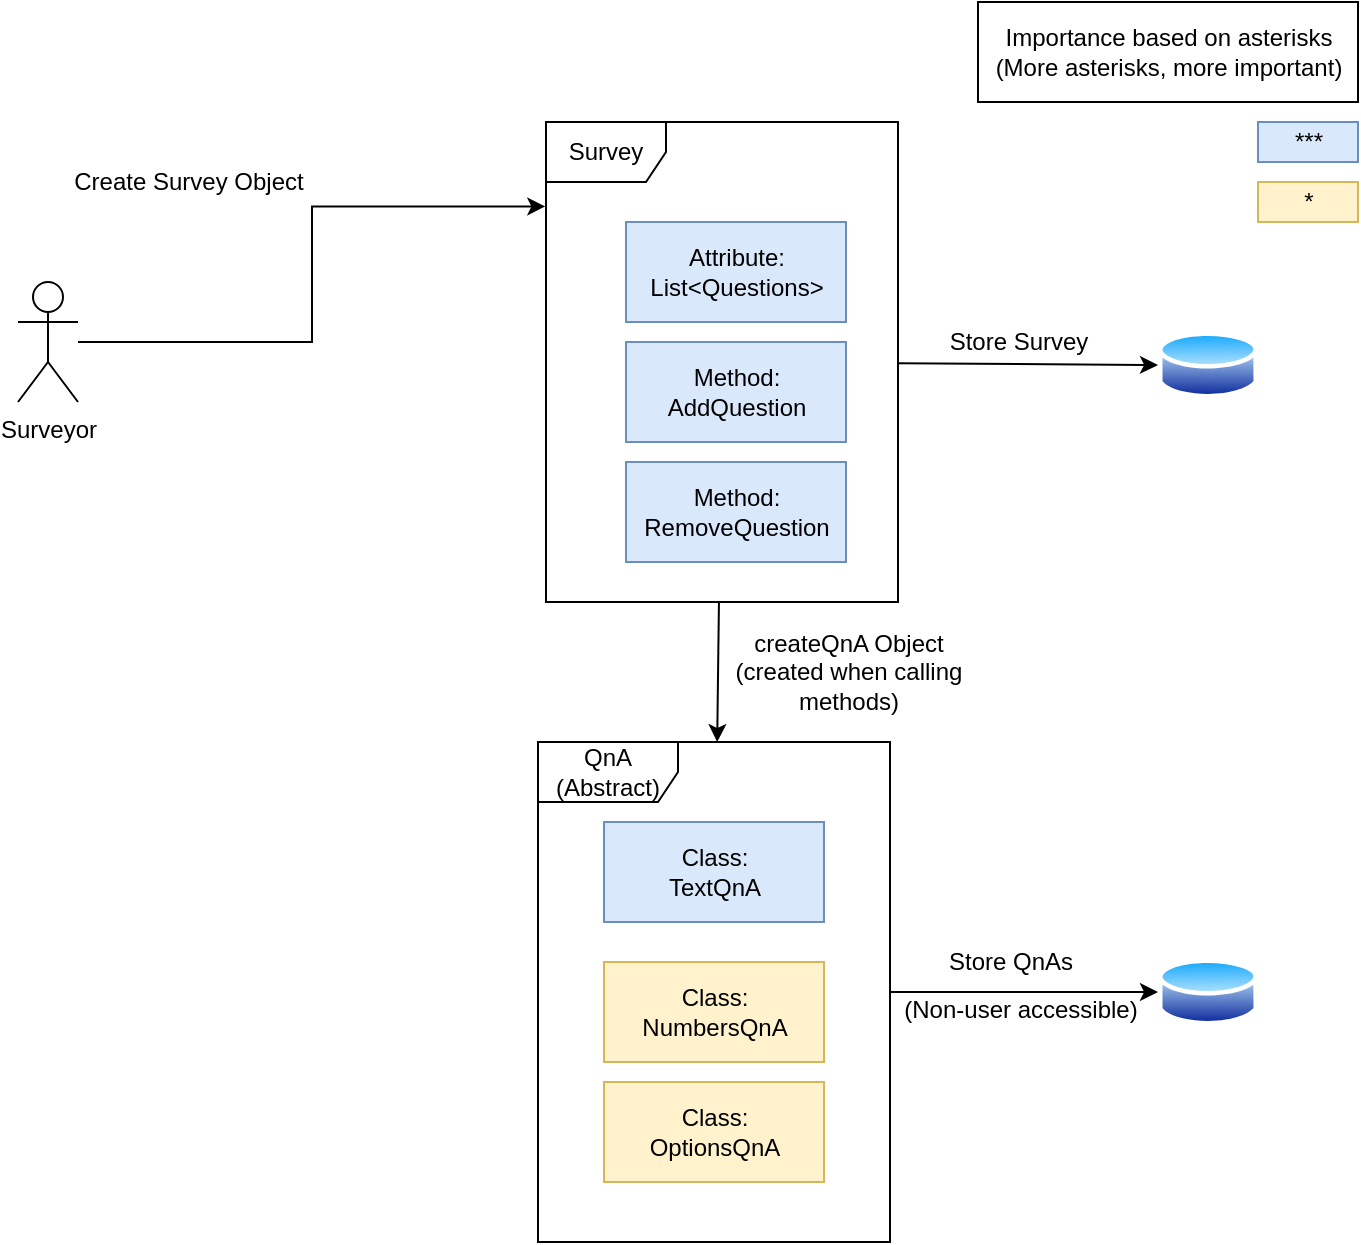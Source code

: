 <mxfile version="13.9.9" type="device" pages="6"><diagram id="XdhUF2qoqr1UzgdisN5x" name="Page-1"><mxGraphModel dx="1024" dy="584" grid="1" gridSize="10" guides="1" tooltips="1" connect="1" arrows="1" fold="1" page="1" pageScale="1" pageWidth="827" pageHeight="1169" math="0" shadow="0"><root><mxCell id="0"/><mxCell id="1" parent="0"/><mxCell id="guGi6V8Y2cMLOLiRpByE-17" value="QnA (Abstract)" style="shape=umlFrame;whiteSpace=wrap;html=1;width=70;height=30;" parent="1" vertex="1"><mxGeometry x="340" y="400" width="176" height="250" as="geometry"/></mxCell><mxCell id="guGi6V8Y2cMLOLiRpByE-12" value="Survey" style="shape=umlFrame;whiteSpace=wrap;html=1;" parent="1" vertex="1"><mxGeometry x="344" y="90" width="176" height="240" as="geometry"/></mxCell><mxCell id="guGi6V8Y2cMLOLiRpByE-1" value="Surveyor" style="shape=umlActor;verticalLabelPosition=bottom;verticalAlign=top;html=1;" parent="1" vertex="1"><mxGeometry x="80" y="170" width="30" height="60" as="geometry"/></mxCell><mxCell id="guGi6V8Y2cMLOLiRpByE-4" style="edgeStyle=orthogonalEdgeStyle;rounded=0;orthogonalLoop=1;jettySize=auto;html=1;entryX=-0.002;entryY=0.176;entryDx=0;entryDy=0;entryPerimeter=0;" parent="1" source="guGi6V8Y2cMLOLiRpByE-1" target="guGi6V8Y2cMLOLiRpByE-12" edge="1"><mxGeometry relative="1" as="geometry"/></mxCell><mxCell id="guGi6V8Y2cMLOLiRpByE-6" value="Method:&lt;br&gt;AddQuestion" style="html=1;fillColor=#dae8fc;strokeColor=#6c8ebf;" parent="1" vertex="1"><mxGeometry x="384" y="200" width="110" height="50" as="geometry"/></mxCell><mxCell id="guGi6V8Y2cMLOLiRpByE-13" value="Create Survey Object" style="text;html=1;align=center;verticalAlign=middle;resizable=0;points=[];autosize=1;" parent="1" vertex="1"><mxGeometry x="100" y="110" width="130" height="20" as="geometry"/></mxCell><mxCell id="guGi6V8Y2cMLOLiRpByE-14" value="Attribute:&lt;br&gt;List&amp;lt;Questions&amp;gt;" style="html=1;fillColor=#dae8fc;strokeColor=#6c8ebf;" parent="1" vertex="1"><mxGeometry x="384" y="140" width="110" height="50" as="geometry"/></mxCell><mxCell id="guGi6V8Y2cMLOLiRpByE-19" value="createQnA Object&lt;br&gt;(created when calling&lt;br&gt;methods)" style="text;html=1;align=center;verticalAlign=middle;resizable=0;points=[];autosize=1;" parent="1" vertex="1"><mxGeometry x="430" y="340" width="130" height="50" as="geometry"/></mxCell><mxCell id="guGi6V8Y2cMLOLiRpByE-20" value="Class:&lt;br&gt;TextQnA" style="html=1;fillColor=#dae8fc;strokeColor=#6c8ebf;" parent="1" vertex="1"><mxGeometry x="373" y="440" width="110" height="50" as="geometry"/></mxCell><mxCell id="guGi6V8Y2cMLOLiRpByE-23" value="Class:&lt;br&gt;NumbersQnA" style="html=1;fillColor=#fff2cc;strokeColor=#d6b656;" parent="1" vertex="1"><mxGeometry x="373" y="510" width="110" height="50" as="geometry"/></mxCell><mxCell id="guGi6V8Y2cMLOLiRpByE-24" value="Class:&lt;br&gt;OptionsQnA" style="html=1;fillColor=#fff2cc;strokeColor=#d6b656;" parent="1" vertex="1"><mxGeometry x="373" y="570" width="110" height="50" as="geometry"/></mxCell><mxCell id="guGi6V8Y2cMLOLiRpByE-25" value="Method:&lt;br&gt;RemoveQuestion" style="html=1;fillColor=#dae8fc;strokeColor=#6c8ebf;" parent="1" vertex="1"><mxGeometry x="384" y="260" width="110" height="50" as="geometry"/></mxCell><mxCell id="guGi6V8Y2cMLOLiRpByE-27" style="edgeStyle=none;rounded=0;orthogonalLoop=1;jettySize=auto;html=1;entryX=0;entryY=0.5;entryDx=0;entryDy=0;" parent="1" source="guGi6V8Y2cMLOLiRpByE-12" target="guGi6V8Y2cMLOLiRpByE-26" edge="1"><mxGeometry relative="1" as="geometry"/></mxCell><mxCell id="guGi6V8Y2cMLOLiRpByE-26" value="" style="aspect=fixed;perimeter=ellipsePerimeter;html=1;align=center;shadow=0;dashed=0;spacingTop=3;image;image=img/lib/active_directory/database.svg;" parent="1" vertex="1"><mxGeometry x="650" y="193" width="50" height="37" as="geometry"/></mxCell><mxCell id="guGi6V8Y2cMLOLiRpByE-28" value="Store Survey" style="text;html=1;align=center;verticalAlign=middle;resizable=0;points=[];autosize=1;" parent="1" vertex="1"><mxGeometry x="540" y="190" width="80" height="20" as="geometry"/></mxCell><mxCell id="guGi6V8Y2cMLOLiRpByE-29" style="edgeStyle=none;rounded=0;orthogonalLoop=1;jettySize=auto;html=1;entryX=0;entryY=0.5;entryDx=0;entryDy=0;" parent="1" source="guGi6V8Y2cMLOLiRpByE-17" target="guGi6V8Y2cMLOLiRpByE-30" edge="1"><mxGeometry relative="1" as="geometry"><mxPoint x="516" y="520.606" as="sourcePoint"/></mxGeometry></mxCell><mxCell id="guGi6V8Y2cMLOLiRpByE-30" value="" style="aspect=fixed;perimeter=ellipsePerimeter;html=1;align=center;shadow=0;dashed=0;spacingTop=3;image;image=img/lib/active_directory/database.svg;" parent="1" vertex="1"><mxGeometry x="650" y="506.5" width="50" height="37" as="geometry"/></mxCell><mxCell id="guGi6V8Y2cMLOLiRpByE-31" value="Store QnAs" style="text;html=1;align=center;verticalAlign=middle;resizable=0;points=[];autosize=1;" parent="1" vertex="1"><mxGeometry x="536" y="500" width="80" height="20" as="geometry"/></mxCell><mxCell id="guGi6V8Y2cMLOLiRpByE-32" value="(Non-user accessible)" style="text;html=1;align=center;verticalAlign=middle;resizable=0;points=[];autosize=1;" parent="1" vertex="1"><mxGeometry x="516" y="523.5" width="130" height="20" as="geometry"/></mxCell><mxCell id="guGi6V8Y2cMLOLiRpByE-33" style="rounded=0;orthogonalLoop=1;jettySize=auto;html=1;" parent="1" source="guGi6V8Y2cMLOLiRpByE-12" target="guGi6V8Y2cMLOLiRpByE-17" edge="1"><mxGeometry relative="1" as="geometry"><mxPoint x="427.446" y="330" as="sourcePoint"/><mxPoint x="428.55" y="399" as="targetPoint"/></mxGeometry></mxCell><mxCell id="kAXpqsVMOSo2KiEkJxLd-1" value="Importance based on asterisks&lt;br&gt;(More asterisks, more important)" style="html=1;" parent="1" vertex="1"><mxGeometry x="560" y="30" width="190" height="50" as="geometry"/></mxCell><mxCell id="kAXpqsVMOSo2KiEkJxLd-2" value="***" style="html=1;fillColor=#dae8fc;strokeColor=#6c8ebf;" parent="1" vertex="1"><mxGeometry x="700" y="90" width="50" height="20" as="geometry"/></mxCell><mxCell id="kAXpqsVMOSo2KiEkJxLd-3" value="*" style="html=1;fillColor=#fff2cc;strokeColor=#d6b656;" parent="1" vertex="1"><mxGeometry x="700" y="120" width="50" height="20" as="geometry"/></mxCell></root></mxGraphModel></diagram><diagram id="i3lLs-knvbzWR87cnemM" name="Page-2"><mxGraphModel dx="1422" dy="814" grid="1" gridSize="10" guides="1" tooltips="1" connect="1" arrows="1" fold="1" page="1" pageScale="1" pageWidth="827" pageHeight="1169" math="0" shadow="0"><root><mxCell id="ow4S1vhFHCG90clJNuaT-0"/><mxCell id="ow4S1vhFHCG90clJNuaT-1" parent="ow4S1vhFHCG90clJNuaT-0"/><mxCell id="WUOQon4TpYg-J6hZgZm4-0" value="QnA (Abstract)" style="shape=umlFrame;whiteSpace=wrap;html=1;width=70;height=30;" parent="ow4S1vhFHCG90clJNuaT-1" vertex="1"><mxGeometry x="300" y="470" width="176" height="380" as="geometry"/></mxCell><mxCell id="WUOQon4TpYg-J6hZgZm4-1" value="Survey" style="shape=umlFrame;whiteSpace=wrap;html=1;" parent="ow4S1vhFHCG90clJNuaT-1" vertex="1"><mxGeometry x="304" y="80" width="176" height="310" as="geometry"/></mxCell><mxCell id="WUOQon4TpYg-J6hZgZm4-2" value="Method:&lt;br&gt;AddQuestion" style="html=1;fillColor=#dae8fc;strokeColor=#6c8ebf;" parent="ow4S1vhFHCG90clJNuaT-1" vertex="1"><mxGeometry x="337" y="260" width="110" height="50" as="geometry"/></mxCell><mxCell id="WUOQon4TpYg-J6hZgZm4-3" value="Attribute:&lt;br&gt;List&amp;lt;Questions&amp;gt;" style="html=1;fillColor=#dae8fc;strokeColor=#6c8ebf;" parent="ow4S1vhFHCG90clJNuaT-1" vertex="1"><mxGeometry x="337" y="200" width="110" height="50" as="geometry"/></mxCell><mxCell id="WUOQon4TpYg-J6hZgZm4-4" value="Retrieve QnAs" style="text;html=1;align=center;verticalAlign=middle;resizable=0;points=[];autosize=1;" parent="ow4S1vhFHCG90clJNuaT-1" vertex="1"><mxGeometry x="410" y="425" width="90" height="20" as="geometry"/></mxCell><mxCell id="WUOQon4TpYg-J6hZgZm4-5" value="Class:&lt;br&gt;TextQnA" style="html=1;fillColor=#dae8fc;strokeColor=#6c8ebf;" parent="ow4S1vhFHCG90clJNuaT-1" vertex="1"><mxGeometry x="333" y="660" width="110" height="50" as="geometry"/></mxCell><mxCell id="WUOQon4TpYg-J6hZgZm4-6" value="Class:&lt;br&gt;NumbersQnA" style="html=1;fillColor=#fff2cc;strokeColor=#d6b656;" parent="ow4S1vhFHCG90clJNuaT-1" vertex="1"><mxGeometry x="333" y="720" width="110" height="50" as="geometry"/></mxCell><mxCell id="WUOQon4TpYg-J6hZgZm4-7" value="Class:&lt;br&gt;OptionsQnA" style="html=1;fillColor=#fff2cc;strokeColor=#d6b656;" parent="ow4S1vhFHCG90clJNuaT-1" vertex="1"><mxGeometry x="333" y="780" width="110" height="50" as="geometry"/></mxCell><mxCell id="WUOQon4TpYg-J6hZgZm4-8" value="Method:&lt;br&gt;RemoveQuestion" style="html=1;fillColor=#dae8fc;strokeColor=#6c8ebf;" parent="ow4S1vhFHCG90clJNuaT-1" vertex="1"><mxGeometry x="337" y="320" width="110" height="50" as="geometry"/></mxCell><mxCell id="WUOQon4TpYg-J6hZgZm4-9" style="edgeStyle=none;rounded=0;orthogonalLoop=1;jettySize=auto;html=1;exitX=0;exitY=0.5;exitDx=0;exitDy=0;" parent="ow4S1vhFHCG90clJNuaT-1" source="WUOQon4TpYg-J6hZgZm4-10" edge="1"><mxGeometry relative="1" as="geometry"><mxPoint x="480" y="230.571" as="targetPoint"/></mxGeometry></mxCell><mxCell id="WUOQon4TpYg-J6hZgZm4-10" value="" style="aspect=fixed;perimeter=ellipsePerimeter;html=1;align=center;shadow=0;dashed=0;spacingTop=3;image;image=img/lib/active_directory/database.svg;" parent="ow4S1vhFHCG90clJNuaT-1" vertex="1"><mxGeometry x="623" y="213" width="50" height="37" as="geometry"/></mxCell><mxCell id="WUOQon4TpYg-J6hZgZm4-11" value="Retrieve Survey" style="text;html=1;align=center;verticalAlign=middle;resizable=0;points=[];autosize=1;" parent="ow4S1vhFHCG90clJNuaT-1" vertex="1"><mxGeometry x="509" y="210" width="100" height="20" as="geometry"/></mxCell><mxCell id="WUOQon4TpYg-J6hZgZm4-12" style="edgeStyle=none;rounded=0;orthogonalLoop=1;jettySize=auto;html=1;entryX=0;entryY=0.5;entryDx=0;entryDy=0;" parent="ow4S1vhFHCG90clJNuaT-1" source="WUOQon4TpYg-J6hZgZm4-0" target="WUOQon4TpYg-J6hZgZm4-13" edge="1"><mxGeometry relative="1" as="geometry"><mxPoint x="476" y="590.606" as="sourcePoint"/></mxGeometry></mxCell><mxCell id="WUOQon4TpYg-J6hZgZm4-13" value="" style="aspect=fixed;perimeter=ellipsePerimeter;html=1;align=center;shadow=0;dashed=0;spacingTop=3;image;image=img/lib/active_directory/database.svg;" parent="ow4S1vhFHCG90clJNuaT-1" vertex="1"><mxGeometry x="620" y="641.5" width="50" height="37" as="geometry"/></mxCell><mxCell id="WUOQon4TpYg-J6hZgZm4-14" value="Store QnAs" style="text;html=1;align=center;verticalAlign=middle;resizable=0;points=[];autosize=1;" parent="ow4S1vhFHCG90clJNuaT-1" vertex="1"><mxGeometry x="496" y="570" width="80" height="20" as="geometry"/></mxCell><mxCell id="WUOQon4TpYg-J6hZgZm4-15" value="(Non-user accessible)" style="text;html=1;align=center;verticalAlign=middle;resizable=0;points=[];autosize=1;" parent="ow4S1vhFHCG90clJNuaT-1" vertex="1"><mxGeometry x="476" y="593.5" width="130" height="20" as="geometry"/></mxCell><mxCell id="WUOQon4TpYg-J6hZgZm4-16" style="rounded=0;orthogonalLoop=1;jettySize=auto;html=1;" parent="ow4S1vhFHCG90clJNuaT-1" source="WUOQon4TpYg-J6hZgZm4-1" target="WUOQon4TpYg-J6hZgZm4-0" edge="1"><mxGeometry relative="1" as="geometry"><mxPoint x="387.446" y="320" as="sourcePoint"/><mxPoint x="388.55" y="389" as="targetPoint"/></mxGeometry></mxCell><mxCell id="WUOQon4TpYg-J6hZgZm4-17" value="User" style="shape=umlActor;verticalLabelPosition=bottom;verticalAlign=top;html=1;" parent="ow4S1vhFHCG90clJNuaT-1" vertex="1"><mxGeometry x="80" y="205" width="30" height="60" as="geometry"/></mxCell><mxCell id="WUOQon4TpYg-J6hZgZm4-19" style="edgeStyle=none;rounded=0;orthogonalLoop=1;jettySize=auto;html=1;" parent="ow4S1vhFHCG90clJNuaT-1" source="WUOQon4TpYg-J6hZgZm4-17" target="WUOQon4TpYg-J6hZgZm4-1" edge="1"><mxGeometry relative="1" as="geometry"><mxPoint x="173" y="295.93" as="sourcePoint"/><mxPoint x="304" y="190" as="targetPoint"/></mxGeometry></mxCell><mxCell id="WUOQon4TpYg-J6hZgZm4-20" value="Select/Input Survey&amp;nbsp;" style="text;html=1;align=center;verticalAlign=middle;resizable=0;points=[];autosize=1;" parent="ow4S1vhFHCG90clJNuaT-1" vertex="1"><mxGeometry x="140" y="210" width="120" height="20" as="geometry"/></mxCell><mxCell id="wcCtjtN98uxYz1Yty9cB-1" value="Attribute:&lt;br&gt;id" style="html=1;fillColor=#dae8fc;strokeColor=#6c8ebf;" parent="ow4S1vhFHCG90clJNuaT-1" vertex="1"><mxGeometry x="337" y="130" width="110" height="50" as="geometry"/></mxCell><mxCell id="wcCtjtN98uxYz1Yty9cB-2" value="Attribute:&lt;br&gt;id" style="html=1;fillColor=#dae8fc;strokeColor=#6c8ebf;" parent="ow4S1vhFHCG90clJNuaT-1" vertex="1"><mxGeometry x="333" y="520" width="110" height="50" as="geometry"/></mxCell><mxCell id="68ghQtM2esOYh2obDTI1-0" value="1" style="text;html=1;align=center;verticalAlign=middle;resizable=0;points=[];autosize=1;" parent="ow4S1vhFHCG90clJNuaT-1" vertex="1"><mxGeometry x="370" y="390" width="20" height="20" as="geometry"/></mxCell><mxCell id="68ghQtM2esOYh2obDTI1-1" value="1" style="text;html=1;align=center;verticalAlign=middle;resizable=0;points=[];autosize=1;" parent="ow4S1vhFHCG90clJNuaT-1" vertex="1"><mxGeometry x="350" y="445" width="20" height="20" as="geometry"/></mxCell></root></mxGraphModel></diagram><diagram id="Fgf68oB57xRjzBCw1eeN" name="UML Class Diagram - Overview"><mxGraphModel dx="4431" dy="2363" grid="1" gridSize="10" guides="1" tooltips="1" connect="1" arrows="1" fold="1" page="0" pageScale="1" pageWidth="827" pageHeight="1169" math="0" shadow="0"><root><mxCell id="yv65dqaR58UTY4o2UA3D-0"/><mxCell id="yv65dqaR58UTY4o2UA3D-1" parent="yv65dqaR58UTY4o2UA3D-0"/><mxCell id="yv65dqaR58UTY4o2UA3D-2" value="Survey" style="swimlane;fontStyle=1;align=center;verticalAlign=top;childLayout=stackLayout;horizontal=1;startSize=26;horizontalStack=0;resizeParent=1;resizeParentMax=0;resizeLast=0;collapsible=1;marginBottom=0;" parent="yv65dqaR58UTY4o2UA3D-1" vertex="1"><mxGeometry x="-240" y="-440" width="240" height="310" as="geometry"/></mxCell><mxCell id="yv65dqaR58UTY4o2UA3D-3" value="- id: Integer&#10;- surveyName: String&#10;- textList : List&lt;TextQnA&gt;&#10;- rangeList: List&lt;RangeQnA&gt;&#10;- choiceList: List&lt;ChoiceQnA&gt;&#10;" style="text;strokeColor=none;fillColor=none;align=left;verticalAlign=top;spacingLeft=4;spacingRight=4;overflow=hidden;rotatable=0;points=[[0,0.5],[1,0.5]];portConstraint=eastwest;" parent="yv65dqaR58UTY4o2UA3D-2" vertex="1"><mxGeometry y="26" width="240" height="84" as="geometry"/></mxCell><mxCell id="yv65dqaR58UTY4o2UA3D-4" value="" style="line;strokeWidth=1;fillColor=none;align=left;verticalAlign=middle;spacingTop=-1;spacingLeft=3;spacingRight=3;rotatable=0;labelPosition=right;points=[];portConstraint=eastwest;" parent="yv65dqaR58UTY4o2UA3D-2" vertex="1"><mxGeometry y="110" width="240" height="8" as="geometry"/></mxCell><mxCell id="yv65dqaR58UTY4o2UA3D-5" value="+ addTextQnA(TextQnA)&#10;+ addChoiceQnA(TextQnA)&#10;+ addRangeQnA(TextQnA)&#10;+ getTextList(): List&lt;TextQnA&gt;&#10;+ setTextList(List&lt;TextQnA&gt;)&#10;+ getRangeList(): List&lt;RangeQnA&gt;&#10;+ setRangeList(List&lt;RangeQnA&gt;)&#10;+ getChoiceList(): List&lt;ChoiceQnA&gt;&#10;+ setChoiceList(List&lt;ChoiceQnA&gt;)&#10;+ getSurveyID(): Integer&#10;+ setSurveyID(Integer)&#10;+ getSurveyName(): String&#10;+ setSurveyName(String)&#10;" style="text;strokeColor=none;fillColor=none;align=left;verticalAlign=top;spacingLeft=4;spacingRight=4;overflow=hidden;rotatable=0;points=[[0,0.5],[1,0.5]];portConstraint=eastwest;" parent="yv65dqaR58UTY4o2UA3D-2" vertex="1"><mxGeometry y="118" width="240" height="192" as="geometry"/></mxCell><mxCell id="yv65dqaR58UTY4o2UA3D-10" value="TextQnA" style="swimlane;fontStyle=1;align=center;verticalAlign=top;childLayout=stackLayout;horizontal=1;startSize=26;horizontalStack=0;resizeParent=1;resizeParentMax=0;resizeLast=0;collapsible=1;marginBottom=0;" parent="yv65dqaR58UTY4o2UA3D-1" vertex="1"><mxGeometry x="-1340" width="240" height="200" as="geometry"/></mxCell><mxCell id="yv65dqaR58UTY4o2UA3D-11" value="- id: Integer&#10;- questionText: String&#10;- textAnswers: List&lt;TextAnswer&gt;" style="text;strokeColor=none;fillColor=none;align=left;verticalAlign=top;spacingLeft=4;spacingRight=4;overflow=hidden;rotatable=0;points=[[0,0.5],[1,0.5]];portConstraint=eastwest;" parent="yv65dqaR58UTY4o2UA3D-10" vertex="1"><mxGeometry y="26" width="240" height="54" as="geometry"/></mxCell><mxCell id="yv65dqaR58UTY4o2UA3D-12" value="" style="line;strokeWidth=1;fillColor=none;align=left;verticalAlign=middle;spacingTop=-1;spacingLeft=3;spacingRight=3;rotatable=0;labelPosition=right;points=[];portConstraint=eastwest;" parent="yv65dqaR58UTY4o2UA3D-10" vertex="1"><mxGeometry y="80" width="240" height="8" as="geometry"/></mxCell><mxCell id="yv65dqaR58UTY4o2UA3D-13" value="+ addTextAnswer(TextAnswer)&#10;+ getId(): Integer&#10;+ setId(Integer)&#10;+ getQuestionText(): String&#10;+ setQuestionText(String)&#10;+ getTextAnswers(): List&lt;TextAnswer&gt;&#10;+ setTextAnswers(List&lt;TextAnswer&gt;)&#10;" style="text;strokeColor=none;fillColor=none;align=left;verticalAlign=top;spacingLeft=4;spacingRight=4;overflow=hidden;rotatable=0;points=[[0,0.5],[1,0.5]];portConstraint=eastwest;" parent="yv65dqaR58UTY4o2UA3D-10" vertex="1"><mxGeometry y="88" width="240" height="112" as="geometry"/></mxCell><mxCell id="yv65dqaR58UTY4o2UA3D-35" value="TextAnswer" style="swimlane;fontStyle=1;align=center;verticalAlign=top;childLayout=stackLayout;horizontal=1;startSize=26;horizontalStack=0;resizeParent=1;resizeParentMax=0;resizeLast=0;collapsible=1;marginBottom=0;" parent="yv65dqaR58UTY4o2UA3D-1" vertex="1"><mxGeometry x="-1330" y="480" width="220" height="190" as="geometry"/></mxCell><mxCell id="yv65dqaR58UTY4o2UA3D-36" value="- id: Integer&#10;- answer: String&#10;+ textQnA: TextQnA" style="text;strokeColor=none;fillColor=none;align=left;verticalAlign=top;spacingLeft=4;spacingRight=4;overflow=hidden;rotatable=0;points=[[0,0.5],[1,0.5]];portConstraint=eastwest;" parent="yv65dqaR58UTY4o2UA3D-35" vertex="1"><mxGeometry y="26" width="220" height="54" as="geometry"/></mxCell><mxCell id="yv65dqaR58UTY4o2UA3D-37" value="" style="line;strokeWidth=1;fillColor=none;align=left;verticalAlign=middle;spacingTop=-1;spacingLeft=3;spacingRight=3;rotatable=0;labelPosition=right;points=[];portConstraint=eastwest;" parent="yv65dqaR58UTY4o2UA3D-35" vertex="1"><mxGeometry y="80" width="220" height="8" as="geometry"/></mxCell><mxCell id="yv65dqaR58UTY4o2UA3D-38" value="+ getId(): Integer&#10;+ setId(Integer)&#10;+ getAnswer(): String&#10;+ setAnswer(String)&#10;+ getTextQnA(): TextQnA&#10;+ setTextQnA(TextQnA)" style="text;strokeColor=none;fillColor=none;align=left;verticalAlign=top;spacingLeft=4;spacingRight=4;overflow=hidden;rotatable=0;points=[[0,0.5],[1,0.5]];portConstraint=eastwest;" parent="yv65dqaR58UTY4o2UA3D-35" vertex="1"><mxGeometry y="88" width="220" height="102" as="geometry"/></mxCell><mxCell id="eGWhpls9Qbrkb3O_2Xoo-22" style="edgeStyle=orthogonalEdgeStyle;rounded=0;orthogonalLoop=1;jettySize=auto;html=1;exitX=0.25;exitY=0;exitDx=0;exitDy=0;endArrow=none;endFill=0;entryX=0.009;entryY=0.344;entryDx=0;entryDy=0;entryPerimeter=0;" parent="yv65dqaR58UTY4o2UA3D-1" source="yv65dqaR58UTY4o2UA3D-44" target="H58zpAvb-usJUMaoyA94-3" edge="1"><mxGeometry relative="1" as="geometry"><mxPoint x="-1916.0" y="1160" as="targetPoint"/><Array as="points"><mxPoint x="-479" y="-330"/><mxPoint x="-2010" y="-330"/><mxPoint x="-2010" y="1228"/></Array></mxGeometry></mxCell><mxCell id="yv65dqaR58UTY4o2UA3D-44" value="«interface»&lt;br&gt;&lt;b&gt;SurveyRepository&lt;/b&gt;" style="html=1;" parent="yv65dqaR58UTY4o2UA3D-1" vertex="1"><mxGeometry x="-510" y="-310" width="125" height="50" as="geometry"/></mxCell><mxCell id="yv65dqaR58UTY4o2UA3D-45" value="«interface»&lt;br&gt;&lt;b&gt;TextQnARepository&lt;/b&gt;" style="html=1;" parent="yv65dqaR58UTY4o2UA3D-1" vertex="1"><mxGeometry x="-1960" y="307" width="125" height="50" as="geometry"/></mxCell><mxCell id="yv65dqaR58UTY4o2UA3D-46" value="«interface»&lt;br&gt;&lt;b&gt;TextAnswerRepository&lt;/b&gt;" style="html=1;" parent="yv65dqaR58UTY4o2UA3D-1" vertex="1"><mxGeometry x="-1705" y="440" width="150" height="50" as="geometry"/></mxCell><mxCell id="eGWhpls9Qbrkb3O_2Xoo-20" style="edgeStyle=orthogonalEdgeStyle;rounded=0;orthogonalLoop=1;jettySize=auto;html=1;exitX=0;exitY=0.5;exitDx=0;exitDy=0;endArrow=none;endFill=0;" parent="yv65dqaR58UTY4o2UA3D-1" source="yv65dqaR58UTY4o2UA3D-51" target="yv65dqaR58UTY4o2UA3D-52" edge="1"><mxGeometry relative="1" as="geometry"/></mxCell><mxCell id="yv65dqaR58UTY4o2UA3D-51" value="&lt;p style=&quot;margin: 0px ; margin-top: 4px ; text-align: center&quot;&gt;&lt;i&gt;&amp;lt;&amp;lt;Interface&amp;gt;&amp;gt;&lt;/i&gt;&lt;br&gt;&lt;b&gt;SurveyService&lt;/b&gt;&lt;/p&gt;&lt;hr size=&quot;1&quot;&gt;&lt;p style=&quot;margin: 0px ; margin-left: 4px&quot;&gt;&lt;br&gt;&lt;/p&gt;&lt;hr size=&quot;1&quot;&gt;&lt;p style=&quot;margin: 0px ; margin-left: 4px&quot;&gt;saveSurvey(Survey): Survey&lt;/p&gt;&lt;p style=&quot;margin: 0px ; margin-left: 4px&quot;&gt;fetchAllSurvey(): List&amp;lt;Survey&amp;gt;&lt;/p&gt;&lt;p style=&quot;margin: 0px ; margin-left: 4px&quot;&gt;fetchSurveyById(Integer): Optional&amp;lt;Survey&amp;gt;&lt;/p&gt;&lt;p style=&quot;margin: 0px ; margin-left: 4px&quot;&gt;updateSurvey(Integer, String): Survey&lt;/p&gt;" style="verticalAlign=top;align=left;overflow=fill;fontSize=12;fontFamily=Helvetica;html=1;" parent="yv65dqaR58UTY4o2UA3D-1" vertex="1"><mxGeometry x="80" y="-670" width="250" height="140" as="geometry"/></mxCell><mxCell id="yv65dqaR58UTY4o2UA3D-52" value="SurveyController" style="swimlane;fontStyle=1;align=center;verticalAlign=top;childLayout=stackLayout;horizontal=1;startSize=26;horizontalStack=0;resizeParent=1;resizeParentMax=0;resizeLast=0;collapsible=1;marginBottom=0;" parent="yv65dqaR58UTY4o2UA3D-1" vertex="1"><mxGeometry x="-245" y="-670" width="230" height="140" as="geometry"/></mxCell><mxCell id="yv65dqaR58UTY4o2UA3D-53" value="- surveyService: SurveyService" style="text;strokeColor=none;fillColor=none;align=left;verticalAlign=top;spacingLeft=4;spacingRight=4;overflow=hidden;rotatable=0;points=[[0,0.5],[1,0.5]];portConstraint=eastwest;" parent="yv65dqaR58UTY4o2UA3D-52" vertex="1"><mxGeometry y="26" width="230" height="34" as="geometry"/></mxCell><mxCell id="yv65dqaR58UTY4o2UA3D-54" value="" style="line;strokeWidth=1;fillColor=none;align=left;verticalAlign=middle;spacingTop=-1;spacingLeft=3;spacingRight=3;rotatable=0;labelPosition=right;points=[];portConstraint=eastwest;" parent="yv65dqaR58UTY4o2UA3D-52" vertex="1"><mxGeometry y="60" width="230" height="8" as="geometry"/></mxCell><mxCell id="yv65dqaR58UTY4o2UA3D-55" value="+ saveSurvey(Survey): Survey&#10;+ fetchAllSurvey(): List&lt;Survey&gt;&#10;+ getSurvey(Integer): Optional&lt;Survey&gt;&#10;+ updateSurvey(Integer, String)" style="text;strokeColor=none;fillColor=none;align=left;verticalAlign=top;spacingLeft=4;spacingRight=4;overflow=hidden;rotatable=0;points=[[0,0.5],[1,0.5]];portConstraint=eastwest;" parent="yv65dqaR58UTY4o2UA3D-52" vertex="1"><mxGeometry y="68" width="230" height="72" as="geometry"/></mxCell><mxCell id="yv65dqaR58UTY4o2UA3D-56" value="SurveyServiceImpl" style="swimlane;fontStyle=1;align=center;verticalAlign=top;childLayout=stackLayout;horizontal=1;startSize=26;horizontalStack=0;resizeParent=1;resizeParentMax=0;resizeLast=0;collapsible=1;marginBottom=0;" parent="yv65dqaR58UTY4o2UA3D-1" vertex="1"><mxGeometry x="75" y="-910" width="260" height="124" as="geometry"/></mxCell><mxCell id="yv65dqaR58UTY4o2UA3D-57" value="- surveyRepository: SurveyRepository&#10;- textQnARepository: TextQnARepository&#10;- rangeQnARepository: RangeQnARepository&#10;- ChoiceQnARepository choiceQnARepository" style="text;strokeColor=none;fillColor=none;align=left;verticalAlign=top;spacingLeft=4;spacingRight=4;overflow=hidden;rotatable=0;points=[[0,0.5],[1,0.5]];portConstraint=eastwest;" parent="yv65dqaR58UTY4o2UA3D-56" vertex="1"><mxGeometry y="26" width="260" height="64" as="geometry"/></mxCell><mxCell id="yv65dqaR58UTY4o2UA3D-58" value="" style="line;strokeWidth=1;fillColor=none;align=left;verticalAlign=middle;spacingTop=-1;spacingLeft=3;spacingRight=3;rotatable=0;labelPosition=right;points=[];portConstraint=eastwest;" parent="yv65dqaR58UTY4o2UA3D-56" vertex="1"><mxGeometry y="90" width="260" height="8" as="geometry"/></mxCell><mxCell id="yv65dqaR58UTY4o2UA3D-59" value="+ method(type): type" style="text;strokeColor=none;fillColor=none;align=left;verticalAlign=top;spacingLeft=4;spacingRight=4;overflow=hidden;rotatable=0;points=[[0,0.5],[1,0.5]];portConstraint=eastwest;" parent="yv65dqaR58UTY4o2UA3D-56" vertex="1"><mxGeometry y="98" width="260" height="26" as="geometry"/></mxCell><mxCell id="yv65dqaR58UTY4o2UA3D-61" value="&lt;p style=&quot;margin: 0px ; margin-top: 4px ; text-align: center&quot;&gt;&lt;i&gt;&amp;lt;&amp;lt;Interface&amp;gt;&amp;gt;&lt;/i&gt;&lt;br&gt;&lt;b&gt;TextQnAService&lt;/b&gt;&lt;/p&gt;&lt;hr size=&quot;1&quot;&gt;&lt;p style=&quot;margin: 0px ; margin-left: 4px&quot;&gt;&lt;br&gt;&lt;/p&gt;&lt;hr size=&quot;1&quot;&gt;&lt;p style=&quot;margin: 0px ; margin-left: 4px&quot;&gt;saveTextQnA(TextQnA): TextQnA&lt;/p&gt;&lt;p style=&quot;margin: 0px ; margin-left: 4px&quot;&gt;fetchAllTextQnA(): List&amp;lt;TextQnA&amp;gt;&lt;/p&gt;&lt;p style=&quot;margin: 0px ; margin-left: 4px&quot;&gt;fetchTextQnAById(Integer): Optional&amp;lt;TextQnA&amp;gt;&lt;/p&gt;&lt;p style=&quot;margin: 0px ; margin-left: 4px&quot;&gt;addAnswerToTextQnA(Integer, TextAnswer)&lt;/p&gt;" style="verticalAlign=top;align=left;overflow=fill;fontSize=12;fontFamily=Helvetica;html=1;" parent="yv65dqaR58UTY4o2UA3D-1" vertex="1"><mxGeometry x="-1760" y="80" width="260" height="140" as="geometry"/></mxCell><mxCell id="yv65dqaR58UTY4o2UA3D-62" value="TextQnAController" style="swimlane;fontStyle=1;align=center;verticalAlign=top;childLayout=stackLayout;horizontal=1;startSize=26;horizontalStack=0;resizeParent=1;resizeParentMax=0;resizeLast=0;collapsible=1;marginBottom=0;" parent="yv65dqaR58UTY4o2UA3D-1" vertex="1"><mxGeometry x="-1770" y="-140" width="280" height="140" as="geometry"/></mxCell><mxCell id="yv65dqaR58UTY4o2UA3D-63" value="- textQnAService: TextQnAService" style="text;strokeColor=none;fillColor=none;align=left;verticalAlign=top;spacingLeft=4;spacingRight=4;overflow=hidden;rotatable=0;points=[[0,0.5],[1,0.5]];portConstraint=eastwest;" parent="yv65dqaR58UTY4o2UA3D-62" vertex="1"><mxGeometry y="26" width="280" height="34" as="geometry"/></mxCell><mxCell id="yv65dqaR58UTY4o2UA3D-64" value="" style="line;strokeWidth=1;fillColor=none;align=left;verticalAlign=middle;spacingTop=-1;spacingLeft=3;spacingRight=3;rotatable=0;labelPosition=right;points=[];portConstraint=eastwest;" parent="yv65dqaR58UTY4o2UA3D-62" vertex="1"><mxGeometry y="60" width="280" height="8" as="geometry"/></mxCell><mxCell id="yv65dqaR58UTY4o2UA3D-65" value="+ saveTextQnA(TextQnA): TextQnA&#10;+ fetchAllTextQnA(): List&lt;TextQnA&gt;&#10;+ fetchTextQnAById(Integer): Optional&lt;TextQnA&gt;&#10;+ addAnswerToTextQnA(Integer, TextAnswer)" style="text;strokeColor=none;fillColor=none;align=left;verticalAlign=top;spacingLeft=4;spacingRight=4;overflow=hidden;rotatable=0;points=[[0,0.5],[1,0.5]];portConstraint=eastwest;" parent="yv65dqaR58UTY4o2UA3D-62" vertex="1"><mxGeometry y="68" width="280" height="72" as="geometry"/></mxCell><mxCell id="yv65dqaR58UTY4o2UA3D-66" value="TextQnAServiceImpl" style="swimlane;fontStyle=1;align=center;verticalAlign=top;childLayout=stackLayout;horizontal=1;startSize=26;horizontalStack=0;resizeParent=1;resizeParentMax=0;resizeLast=0;collapsible=1;marginBottom=0;" parent="yv65dqaR58UTY4o2UA3D-1" vertex="1"><mxGeometry x="-1760" y="293" width="260" height="78" as="geometry"/></mxCell><mxCell id="yv65dqaR58UTY4o2UA3D-67" value="- textQnARepository: TextQnARepository&#10;- textAnswerRepository: TextAnswerRepository" style="text;strokeColor=none;fillColor=none;align=left;verticalAlign=top;spacingLeft=4;spacingRight=4;overflow=hidden;rotatable=0;points=[[0,0.5],[1,0.5]];portConstraint=eastwest;" parent="yv65dqaR58UTY4o2UA3D-66" vertex="1"><mxGeometry y="26" width="260" height="44" as="geometry"/></mxCell><mxCell id="yv65dqaR58UTY4o2UA3D-68" value="" style="line;strokeWidth=1;fillColor=none;align=left;verticalAlign=middle;spacingTop=-1;spacingLeft=3;spacingRight=3;rotatable=0;labelPosition=right;points=[];portConstraint=eastwest;" parent="yv65dqaR58UTY4o2UA3D-66" vertex="1"><mxGeometry y="70" width="260" height="8" as="geometry"/></mxCell><mxCell id="H58zpAvb-usJUMaoyA94-0" value="SurveyWebController" style="swimlane;fontStyle=1;align=center;verticalAlign=top;childLayout=stackLayout;horizontal=1;startSize=26;horizontalStack=0;resizeParent=1;resizeParentMax=0;resizeLast=0;collapsible=1;marginBottom=0;" parent="yv65dqaR58UTY4o2UA3D-1" vertex="1"><mxGeometry x="-760" y="1000" width="320" height="400" as="geometry"/></mxCell><mxCell id="H58zpAvb-usJUMaoyA94-1" value="- SurveyRepository: surveyRepository&#10;- ChoiceQnARepository choiceQnARepository&#10;- RangeQnARepository: rangeQnARepository&#10;- TextQnARepository: textQnARepository&#10;- ChoiceQnARepository choiceQnARepository&#10;- RangeQnARepository: rangeQnARepository&#10;- TextQnARepository: textQnARepository&#10;" style="text;strokeColor=none;fillColor=none;align=left;verticalAlign=top;spacingLeft=4;spacingRight=4;overflow=hidden;rotatable=0;points=[[0,0.5],[1,0.5]];portConstraint=eastwest;" parent="H58zpAvb-usJUMaoyA94-0" vertex="1"><mxGeometry y="26" width="320" height="104" as="geometry"/></mxCell><mxCell id="H58zpAvb-usJUMaoyA94-2" value="" style="line;strokeWidth=1;fillColor=none;align=left;verticalAlign=middle;spacingTop=-1;spacingLeft=3;spacingRight=3;rotatable=0;labelPosition=right;points=[];portConstraint=eastwest;strokeColor=inherit;" parent="H58zpAvb-usJUMaoyA94-0" vertex="1"><mxGeometry y="130" width="320" height="8" as="geometry"/></mxCell><mxCell id="H58zpAvb-usJUMaoyA94-3" value="+ displaySurvey(Model): String&#10;+ surveyForm(Model): String&#10;+ surveySubmit(Survey): String&#10;+ editSurveyForm(Integer, Model)&#10;+ surveyInfoUpdate(Integer, String)&#10;+ textQnAForm(Integer, Model)&#10;+ textQnASubmit(TextQnA, Integer)&#10;+ rangeQnAForm(Integer, Model)&#10;+ rangeQnASubmit(RangeQnA, Integer)&#10;+ choiceQnAForm(Integer, Model)&#10;+ choiceQnASubmit(ChoiceQnA, Integer)&#10;+ viewSurveyQuestions(Integer, Model)&#10;+ addTextAnswerToTextQnA(Integer, Integer, Model)&#10;+ textAnswerSubmit(TextAnswer, Integer, Integer)&#10;+ viewTextQnAAnswers(Integer, Model)&#10;+ addRangeAnswerToRangeQnA(Integer, Integer, Model)&#10;+ rangeAnswerSubmit(RangeAnswer, Integer, Integer)&#10;+ viewRangeQnAAnswers(Integer, Model)" style="text;strokeColor=none;fillColor=none;align=left;verticalAlign=top;spacingLeft=4;spacingRight=4;overflow=hidden;rotatable=0;points=[[0,0.5],[1,0.5]];portConstraint=eastwest;" parent="H58zpAvb-usJUMaoyA94-0" vertex="1"><mxGeometry y="138" width="320" height="262" as="geometry"/></mxCell><mxCell id="H58zpAvb-usJUMaoyA94-4" value="TextAnswerController" style="swimlane;fontStyle=1;align=center;verticalAlign=top;childLayout=stackLayout;horizontal=1;startSize=26;horizontalStack=0;resizeParent=1;resizeParentMax=0;resizeLast=0;collapsible=1;marginBottom=0;" parent="yv65dqaR58UTY4o2UA3D-1" vertex="1"><mxGeometry x="-1375" y="719" width="310" height="130" as="geometry"/></mxCell><mxCell id="H58zpAvb-usJUMaoyA94-5" value="- textAnswerService: TextAnswerService" style="text;strokeColor=none;fillColor=none;align=left;verticalAlign=top;spacingLeft=4;spacingRight=4;overflow=hidden;rotatable=0;points=[[0,0.5],[1,0.5]];portConstraint=eastwest;" parent="H58zpAvb-usJUMaoyA94-4" vertex="1"><mxGeometry y="26" width="310" height="34" as="geometry"/></mxCell><mxCell id="H58zpAvb-usJUMaoyA94-6" value="" style="line;strokeWidth=1;fillColor=none;align=left;verticalAlign=middle;spacingTop=-1;spacingLeft=3;spacingRight=3;rotatable=0;labelPosition=right;points=[];portConstraint=eastwest;" parent="H58zpAvb-usJUMaoyA94-4" vertex="1"><mxGeometry y="60" width="310" height="8" as="geometry"/></mxCell><mxCell id="H58zpAvb-usJUMaoyA94-7" value="+ saveTextAnswer(TextAnswer): TextAnswer&#10;+ fetchAllTextAnswer(): List&lt;TextAnswer&gt;&#10;+ fetchTextAnswerById(Integer): Optional&lt;TextAnswer&gt;" style="text;strokeColor=none;fillColor=none;align=left;verticalAlign=top;spacingLeft=4;spacingRight=4;overflow=hidden;rotatable=0;points=[[0,0.5],[1,0.5]];portConstraint=eastwest;" parent="H58zpAvb-usJUMaoyA94-4" vertex="1"><mxGeometry y="68" width="310" height="62" as="geometry"/></mxCell><mxCell id="H58zpAvb-usJUMaoyA94-8" value="&lt;p style=&quot;margin: 0px ; margin-top: 4px ; text-align: center&quot;&gt;&lt;i&gt;&amp;lt;&amp;lt;Interface&amp;gt;&amp;gt;&lt;/i&gt;&lt;br&gt;&lt;b&gt;TextAnswerService&lt;/b&gt;&lt;/p&gt;&lt;hr size=&quot;1&quot;&gt;&lt;p style=&quot;margin: 0px ; margin-left: 4px&quot;&gt;&lt;br&gt;&lt;/p&gt;&lt;hr size=&quot;1&quot;&gt;&lt;p style=&quot;margin: 0px ; margin-left: 4px&quot;&gt;saveTextAnswer(TextAnswer): TextAnswer&lt;/p&gt;&lt;p style=&quot;margin: 0px ; margin-left: 4px&quot;&gt;fetchAllTextAnswer(): List&amp;lt;TextAnswer&amp;gt;&lt;/p&gt;&lt;p style=&quot;margin: 0px ; margin-left: 4px&quot;&gt;fetchTextAnswerById(Integer): Optional&amp;lt;TextAnswer&amp;gt;&lt;/p&gt;" style="verticalAlign=top;align=left;overflow=fill;fontSize=12;fontFamily=Helvetica;html=1;" parent="yv65dqaR58UTY4o2UA3D-1" vertex="1"><mxGeometry x="-1777.5" y="724" width="295" height="120" as="geometry"/></mxCell><mxCell id="eGWhpls9Qbrkb3O_2Xoo-2" style="edgeStyle=orthogonalEdgeStyle;rounded=0;orthogonalLoop=1;jettySize=auto;html=1;exitX=0.5;exitY=0;exitDx=0;exitDy=0;endArrow=none;endFill=0;" parent="yv65dqaR58UTY4o2UA3D-1" source="H58zpAvb-usJUMaoyA94-9" target="yv65dqaR58UTY4o2UA3D-46" edge="1"><mxGeometry relative="1" as="geometry"/></mxCell><mxCell id="H58zpAvb-usJUMaoyA94-9" value="TextAnswerServiceImpl" style="swimlane;fontStyle=1;align=center;verticalAlign=top;childLayout=stackLayout;horizontal=1;startSize=26;horizontalStack=0;resizeParent=1;resizeParentMax=0;resizeLast=0;collapsible=1;marginBottom=0;" parent="yv65dqaR58UTY4o2UA3D-1" vertex="1"><mxGeometry x="-1765" y="560" width="270" height="84" as="geometry"/></mxCell><mxCell id="H58zpAvb-usJUMaoyA94-10" value="- textAnswerRepository: TextAnswerRepository" style="text;strokeColor=none;fillColor=none;align=left;verticalAlign=top;spacingLeft=4;spacingRight=4;overflow=hidden;rotatable=0;points=[[0,0.5],[1,0.5]];portConstraint=eastwest;" parent="H58zpAvb-usJUMaoyA94-9" vertex="1"><mxGeometry y="26" width="270" height="24" as="geometry"/></mxCell><mxCell id="H58zpAvb-usJUMaoyA94-11" value="" style="line;strokeWidth=1;fillColor=none;align=left;verticalAlign=middle;spacingTop=-1;spacingLeft=3;spacingRight=3;rotatable=0;labelPosition=right;points=[];portConstraint=eastwest;" parent="H58zpAvb-usJUMaoyA94-9" vertex="1"><mxGeometry y="50" width="270" height="8" as="geometry"/></mxCell><mxCell id="H58zpAvb-usJUMaoyA94-12" value="+ method(type): type" style="text;strokeColor=none;fillColor=none;align=left;verticalAlign=top;spacingLeft=4;spacingRight=4;overflow=hidden;rotatable=0;points=[[0,0.5],[1,0.5]];portConstraint=eastwest;" parent="H58zpAvb-usJUMaoyA94-9" vertex="1"><mxGeometry y="58" width="270" height="26" as="geometry"/></mxCell><mxCell id="9JIaLFUDHK8OfI48TtI0-0" value="SurveyMonkeyApplication" style="swimlane;fontStyle=1;align=center;verticalAlign=top;childLayout=stackLayout;horizontal=1;startSize=26;horizontalStack=0;resizeParent=1;resizeParentMax=0;resizeLast=0;collapsible=1;marginBottom=0;" parent="yv65dqaR58UTY4o2UA3D-1" vertex="1"><mxGeometry x="-320" y="1080" width="400" height="140" as="geometry"/></mxCell><mxCell id="9JIaLFUDHK8OfI48TtI0-1" value="+ log: Logger" style="text;strokeColor=none;fillColor=none;align=left;verticalAlign=top;spacingLeft=4;spacingRight=4;overflow=hidden;rotatable=0;points=[[0,0.5],[1,0.5]];portConstraint=eastwest;fontStyle=4" parent="9JIaLFUDHK8OfI48TtI0-0" vertex="1"><mxGeometry y="26" width="400" height="34" as="geometry"/></mxCell><mxCell id="9JIaLFUDHK8OfI48TtI0-2" value="" style="line;strokeWidth=1;fillColor=none;align=left;verticalAlign=middle;spacingTop=-1;spacingLeft=3;spacingRight=3;rotatable=0;labelPosition=right;points=[];portConstraint=eastwest;" parent="9JIaLFUDHK8OfI48TtI0-0" vertex="1"><mxGeometry y="60" width="400" height="8" as="geometry"/></mxCell><mxCell id="9JIaLFUDHK8OfI48TtI0-3" value="+ CommandLineRunner(SurveyRepository, TextQnARepository,&#10;    RangeQnARepository, ChoiceQnARepository, TextAnswerRepository,&#10;    RangeAnswerRepository, ChoiceAnswerRepository)" style="text;strokeColor=none;fillColor=none;align=left;verticalAlign=top;spacingLeft=4;spacingRight=4;overflow=hidden;rotatable=0;points=[[0,0.5],[1,0.5]];portConstraint=eastwest;" parent="9JIaLFUDHK8OfI48TtI0-0" vertex="1"><mxGeometry y="68" width="400" height="72" as="geometry"/></mxCell><mxCell id="9KrFfbjmfqfuVKmZYmiY-0" value="ChoiceQnA" style="swimlane;fontStyle=1;align=center;verticalAlign=top;childLayout=stackLayout;horizontal=1;startSize=26;horizontalStack=0;resizeParent=1;resizeParentMax=0;resizeLast=0;collapsible=1;marginBottom=0;" parent="yv65dqaR58UTY4o2UA3D-1" vertex="1"><mxGeometry x="-245" width="250" height="240" as="geometry"/></mxCell><mxCell id="9KrFfbjmfqfuVKmZYmiY-1" value="- id: Integer&#10;- questionText: String&#10;- choices: List&lt;String&gt;&#10;- choiceAnswers: List&lt;ChoiceAnswer&gt;" style="text;strokeColor=none;fillColor=none;align=left;verticalAlign=top;spacingLeft=4;spacingRight=4;overflow=hidden;rotatable=0;points=[[0,0.5],[1,0.5]];portConstraint=eastwest;" parent="9KrFfbjmfqfuVKmZYmiY-0" vertex="1"><mxGeometry y="26" width="250" height="64" as="geometry"/></mxCell><mxCell id="9KrFfbjmfqfuVKmZYmiY-2" value="" style="line;strokeWidth=1;fillColor=none;align=left;verticalAlign=middle;spacingTop=-1;spacingLeft=3;spacingRight=3;rotatable=0;labelPosition=right;points=[];portConstraint=eastwest;" parent="9KrFfbjmfqfuVKmZYmiY-0" vertex="1"><mxGeometry y="90" width="250" height="8" as="geometry"/></mxCell><mxCell id="9KrFfbjmfqfuVKmZYmiY-3" value="+ addChoiceAnswer(ChoiceAnswer)&#10;+ getId(): Integer&#10;+ setId(Integer)&#10;+ getQuestionText(): String&#10;+ setQuestionText(String)&#10;+ getChoices(): List&lt;String&gt;&#10;+ setChoices(List&lt;String&gt;)&#10;+ getChoiceAnswers(): List&lt;ChoiceAnswer&gt;&#10;+ setChoiceAnswers(List&lt;ChoiceAnswer&gt;)&#10;" style="text;strokeColor=none;fillColor=none;align=left;verticalAlign=top;spacingLeft=4;spacingRight=4;overflow=hidden;rotatable=0;points=[[0,0.5],[1,0.5]];portConstraint=eastwest;" parent="9KrFfbjmfqfuVKmZYmiY-0" vertex="1"><mxGeometry y="98" width="250" height="142" as="geometry"/></mxCell><mxCell id="eGWhpls9Qbrkb3O_2Xoo-5" style="edgeStyle=orthogonalEdgeStyle;rounded=0;orthogonalLoop=1;jettySize=auto;html=1;exitX=1;exitY=0.5;exitDx=0;exitDy=0;endArrow=none;endFill=0;" parent="yv65dqaR58UTY4o2UA3D-1" source="9KrFfbjmfqfuVKmZYmiY-4" target="9KrFfbjmfqfuVKmZYmiY-10" edge="1"><mxGeometry relative="1" as="geometry"/></mxCell><mxCell id="9KrFfbjmfqfuVKmZYmiY-4" value="«interface»&lt;br&gt;&lt;b&gt;ChoiceQnARepository&lt;/b&gt;" style="html=1;" parent="yv65dqaR58UTY4o2UA3D-1" vertex="1"><mxGeometry x="-910" y="389" width="140" height="50" as="geometry"/></mxCell><mxCell id="eGWhpls9Qbrkb3O_2Xoo-3" style="edgeStyle=orthogonalEdgeStyle;rounded=0;orthogonalLoop=1;jettySize=auto;html=1;exitX=0.5;exitY=0;exitDx=0;exitDy=0;endArrow=none;endFill=0;" parent="yv65dqaR58UTY4o2UA3D-1" source="9KrFfbjmfqfuVKmZYmiY-5" target="9KrFfbjmfqfuVKmZYmiY-6" edge="1"><mxGeometry relative="1" as="geometry"/></mxCell><mxCell id="9KrFfbjmfqfuVKmZYmiY-5" value="&lt;p style=&quot;margin: 0px ; margin-top: 4px ; text-align: center&quot;&gt;&lt;i&gt;&amp;lt;&amp;lt;Interface&amp;gt;&amp;gt;&lt;/i&gt;&lt;br&gt;&lt;b&gt;ChoiceQnAService&lt;/b&gt;&lt;/p&gt;&lt;hr size=&quot;1&quot;&gt;&lt;p style=&quot;margin: 0px ; margin-left: 4px&quot;&gt;&lt;br&gt;&lt;/p&gt;&lt;hr size=&quot;1&quot;&gt;&lt;p style=&quot;margin: 0px ; margin-left: 4px&quot;&gt;saveChoiceQnA(ChoiceQnA): ChoiceQnA&lt;/p&gt;&lt;p style=&quot;margin: 0px ; margin-left: 4px&quot;&gt;fetchAllChoiceQnA(): List&amp;lt;ChoiceQnA&amp;gt;&lt;/p&gt;&lt;p style=&quot;margin: 0px ; margin-left: 4px&quot;&gt;fetchChoiceQnAById(Integer): Optional&amp;lt;ChoiceQnA&amp;gt;&lt;/p&gt;&lt;p style=&quot;margin: 0px ; margin-left: 4px&quot;&gt;addAnswerToChoiceQnA(Integer, ChoiceAnswer)&lt;/p&gt;" style="verticalAlign=top;align=left;overflow=fill;fontSize=12;fontFamily=Helvetica;html=1;" parent="yv65dqaR58UTY4o2UA3D-1" vertex="1"><mxGeometry x="-670" y="172" width="290" height="140" as="geometry"/></mxCell><mxCell id="9KrFfbjmfqfuVKmZYmiY-6" value="ChoiceQnAController" style="swimlane;fontStyle=1;align=center;verticalAlign=top;childLayout=stackLayout;horizontal=1;startSize=26;horizontalStack=0;resizeParent=1;resizeParentMax=0;resizeLast=0;collapsible=1;marginBottom=0;" parent="yv65dqaR58UTY4o2UA3D-1" vertex="1"><mxGeometry x="-665" y="-35" width="280" height="160" as="geometry"/></mxCell><mxCell id="9KrFfbjmfqfuVKmZYmiY-7" value="- choiceQnAService: ChoiceQnAService" style="text;strokeColor=none;fillColor=none;align=left;verticalAlign=top;spacingLeft=4;spacingRight=4;overflow=hidden;rotatable=0;points=[[0,0.5],[1,0.5]];portConstraint=eastwest;" parent="9KrFfbjmfqfuVKmZYmiY-6" vertex="1"><mxGeometry y="26" width="280" height="34" as="geometry"/></mxCell><mxCell id="9KrFfbjmfqfuVKmZYmiY-8" value="" style="line;strokeWidth=1;fillColor=none;align=left;verticalAlign=middle;spacingTop=-1;spacingLeft=3;spacingRight=3;rotatable=0;labelPosition=right;points=[];portConstraint=eastwest;" parent="9KrFfbjmfqfuVKmZYmiY-6" vertex="1"><mxGeometry y="60" width="280" height="8" as="geometry"/></mxCell><mxCell id="9KrFfbjmfqfuVKmZYmiY-9" value="+ saveChoiceQnA(ChoiceQnA): ChoiceQnA&#10;+ fetchAllChoiceQnA(): List&lt;ChoiceQnA&gt;&#10;+ fetchChoiceQnAById(Integer): Optional&lt;ChoiceQnA&gt;&#10;+ addAnswerToChoiceQnA(Integer, ChoiceAnswer)" style="text;strokeColor=none;fillColor=none;align=left;verticalAlign=top;spacingLeft=4;spacingRight=4;overflow=hidden;rotatable=0;points=[[0,0.5],[1,0.5]];portConstraint=eastwest;" parent="9KrFfbjmfqfuVKmZYmiY-6" vertex="1"><mxGeometry y="68" width="280" height="92" as="geometry"/></mxCell><mxCell id="9KrFfbjmfqfuVKmZYmiY-10" value="ChoiceQnAServiceImpl" style="swimlane;fontStyle=1;align=center;verticalAlign=top;childLayout=stackLayout;horizontal=1;startSize=26;horizontalStack=0;resizeParent=1;resizeParentMax=0;resizeLast=0;collapsible=1;marginBottom=0;" parent="yv65dqaR58UTY4o2UA3D-1" vertex="1"><mxGeometry x="-670" y="362" width="290" height="104" as="geometry"/></mxCell><mxCell id="9KrFfbjmfqfuVKmZYmiY-11" value="- choiceQnARepository: ChoiceQnARepository&#10;- choiceAnswerRepository: ChoiceAnswerRepository" style="text;strokeColor=none;fillColor=none;align=left;verticalAlign=top;spacingLeft=4;spacingRight=4;overflow=hidden;rotatable=0;points=[[0,0.5],[1,0.5]];portConstraint=eastwest;" parent="9KrFfbjmfqfuVKmZYmiY-10" vertex="1"><mxGeometry y="26" width="290" height="44" as="geometry"/></mxCell><mxCell id="9KrFfbjmfqfuVKmZYmiY-12" value="" style="line;strokeWidth=1;fillColor=none;align=left;verticalAlign=middle;spacingTop=-1;spacingLeft=3;spacingRight=3;rotatable=0;labelPosition=right;points=[];portConstraint=eastwest;" parent="9KrFfbjmfqfuVKmZYmiY-10" vertex="1"><mxGeometry y="70" width="290" height="8" as="geometry"/></mxCell><mxCell id="9KrFfbjmfqfuVKmZYmiY-13" value="+ method(type): type" style="text;strokeColor=none;fillColor=none;align=left;verticalAlign=top;spacingLeft=4;spacingRight=4;overflow=hidden;rotatable=0;points=[[0,0.5],[1,0.5]];portConstraint=eastwest;" parent="9KrFfbjmfqfuVKmZYmiY-10" vertex="1"><mxGeometry y="78" width="290" height="26" as="geometry"/></mxCell><mxCell id="rT1JpAqA6Qd552JAEMqB-0" value="ChoiceAnswer" style="swimlane;fontStyle=1;align=center;verticalAlign=top;childLayout=stackLayout;horizontal=1;startSize=26;horizontalStack=0;resizeParent=1;resizeParentMax=0;resizeLast=0;collapsible=1;marginBottom=0;" parent="yv65dqaR58UTY4o2UA3D-1" vertex="1"><mxGeometry x="-210" y="480" width="180" height="190" as="geometry"/></mxCell><mxCell id="rT1JpAqA6Qd552JAEMqB-1" value="- id: Integer&#10;- answer: String&#10;+ choiceQnA: ChoiceQnA" style="text;strokeColor=none;fillColor=none;align=left;verticalAlign=top;spacingLeft=4;spacingRight=4;overflow=hidden;rotatable=0;points=[[0,0.5],[1,0.5]];portConstraint=eastwest;" parent="rT1JpAqA6Qd552JAEMqB-0" vertex="1"><mxGeometry y="26" width="180" height="54" as="geometry"/></mxCell><mxCell id="rT1JpAqA6Qd552JAEMqB-2" value="" style="line;strokeWidth=1;fillColor=none;align=left;verticalAlign=middle;spacingTop=-1;spacingLeft=3;spacingRight=3;rotatable=0;labelPosition=right;points=[];portConstraint=eastwest;" parent="rT1JpAqA6Qd552JAEMqB-0" vertex="1"><mxGeometry y="80" width="180" height="8" as="geometry"/></mxCell><mxCell id="rT1JpAqA6Qd552JAEMqB-3" value="+ getId(): Integer&#10;+ setId(Integer)&#10;+ getAnswer(): String&#10;+ setAnswer(String)&#10;+ getChoiceQnA(): ChoiceQnA&#10;+ setChoiceQnA(ChoiceQnA)" style="text;strokeColor=none;fillColor=none;align=left;verticalAlign=top;spacingLeft=4;spacingRight=4;overflow=hidden;rotatable=0;points=[[0,0.5],[1,0.5]];portConstraint=eastwest;" parent="rT1JpAqA6Qd552JAEMqB-0" vertex="1"><mxGeometry y="88" width="180" height="102" as="geometry"/></mxCell><mxCell id="eGWhpls9Qbrkb3O_2Xoo-6" style="edgeStyle=orthogonalEdgeStyle;rounded=0;orthogonalLoop=1;jettySize=auto;html=1;exitX=0.5;exitY=0;exitDx=0;exitDy=0;endArrow=none;endFill=0;" parent="yv65dqaR58UTY4o2UA3D-1" source="rT1JpAqA6Qd552JAEMqB-4" target="9KrFfbjmfqfuVKmZYmiY-10" edge="1"><mxGeometry relative="1" as="geometry"/></mxCell><mxCell id="rT1JpAqA6Qd552JAEMqB-4" value="«interface»&lt;br&gt;&lt;b&gt;ChoiceAnswerRepository&lt;/b&gt;" style="html=1;" parent="yv65dqaR58UTY4o2UA3D-1" vertex="1"><mxGeometry x="-605" y="505" width="160" height="50" as="geometry"/></mxCell><mxCell id="rT1JpAqA6Qd552JAEMqB-5" value="ChoiceAnswerController" style="swimlane;fontStyle=1;align=center;verticalAlign=top;childLayout=stackLayout;horizontal=1;startSize=26;horizontalStack=0;resizeParent=1;resizeParentMax=0;resizeLast=0;collapsible=1;marginBottom=0;" parent="yv65dqaR58UTY4o2UA3D-1" vertex="1"><mxGeometry x="-290" y="790" width="340" height="130" as="geometry"/></mxCell><mxCell id="rT1JpAqA6Qd552JAEMqB-6" value="- choiceAnswerService: ChoiceAnswerService" style="text;strokeColor=none;fillColor=none;align=left;verticalAlign=top;spacingLeft=4;spacingRight=4;overflow=hidden;rotatable=0;points=[[0,0.5],[1,0.5]];portConstraint=eastwest;" parent="rT1JpAqA6Qd552JAEMqB-5" vertex="1"><mxGeometry y="26" width="340" height="34" as="geometry"/></mxCell><mxCell id="rT1JpAqA6Qd552JAEMqB-7" value="" style="line;strokeWidth=1;fillColor=none;align=left;verticalAlign=middle;spacingTop=-1;spacingLeft=3;spacingRight=3;rotatable=0;labelPosition=right;points=[];portConstraint=eastwest;" parent="rT1JpAqA6Qd552JAEMqB-5" vertex="1"><mxGeometry y="60" width="340" height="8" as="geometry"/></mxCell><mxCell id="rT1JpAqA6Qd552JAEMqB-8" value="+ saveChoiceAnswer(RangeAnswer): RangeAnswer&#10;+ fetchAllChoiceAnswer(): List&lt;ChoiceAnswer&gt;&#10;+ fetchChoiceAnswerById(Integer): Optional&lt;ChoiceAnswer&gt;" style="text;strokeColor=none;fillColor=none;align=left;verticalAlign=top;spacingLeft=4;spacingRight=4;overflow=hidden;rotatable=0;points=[[0,0.5],[1,0.5]];portConstraint=eastwest;" parent="rT1JpAqA6Qd552JAEMqB-5" vertex="1"><mxGeometry y="68" width="340" height="62" as="geometry"/></mxCell><mxCell id="eGWhpls9Qbrkb3O_2Xoo-9" style="edgeStyle=orthogonalEdgeStyle;rounded=0;orthogonalLoop=1;jettySize=auto;html=1;exitX=1;exitY=0.5;exitDx=0;exitDy=0;endArrow=none;endFill=0;" parent="yv65dqaR58UTY4o2UA3D-1" source="rT1JpAqA6Qd552JAEMqB-9" target="rT1JpAqA6Qd552JAEMqB-5" edge="1"><mxGeometry relative="1" as="geometry"/></mxCell><mxCell id="rT1JpAqA6Qd552JAEMqB-9" value="&lt;p style=&quot;margin: 0px ; margin-top: 4px ; text-align: center&quot;&gt;&lt;i&gt;&amp;lt;&amp;lt;Interface&amp;gt;&amp;gt;&lt;/i&gt;&lt;br&gt;&lt;b&gt;ChoiceAnswerService&lt;/b&gt;&lt;/p&gt;&lt;hr size=&quot;1&quot;&gt;&lt;p style=&quot;margin: 0px ; margin-left: 4px&quot;&gt;&lt;br&gt;&lt;/p&gt;&lt;hr size=&quot;1&quot;&gt;&lt;p style=&quot;margin: 0px ; margin-left: 4px&quot;&gt;saveChoiceAnswer(ChoiceAnswer): ChoiceAnswer&lt;/p&gt;&lt;p style=&quot;margin: 0px ; margin-left: 4px&quot;&gt;fetchAllChoiceAnswer(): List&amp;lt;ChoiceAnswer&amp;gt;&lt;/p&gt;&lt;p style=&quot;margin: 0px ; margin-left: 4px&quot;&gt;fetchChoiceAnswerById(Integer): Optional&amp;lt;ChoiceAnswer&amp;gt;&lt;/p&gt;" style="verticalAlign=top;align=left;overflow=fill;fontSize=12;fontFamily=Helvetica;html=1;" parent="yv65dqaR58UTY4o2UA3D-1" vertex="1"><mxGeometry x="-685.5" y="795" width="321" height="120" as="geometry"/></mxCell><mxCell id="eGWhpls9Qbrkb3O_2Xoo-7" style="edgeStyle=orthogonalEdgeStyle;rounded=0;orthogonalLoop=1;jettySize=auto;html=1;exitX=0.5;exitY=0;exitDx=0;exitDy=0;endArrow=none;endFill=0;" parent="yv65dqaR58UTY4o2UA3D-1" source="rT1JpAqA6Qd552JAEMqB-10" target="rT1JpAqA6Qd552JAEMqB-4" edge="1"><mxGeometry relative="1" as="geometry"/></mxCell><mxCell id="rT1JpAqA6Qd552JAEMqB-10" value="ChoiceAnswerServiceImpl" style="swimlane;fontStyle=1;align=center;verticalAlign=top;childLayout=stackLayout;horizontal=1;startSize=26;horizontalStack=0;resizeParent=1;resizeParentMax=0;resizeLast=0;collapsible=1;marginBottom=0;" parent="yv65dqaR58UTY4o2UA3D-1" vertex="1"><mxGeometry x="-670" y="630" width="290" height="94" as="geometry"/></mxCell><mxCell id="rT1JpAqA6Qd552JAEMqB-11" value="- choiceAnswerRepository: ChoiceAnswerRepository" style="text;strokeColor=none;fillColor=none;align=left;verticalAlign=top;spacingLeft=4;spacingRight=4;overflow=hidden;rotatable=0;points=[[0,0.5],[1,0.5]];portConstraint=eastwest;" parent="rT1JpAqA6Qd552JAEMqB-10" vertex="1"><mxGeometry y="26" width="290" height="34" as="geometry"/></mxCell><mxCell id="rT1JpAqA6Qd552JAEMqB-12" value="" style="line;strokeWidth=1;fillColor=none;align=left;verticalAlign=middle;spacingTop=-1;spacingLeft=3;spacingRight=3;rotatable=0;labelPosition=right;points=[];portConstraint=eastwest;" parent="rT1JpAqA6Qd552JAEMqB-10" vertex="1"><mxGeometry y="60" width="290" height="8" as="geometry"/></mxCell><mxCell id="rT1JpAqA6Qd552JAEMqB-13" value="+ method(type): type" style="text;strokeColor=none;fillColor=none;align=left;verticalAlign=top;spacingLeft=4;spacingRight=4;overflow=hidden;rotatable=0;points=[[0,0.5],[1,0.5]];portConstraint=eastwest;" parent="rT1JpAqA6Qd552JAEMqB-10" vertex="1"><mxGeometry y="68" width="290" height="26" as="geometry"/></mxCell><mxCell id="jcILegplDhWIfh14FFEU-0" value="RangeQnA" style="swimlane;fontStyle=1;align=center;verticalAlign=top;childLayout=stackLayout;horizontal=1;startSize=26;horizontalStack=0;resizeParent=1;resizeParentMax=0;resizeLast=0;collapsible=1;marginBottom=0;" parent="yv65dqaR58UTY4o2UA3D-1" vertex="1"><mxGeometry x="841" width="250" height="330" as="geometry"/></mxCell><mxCell id="jcILegplDhWIfh14FFEU-1" value="- id: Integer&#10;- questionText: String&#10;- minimum: Integer&#10;- maximum: Integer&#10;- step: Integer&#10;- rangeAnswers: List&lt;RangeAnswer&gt;" style="text;strokeColor=none;fillColor=none;align=left;verticalAlign=top;spacingLeft=4;spacingRight=4;overflow=hidden;rotatable=0;points=[[0,0.5],[1,0.5]];portConstraint=eastwest;" parent="jcILegplDhWIfh14FFEU-0" vertex="1"><mxGeometry y="26" width="250" height="94" as="geometry"/></mxCell><mxCell id="jcILegplDhWIfh14FFEU-2" value="" style="line;strokeWidth=1;fillColor=none;align=left;verticalAlign=middle;spacingTop=-1;spacingLeft=3;spacingRight=3;rotatable=0;labelPosition=right;points=[];portConstraint=eastwest;" parent="jcILegplDhWIfh14FFEU-0" vertex="1"><mxGeometry y="120" width="250" height="8" as="geometry"/></mxCell><mxCell id="jcILegplDhWIfh14FFEU-3" value="+ addRangeAnswer(RangeAnswer)&#10;+ getId(): Integer&#10;+ setId(Integer)&#10;+ getQuestionText(): String&#10;+ setQuestionText(String)&#10;+ getMinimum(): Integer&#10;+ setMinimum(Integer)&#10;+ getMaximum(): Integer&#10;+ setMaximum(Integer)&#10;+ getStep(): Integer&#10;+ setStep(Integer)&#10;+ getRangeAnswers(): List&lt;RangeAnswer&gt;&#10;+ setRangeAnswers(List&lt;RangeAnswer&gt;)&#10;" style="text;strokeColor=none;fillColor=none;align=left;verticalAlign=top;spacingLeft=4;spacingRight=4;overflow=hidden;rotatable=0;points=[[0,0.5],[1,0.5]];portConstraint=eastwest;" parent="jcILegplDhWIfh14FFEU-0" vertex="1"><mxGeometry y="128" width="250" height="202" as="geometry"/></mxCell><mxCell id="eGWhpls9Qbrkb3O_2Xoo-13" style="edgeStyle=orthogonalEdgeStyle;rounded=0;orthogonalLoop=1;jettySize=auto;html=1;exitX=1;exitY=0.5;exitDx=0;exitDy=0;endArrow=none;endFill=0;" parent="yv65dqaR58UTY4o2UA3D-1" source="jcILegplDhWIfh14FFEU-4" target="jcILegplDhWIfh14FFEU-10" edge="1"><mxGeometry relative="1" as="geometry"/></mxCell><mxCell id="jcILegplDhWIfh14FFEU-4" value="«interface»&lt;br&gt;&lt;b&gt;RangeQnARepository&lt;/b&gt;" style="html=1;" parent="yv65dqaR58UTY4o2UA3D-1" vertex="1"><mxGeometry x="210" y="428" width="140" height="50" as="geometry"/></mxCell><mxCell id="eGWhpls9Qbrkb3O_2Xoo-10" style="edgeStyle=orthogonalEdgeStyle;rounded=0;orthogonalLoop=1;jettySize=auto;html=1;exitX=0.5;exitY=0;exitDx=0;exitDy=0;endArrow=none;endFill=0;" parent="yv65dqaR58UTY4o2UA3D-1" source="jcILegplDhWIfh14FFEU-5" target="jcILegplDhWIfh14FFEU-6" edge="1"><mxGeometry relative="1" as="geometry"/></mxCell><mxCell id="jcILegplDhWIfh14FFEU-5" value="&lt;p style=&quot;margin: 0px ; margin-top: 4px ; text-align: center&quot;&gt;&lt;i&gt;&amp;lt;&amp;lt;Interface&amp;gt;&amp;gt;&lt;/i&gt;&lt;br&gt;&lt;b&gt;RangeQnAService&lt;/b&gt;&lt;/p&gt;&lt;hr size=&quot;1&quot;&gt;&lt;p style=&quot;margin: 0px ; margin-left: 4px&quot;&gt;&lt;br&gt;&lt;/p&gt;&lt;hr size=&quot;1&quot;&gt;&lt;p style=&quot;margin: 0px ; margin-left: 4px&quot;&gt;saveRangeQnA(RangeQnA): RangeQnA&lt;/p&gt;&lt;p style=&quot;margin: 0px ; margin-left: 4px&quot;&gt;fetchAllRangeQnA(): List&amp;lt;RangeQnA&amp;gt;&lt;/p&gt;&lt;p style=&quot;margin: 0px ; margin-left: 4px&quot;&gt;fetchRangeQnAById(Integer): Optional&amp;lt;RangeQnA&amp;gt;&lt;/p&gt;&lt;p style=&quot;margin: 0px ; margin-left: 4px&quot;&gt;addAnswerToRangeQnA(Integer, RangeAnswer)&lt;/p&gt;" style="verticalAlign=top;align=left;overflow=fill;fontSize=12;fontFamily=Helvetica;html=1;" parent="yv65dqaR58UTY4o2UA3D-1" vertex="1"><mxGeometry x="460" y="190" width="260" height="140" as="geometry"/></mxCell><mxCell id="jcILegplDhWIfh14FFEU-6" value="RangeQnAController" style="swimlane;fontStyle=1;align=center;verticalAlign=top;childLayout=stackLayout;horizontal=1;startSize=26;horizontalStack=0;resizeParent=1;resizeParentMax=0;resizeLast=0;collapsible=1;marginBottom=0;" parent="yv65dqaR58UTY4o2UA3D-1" vertex="1"><mxGeometry x="440" y="-40" width="300" height="160" as="geometry"/></mxCell><mxCell id="jcILegplDhWIfh14FFEU-7" value="- rangeQnAService: RangeQnAService" style="text;strokeColor=none;fillColor=none;align=left;verticalAlign=top;spacingLeft=4;spacingRight=4;overflow=hidden;rotatable=0;points=[[0,0.5],[1,0.5]];portConstraint=eastwest;" parent="jcILegplDhWIfh14FFEU-6" vertex="1"><mxGeometry y="26" width="300" height="34" as="geometry"/></mxCell><mxCell id="jcILegplDhWIfh14FFEU-8" value="" style="line;strokeWidth=1;fillColor=none;align=left;verticalAlign=middle;spacingTop=-1;spacingLeft=3;spacingRight=3;rotatable=0;labelPosition=right;points=[];portConstraint=eastwest;" parent="jcILegplDhWIfh14FFEU-6" vertex="1"><mxGeometry y="60" width="300" height="8" as="geometry"/></mxCell><mxCell id="jcILegplDhWIfh14FFEU-9" value="+ saveRangeQnA(RangeQnA): RangeQnA&#10;+ fetchAllRangeQnA(): List&lt;RangeQnA&gt;&#10;+ fetchRangeQnAById(Integer): Optional&lt;RangeQnA&gt;&#10;+ addAnswerToRangeQnA(Integer, RangeAnswer)" style="text;strokeColor=none;fillColor=none;align=left;verticalAlign=top;spacingLeft=4;spacingRight=4;overflow=hidden;rotatable=0;points=[[0,0.5],[1,0.5]];portConstraint=eastwest;" parent="jcILegplDhWIfh14FFEU-6" vertex="1"><mxGeometry y="68" width="300" height="92" as="geometry"/></mxCell><mxCell id="jcILegplDhWIfh14FFEU-10" value="RangeQnAServiceImpl" style="swimlane;fontStyle=1;align=center;verticalAlign=top;childLayout=stackLayout;horizontal=1;startSize=26;horizontalStack=0;resizeParent=1;resizeParentMax=0;resizeLast=0;collapsible=1;marginBottom=0;" parent="yv65dqaR58UTY4o2UA3D-1" vertex="1"><mxGeometry x="460" y="401" width="260" height="104" as="geometry"/></mxCell><mxCell id="jcILegplDhWIfh14FFEU-11" value="- rangeQnARepository: RangeQnARepository&#10;- rangeAnswerRepository: RangeAnswerRepository" style="text;strokeColor=none;fillColor=none;align=left;verticalAlign=top;spacingLeft=4;spacingRight=4;overflow=hidden;rotatable=0;points=[[0,0.5],[1,0.5]];portConstraint=eastwest;" parent="jcILegplDhWIfh14FFEU-10" vertex="1"><mxGeometry y="26" width="260" height="44" as="geometry"/></mxCell><mxCell id="jcILegplDhWIfh14FFEU-12" value="" style="line;strokeWidth=1;fillColor=none;align=left;verticalAlign=middle;spacingTop=-1;spacingLeft=3;spacingRight=3;rotatable=0;labelPosition=right;points=[];portConstraint=eastwest;" parent="jcILegplDhWIfh14FFEU-10" vertex="1"><mxGeometry y="70" width="260" height="8" as="geometry"/></mxCell><mxCell id="jcILegplDhWIfh14FFEU-13" value="+ method(type): type" style="text;strokeColor=none;fillColor=none;align=left;verticalAlign=top;spacingLeft=4;spacingRight=4;overflow=hidden;rotatable=0;points=[[0,0.5],[1,0.5]];portConstraint=eastwest;" parent="jcILegplDhWIfh14FFEU-10" vertex="1"><mxGeometry y="78" width="260" height="26" as="geometry"/></mxCell><mxCell id="eGWhpls9Qbrkb3O_2Xoo-15" style="edgeStyle=orthogonalEdgeStyle;rounded=0;orthogonalLoop=1;jettySize=auto;html=1;exitX=0.5;exitY=0;exitDx=0;exitDy=0;endArrow=none;endFill=0;" parent="yv65dqaR58UTY4o2UA3D-1" source="1FE2YRVV5jYGiDGjL6ql-0" target="jcILegplDhWIfh14FFEU-10" edge="1"><mxGeometry relative="1" as="geometry"/></mxCell><mxCell id="eGWhpls9Qbrkb3O_2Xoo-16" style="edgeStyle=orthogonalEdgeStyle;rounded=0;orthogonalLoop=1;jettySize=auto;html=1;exitX=0.5;exitY=1;exitDx=0;exitDy=0;endArrow=none;endFill=0;" parent="yv65dqaR58UTY4o2UA3D-1" source="1FE2YRVV5jYGiDGjL6ql-0" target="1FE2YRVV5jYGiDGjL6ql-10" edge="1"><mxGeometry relative="1" as="geometry"/></mxCell><mxCell id="1FE2YRVV5jYGiDGjL6ql-0" value="«interface»&lt;br&gt;&lt;b&gt;RangeAnswerRepository&lt;/b&gt;" style="html=1;" parent="yv65dqaR58UTY4o2UA3D-1" vertex="1"><mxGeometry x="510" y="560" width="160" height="50" as="geometry"/></mxCell><mxCell id="1FE2YRVV5jYGiDGjL6ql-1" value="RangeAnswer" style="swimlane;fontStyle=1;align=center;verticalAlign=top;childLayout=stackLayout;horizontal=1;startSize=26;horizontalStack=0;resizeParent=1;resizeParentMax=0;resizeLast=0;collapsible=1;marginBottom=0;" parent="yv65dqaR58UTY4o2UA3D-1" vertex="1"><mxGeometry x="856" y="560" width="220" height="190" as="geometry"/></mxCell><mxCell id="1FE2YRVV5jYGiDGjL6ql-2" value="- id: Integer&#10;- answer: String&#10;+ rangeQnA: RangeQnA" style="text;strokeColor=none;fillColor=none;align=left;verticalAlign=top;spacingLeft=4;spacingRight=4;overflow=hidden;rotatable=0;points=[[0,0.5],[1,0.5]];portConstraint=eastwest;" parent="1FE2YRVV5jYGiDGjL6ql-1" vertex="1"><mxGeometry y="26" width="220" height="54" as="geometry"/></mxCell><mxCell id="1FE2YRVV5jYGiDGjL6ql-3" value="" style="line;strokeWidth=1;fillColor=none;align=left;verticalAlign=middle;spacingTop=-1;spacingLeft=3;spacingRight=3;rotatable=0;labelPosition=right;points=[];portConstraint=eastwest;" parent="1FE2YRVV5jYGiDGjL6ql-1" vertex="1"><mxGeometry y="80" width="220" height="8" as="geometry"/></mxCell><mxCell id="1FE2YRVV5jYGiDGjL6ql-4" value="+ getId(): Integer&#10;+ setId(Integer)&#10;+ getAnswer(): String&#10;+ setAnswer(String)&#10;+ getRangeQnA(): RangeQnA&#10;+ setRangeQnA(RangeQnA)" style="text;strokeColor=none;fillColor=none;align=left;verticalAlign=top;spacingLeft=4;spacingRight=4;overflow=hidden;rotatable=0;points=[[0,0.5],[1,0.5]];portConstraint=eastwest;" parent="1FE2YRVV5jYGiDGjL6ql-1" vertex="1"><mxGeometry y="88" width="220" height="102" as="geometry"/></mxCell><mxCell id="1FE2YRVV5jYGiDGjL6ql-5" value="RangeAnswerController" style="swimlane;fontStyle=1;align=center;verticalAlign=top;childLayout=stackLayout;horizontal=1;startSize=26;horizontalStack=0;resizeParent=1;resizeParentMax=0;resizeLast=0;collapsible=1;marginBottom=0;" parent="yv65dqaR58UTY4o2UA3D-1" vertex="1"><mxGeometry x="796" y="844" width="340" height="130" as="geometry"/></mxCell><mxCell id="1FE2YRVV5jYGiDGjL6ql-6" value="- rangeAnswerService: RangeAnswerService" style="text;strokeColor=none;fillColor=none;align=left;verticalAlign=top;spacingLeft=4;spacingRight=4;overflow=hidden;rotatable=0;points=[[0,0.5],[1,0.5]];portConstraint=eastwest;" parent="1FE2YRVV5jYGiDGjL6ql-5" vertex="1"><mxGeometry y="26" width="340" height="34" as="geometry"/></mxCell><mxCell id="1FE2YRVV5jYGiDGjL6ql-7" value="" style="line;strokeWidth=1;fillColor=none;align=left;verticalAlign=middle;spacingTop=-1;spacingLeft=3;spacingRight=3;rotatable=0;labelPosition=right;points=[];portConstraint=eastwest;" parent="1FE2YRVV5jYGiDGjL6ql-5" vertex="1"><mxGeometry y="60" width="340" height="8" as="geometry"/></mxCell><mxCell id="1FE2YRVV5jYGiDGjL6ql-8" value="+ saveRangeAnswer(RangeAnswer): RangeAnswer&#10;+ fetchAllRangeAnswer(): List&lt;RangeAnswer&gt;&#10;+ fetchRangeAnswerById(Integer): Optional&lt;RangeAnswer&gt;" style="text;strokeColor=none;fillColor=none;align=left;verticalAlign=top;spacingLeft=4;spacingRight=4;overflow=hidden;rotatable=0;points=[[0,0.5],[1,0.5]];portConstraint=eastwest;" parent="1FE2YRVV5jYGiDGjL6ql-5" vertex="1"><mxGeometry y="68" width="340" height="62" as="geometry"/></mxCell><mxCell id="eGWhpls9Qbrkb3O_2Xoo-18" style="edgeStyle=orthogonalEdgeStyle;rounded=0;orthogonalLoop=1;jettySize=auto;html=1;exitX=1;exitY=0.5;exitDx=0;exitDy=0;endArrow=none;endFill=0;" parent="yv65dqaR58UTY4o2UA3D-1" source="1FE2YRVV5jYGiDGjL6ql-9" target="1FE2YRVV5jYGiDGjL6ql-5" edge="1"><mxGeometry relative="1" as="geometry"/></mxCell><mxCell id="1FE2YRVV5jYGiDGjL6ql-9" value="&lt;p style=&quot;margin: 0px ; margin-top: 4px ; text-align: center&quot;&gt;&lt;i&gt;&amp;lt;&amp;lt;Interface&amp;gt;&amp;gt;&lt;/i&gt;&lt;br&gt;&lt;b&gt;RangeAnswerService&lt;/b&gt;&lt;/p&gt;&lt;hr size=&quot;1&quot;&gt;&lt;p style=&quot;margin: 0px ; margin-left: 4px&quot;&gt;&lt;br&gt;&lt;/p&gt;&lt;hr size=&quot;1&quot;&gt;&lt;p style=&quot;margin: 0px ; margin-left: 4px&quot;&gt;saveRangeAnswer(RangeAnswer): RangeAnswer&lt;/p&gt;&lt;p style=&quot;margin: 0px ; margin-left: 4px&quot;&gt;fetchAllRangeAnswer(): List&amp;lt;RangeAnswer&amp;gt;&lt;/p&gt;&lt;p style=&quot;margin: 0px ; margin-left: 4px&quot;&gt;fetchRangeAnswerById(Integer): Optional&amp;lt;RangeAnswer&amp;gt;&lt;/p&gt;" style="verticalAlign=top;align=left;overflow=fill;fontSize=12;fontFamily=Helvetica;html=1;" parent="yv65dqaR58UTY4o2UA3D-1" vertex="1"><mxGeometry x="429.5" y="849" width="321" height="120" as="geometry"/></mxCell><mxCell id="1FE2YRVV5jYGiDGjL6ql-10" value="RangeAnswerServiceImpl" style="swimlane;fontStyle=1;align=center;verticalAlign=top;childLayout=stackLayout;horizontal=1;startSize=26;horizontalStack=0;resizeParent=1;resizeParentMax=0;resizeLast=0;collapsible=1;marginBottom=0;" parent="yv65dqaR58UTY4o2UA3D-1" vertex="1"><mxGeometry x="445" y="690" width="290" height="94" as="geometry"/></mxCell><mxCell id="1FE2YRVV5jYGiDGjL6ql-11" value="- rangeAnswerRepository: RangeAnswerRepository" style="text;strokeColor=none;fillColor=none;align=left;verticalAlign=top;spacingLeft=4;spacingRight=4;overflow=hidden;rotatable=0;points=[[0,0.5],[1,0.5]];portConstraint=eastwest;" parent="1FE2YRVV5jYGiDGjL6ql-10" vertex="1"><mxGeometry y="26" width="290" height="34" as="geometry"/></mxCell><mxCell id="1FE2YRVV5jYGiDGjL6ql-12" value="" style="line;strokeWidth=1;fillColor=none;align=left;verticalAlign=middle;spacingTop=-1;spacingLeft=3;spacingRight=3;rotatable=0;labelPosition=right;points=[];portConstraint=eastwest;" parent="1FE2YRVV5jYGiDGjL6ql-10" vertex="1"><mxGeometry y="60" width="290" height="8" as="geometry"/></mxCell><mxCell id="1FE2YRVV5jYGiDGjL6ql-13" value="+ method(type): type" style="text;strokeColor=none;fillColor=none;align=left;verticalAlign=top;spacingLeft=4;spacingRight=4;overflow=hidden;rotatable=0;points=[[0,0.5],[1,0.5]];portConstraint=eastwest;" parent="1FE2YRVV5jYGiDGjL6ql-10" vertex="1"><mxGeometry y="68" width="290" height="26" as="geometry"/></mxCell><mxCell id="1FE2YRVV5jYGiDGjL6ql-14" value="" style="endArrow=diamondThin;endFill=0;endSize=24;html=1;rounded=0;edgeStyle=orthogonalEdgeStyle;" parent="yv65dqaR58UTY4o2UA3D-1" source="yv65dqaR58UTY4o2UA3D-10" target="yv65dqaR58UTY4o2UA3D-5" edge="1"><mxGeometry width="160" relative="1" as="geometry"><mxPoint x="-250" y="-30" as="sourcePoint"/><mxPoint x="-90" y="-30" as="targetPoint"/><Array as="points"><mxPoint x="-1220" y="-80"/><mxPoint x="-120" y="-80"/></Array></mxGeometry></mxCell><mxCell id="1FE2YRVV5jYGiDGjL6ql-16" value="" style="endArrow=diamondThin;endFill=0;endSize=24;html=1;rounded=0;" parent="yv65dqaR58UTY4o2UA3D-1" source="9KrFfbjmfqfuVKmZYmiY-0" target="yv65dqaR58UTY4o2UA3D-5" edge="1"><mxGeometry width="160" relative="1" as="geometry"><mxPoint x="-220" y="-30" as="sourcePoint"/><mxPoint x="-60" y="-30" as="targetPoint"/></mxGeometry></mxCell><mxCell id="1FE2YRVV5jYGiDGjL6ql-17" value="" style="endArrow=diamondThin;endFill=0;endSize=24;html=1;rounded=0;edgeStyle=orthogonalEdgeStyle;" parent="yv65dqaR58UTY4o2UA3D-1" source="jcILegplDhWIfh14FFEU-0" target="yv65dqaR58UTY4o2UA3D-5" edge="1"><mxGeometry width="160" relative="1" as="geometry"><mxPoint x="-220" y="-30" as="sourcePoint"/><mxPoint x="-60" y="-30" as="targetPoint"/><Array as="points"><mxPoint x="966" y="-80"/><mxPoint x="-120" y="-80"/></Array></mxGeometry></mxCell><mxCell id="1FE2YRVV5jYGiDGjL6ql-18" value="" style="endArrow=diamondThin;endFill=0;endSize=24;html=1;rounded=0;" parent="yv65dqaR58UTY4o2UA3D-1" source="yv65dqaR58UTY4o2UA3D-35" target="yv65dqaR58UTY4o2UA3D-10" edge="1"><mxGeometry width="160" relative="1" as="geometry"><mxPoint x="-1150" y="370" as="sourcePoint"/><mxPoint x="-990" y="370" as="targetPoint"/></mxGeometry></mxCell><mxCell id="1FE2YRVV5jYGiDGjL6ql-19" value="" style="endArrow=diamondThin;endFill=0;endSize=24;html=1;rounded=0;" parent="yv65dqaR58UTY4o2UA3D-1" source="rT1JpAqA6Qd552JAEMqB-0" target="9KrFfbjmfqfuVKmZYmiY-0" edge="1"><mxGeometry width="160" relative="1" as="geometry"><mxPoint x="-150" y="370" as="sourcePoint"/><mxPoint x="10" y="370" as="targetPoint"/></mxGeometry></mxCell><mxCell id="1FE2YRVV5jYGiDGjL6ql-20" value="" style="endArrow=diamondThin;endFill=0;endSize=24;html=1;rounded=0;" parent="yv65dqaR58UTY4o2UA3D-1" source="1FE2YRVV5jYGiDGjL6ql-1" target="jcILegplDhWIfh14FFEU-0" edge="1"><mxGeometry width="160" relative="1" as="geometry"><mxPoint x="850" y="370" as="sourcePoint"/><mxPoint x="1010" y="370" as="targetPoint"/></mxGeometry></mxCell><mxCell id="1FE2YRVV5jYGiDGjL6ql-21" value="" style="endArrow=block;dashed=1;endFill=0;endSize=12;html=1;rounded=0;" parent="yv65dqaR58UTY4o2UA3D-1" source="yv65dqaR58UTY4o2UA3D-66" target="yv65dqaR58UTY4o2UA3D-61" edge="1"><mxGeometry width="160" relative="1" as="geometry"><mxPoint x="-1420" y="110" as="sourcePoint"/><mxPoint x="-1260" y="110" as="targetPoint"/></mxGeometry></mxCell><mxCell id="1FE2YRVV5jYGiDGjL6ql-23" value="" style="endArrow=none;html=1;edgeStyle=orthogonalEdgeStyle;rounded=0;" parent="yv65dqaR58UTY4o2UA3D-1" source="yv65dqaR58UTY4o2UA3D-61" target="yv65dqaR58UTY4o2UA3D-62" edge="1"><mxGeometry relative="1" as="geometry"><mxPoint x="-1620" y="70" as="sourcePoint"/><mxPoint x="-1460" y="70" as="targetPoint"/></mxGeometry></mxCell><mxCell id="1FE2YRVV5jYGiDGjL6ql-26" value="" style="endArrow=none;html=1;edgeStyle=orthogonalEdgeStyle;rounded=0;" parent="yv65dqaR58UTY4o2UA3D-1" source="yv65dqaR58UTY4o2UA3D-66" target="yv65dqaR58UTY4o2UA3D-45" edge="1"><mxGeometry relative="1" as="geometry"><mxPoint x="-1620" y="90" as="sourcePoint"/><mxPoint x="-1620" y="5" as="targetPoint"/></mxGeometry></mxCell><mxCell id="1FE2YRVV5jYGiDGjL6ql-27" value="" style="endArrow=none;html=1;edgeStyle=orthogonalEdgeStyle;rounded=0;" parent="yv65dqaR58UTY4o2UA3D-1" source="yv65dqaR58UTY4o2UA3D-46" target="yv65dqaR58UTY4o2UA3D-66" edge="1"><mxGeometry relative="1" as="geometry"><mxPoint x="-1610" y="100" as="sourcePoint"/><mxPoint x="-1610" y="15" as="targetPoint"/></mxGeometry></mxCell><mxCell id="eGWhpls9Qbrkb3O_2Xoo-0" value="" style="endArrow=none;html=1;edgeStyle=orthogonalEdgeStyle;rounded=0;" parent="yv65dqaR58UTY4o2UA3D-1" source="H58zpAvb-usJUMaoyA94-8" target="H58zpAvb-usJUMaoyA94-4" edge="1"><mxGeometry relative="1" as="geometry"><mxPoint x="-1710" y="746.5" as="sourcePoint"/><mxPoint x="-1710" y="661.5" as="targetPoint"/></mxGeometry></mxCell><mxCell id="eGWhpls9Qbrkb3O_2Xoo-1" value="" style="endArrow=block;dashed=1;endFill=0;endSize=12;html=1;rounded=0;" parent="yv65dqaR58UTY4o2UA3D-1" source="H58zpAvb-usJUMaoyA94-9" target="H58zpAvb-usJUMaoyA94-8" edge="1"><mxGeometry width="160" relative="1" as="geometry"><mxPoint x="-1347.5" y="844" as="sourcePoint"/><mxPoint x="-1187.5" y="844" as="targetPoint"/></mxGeometry></mxCell><mxCell id="eGWhpls9Qbrkb3O_2Xoo-4" value="" style="endArrow=block;dashed=1;endFill=0;endSize=12;html=1;rounded=0;" parent="yv65dqaR58UTY4o2UA3D-1" source="9KrFfbjmfqfuVKmZYmiY-10" target="9KrFfbjmfqfuVKmZYmiY-5" edge="1"><mxGeometry width="160" relative="1" as="geometry"><mxPoint x="-600" y="385" as="sourcePoint"/><mxPoint x="-440" y="385" as="targetPoint"/></mxGeometry></mxCell><mxCell id="eGWhpls9Qbrkb3O_2Xoo-8" value="" style="endArrow=block;dashed=1;endFill=0;endSize=12;html=1;rounded=0;" parent="yv65dqaR58UTY4o2UA3D-1" source="rT1JpAqA6Qd552JAEMqB-10" target="rT1JpAqA6Qd552JAEMqB-9" edge="1"><mxGeometry width="160" relative="1" as="geometry"><mxPoint x="-600" y="705" as="sourcePoint"/><mxPoint x="-440" y="705" as="targetPoint"/></mxGeometry></mxCell><mxCell id="eGWhpls9Qbrkb3O_2Xoo-11" value="" style="endArrow=block;dashed=1;endFill=0;endSize=12;html=1;rounded=0;" parent="yv65dqaR58UTY4o2UA3D-1" source="jcILegplDhWIfh14FFEU-10" target="jcILegplDhWIfh14FFEU-5" edge="1"><mxGeometry width="160" relative="1" as="geometry"><mxPoint x="320" y="440" as="sourcePoint"/><mxPoint x="480" y="440" as="targetPoint"/></mxGeometry></mxCell><mxCell id="eGWhpls9Qbrkb3O_2Xoo-17" value="" style="endArrow=block;dashed=1;endFill=0;endSize=12;html=1;rounded=0;" parent="yv65dqaR58UTY4o2UA3D-1" source="1FE2YRVV5jYGiDGjL6ql-10" target="1FE2YRVV5jYGiDGjL6ql-9" edge="1"><mxGeometry width="160" relative="1" as="geometry"><mxPoint x="740" y="890" as="sourcePoint"/><mxPoint x="900" y="890" as="targetPoint"/></mxGeometry></mxCell><mxCell id="eGWhpls9Qbrkb3O_2Xoo-19" value="" style="endArrow=block;dashed=1;endFill=0;endSize=12;html=1;rounded=0;" parent="yv65dqaR58UTY4o2UA3D-1" source="yv65dqaR58UTY4o2UA3D-56" target="yv65dqaR58UTY4o2UA3D-51" edge="1"><mxGeometry width="160" relative="1" as="geometry"><mxPoint x="-160" y="-710" as="sourcePoint"/><mxPoint y="-710" as="targetPoint"/></mxGeometry></mxCell><mxCell id="eGWhpls9Qbrkb3O_2Xoo-21" style="edgeStyle=orthogonalEdgeStyle;rounded=0;orthogonalLoop=1;jettySize=auto;html=1;exitX=0;exitY=0.5;exitDx=0;exitDy=0;endArrow=none;endFill=0;" parent="yv65dqaR58UTY4o2UA3D-1" source="yv65dqaR58UTY4o2UA3D-57" target="yv65dqaR58UTY4o2UA3D-44" edge="1"><mxGeometry relative="1" as="geometry"/></mxCell></root></mxGraphModel></diagram><diagram name="UML Class Diagram - Model" id="8kp1KiXIIzqCWQCRWFpw"><mxGraphModel dx="3570" dy="2157" grid="1" gridSize="10" guides="1" tooltips="1" connect="1" arrows="1" fold="1" page="0" pageScale="1" pageWidth="827" pageHeight="1169" math="0" shadow="0"><root><mxCell id="iwGi4Gre4QcJfWW8ayaD-0"/><mxCell id="iwGi4Gre4QcJfWW8ayaD-1" parent="iwGi4Gre4QcJfWW8ayaD-0"/><mxCell id="iwGi4Gre4QcJfWW8ayaD-145" style="edgeStyle=orthogonalEdgeStyle;rounded=0;orthogonalLoop=1;jettySize=auto;html=1;endArrow=none;endFill=0;" edge="1" parent="iwGi4Gre4QcJfWW8ayaD-1" source="iwGi4Gre4QcJfWW8ayaD-2" target="iwGi4Gre4QcJfWW8ayaD-138"><mxGeometry relative="1" as="geometry"><Array as="points"/></mxGeometry></mxCell><mxCell id="iwGi4Gre4QcJfWW8ayaD-2" value="Survey" style="swimlane;fontStyle=1;align=center;verticalAlign=top;childLayout=stackLayout;horizontal=1;startSize=26;horizontalStack=0;resizeParent=1;resizeParentMax=0;resizeLast=0;collapsible=1;marginBottom=0;" vertex="1" parent="iwGi4Gre4QcJfWW8ayaD-1"><mxGeometry x="-240" y="-440" width="240" height="310" as="geometry"/></mxCell><mxCell id="iwGi4Gre4QcJfWW8ayaD-3" value="- id: Integer&#10;- surveyName: String&#10;- textList : List&lt;TextQnA&gt;&#10;- rangeList: List&lt;RangeQnA&gt;&#10;- choiceList: List&lt;ChoiceQnA&gt;&#10;" style="text;strokeColor=none;fillColor=none;align=left;verticalAlign=top;spacingLeft=4;spacingRight=4;overflow=hidden;rotatable=0;points=[[0,0.5],[1,0.5]];portConstraint=eastwest;" vertex="1" parent="iwGi4Gre4QcJfWW8ayaD-2"><mxGeometry y="26" width="240" height="84" as="geometry"/></mxCell><mxCell id="iwGi4Gre4QcJfWW8ayaD-4" value="" style="line;strokeWidth=1;fillColor=none;align=left;verticalAlign=middle;spacingTop=-1;spacingLeft=3;spacingRight=3;rotatable=0;labelPosition=right;points=[];portConstraint=eastwest;" vertex="1" parent="iwGi4Gre4QcJfWW8ayaD-2"><mxGeometry y="110" width="240" height="8" as="geometry"/></mxCell><mxCell id="iwGi4Gre4QcJfWW8ayaD-5" value="+ addTextQnA(TextQnA)&#10;+ addChoiceQnA(TextQnA)&#10;+ addRangeQnA(TextQnA)&#10;+ getTextList(): List&lt;TextQnA&gt;&#10;+ setTextList(List&lt;TextQnA&gt;)&#10;+ getRangeList(): List&lt;RangeQnA&gt;&#10;+ setRangeList(List&lt;RangeQnA&gt;)&#10;+ getChoiceList(): List&lt;ChoiceQnA&gt;&#10;+ setChoiceList(List&lt;ChoiceQnA&gt;)&#10;+ getSurveyID(): Integer&#10;+ setSurveyID(Integer)&#10;+ getSurveyName(): String&#10;+ setSurveyName(String)&#10;" style="text;strokeColor=none;fillColor=none;align=left;verticalAlign=top;spacingLeft=4;spacingRight=4;overflow=hidden;rotatable=0;points=[[0,0.5],[1,0.5]];portConstraint=eastwest;" vertex="1" parent="iwGi4Gre4QcJfWW8ayaD-2"><mxGeometry y="118" width="240" height="192" as="geometry"/></mxCell><mxCell id="iwGi4Gre4QcJfWW8ayaD-146" style="edgeStyle=orthogonalEdgeStyle;rounded=0;orthogonalLoop=1;jettySize=auto;html=1;exitX=0.25;exitY=1;exitDx=0;exitDy=0;entryX=0;entryY=0;entryDx=145;entryDy=52;entryPerimeter=0;endArrow=none;endFill=0;" edge="1" parent="iwGi4Gre4QcJfWW8ayaD-1" source="iwGi4Gre4QcJfWW8ayaD-6" target="iwGi4Gre4QcJfWW8ayaD-139"><mxGeometry relative="1" as="geometry"/></mxCell><mxCell id="iwGi4Gre4QcJfWW8ayaD-6" value="TextQnA" style="swimlane;fontStyle=1;align=center;verticalAlign=top;childLayout=stackLayout;horizontal=1;startSize=26;horizontalStack=0;resizeParent=1;resizeParentMax=0;resizeLast=0;collapsible=1;marginBottom=0;" vertex="1" parent="iwGi4Gre4QcJfWW8ayaD-1"><mxGeometry x="-680" width="240" height="200" as="geometry"/></mxCell><mxCell id="iwGi4Gre4QcJfWW8ayaD-7" value="- id: Integer&#10;- questionText: String&#10;- textAnswers: List&lt;TextAnswer&gt;" style="text;strokeColor=none;fillColor=none;align=left;verticalAlign=top;spacingLeft=4;spacingRight=4;overflow=hidden;rotatable=0;points=[[0,0.5],[1,0.5]];portConstraint=eastwest;" vertex="1" parent="iwGi4Gre4QcJfWW8ayaD-6"><mxGeometry y="26" width="240" height="54" as="geometry"/></mxCell><mxCell id="iwGi4Gre4QcJfWW8ayaD-8" value="" style="line;strokeWidth=1;fillColor=none;align=left;verticalAlign=middle;spacingTop=-1;spacingLeft=3;spacingRight=3;rotatable=0;labelPosition=right;points=[];portConstraint=eastwest;" vertex="1" parent="iwGi4Gre4QcJfWW8ayaD-6"><mxGeometry y="80" width="240" height="8" as="geometry"/></mxCell><mxCell id="iwGi4Gre4QcJfWW8ayaD-9" value="+ addTextAnswer(TextAnswer)&#10;+ getId(): Integer&#10;+ setId(Integer)&#10;+ getQuestionText(): String&#10;+ setQuestionText(String)&#10;+ getTextAnswers(): List&lt;TextAnswer&gt;&#10;+ setTextAnswers(List&lt;TextAnswer&gt;)&#10;" style="text;strokeColor=none;fillColor=none;align=left;verticalAlign=top;spacingLeft=4;spacingRight=4;overflow=hidden;rotatable=0;points=[[0,0.5],[1,0.5]];portConstraint=eastwest;" vertex="1" parent="iwGi4Gre4QcJfWW8ayaD-6"><mxGeometry y="88" width="240" height="112" as="geometry"/></mxCell><mxCell id="iwGi4Gre4QcJfWW8ayaD-147" style="edgeStyle=orthogonalEdgeStyle;rounded=0;orthogonalLoop=1;jettySize=auto;html=1;exitX=0.25;exitY=0;exitDx=0;exitDy=0;entryX=0;entryY=0;entryDx=145;entryDy=52;entryPerimeter=0;endArrow=none;endFill=0;" edge="1" parent="iwGi4Gre4QcJfWW8ayaD-1" source="iwGi4Gre4QcJfWW8ayaD-10" target="iwGi4Gre4QcJfWW8ayaD-140"><mxGeometry relative="1" as="geometry"/></mxCell><mxCell id="iwGi4Gre4QcJfWW8ayaD-10" value="TextAnswer" style="swimlane;fontStyle=1;align=center;verticalAlign=top;childLayout=stackLayout;horizontal=1;startSize=26;horizontalStack=0;resizeParent=1;resizeParentMax=0;resizeLast=0;collapsible=1;marginBottom=0;" vertex="1" parent="iwGi4Gre4QcJfWW8ayaD-1"><mxGeometry x="-670" y="440" width="220" height="190" as="geometry"/></mxCell><mxCell id="iwGi4Gre4QcJfWW8ayaD-11" value="- id: Integer&#10;- answer: String&#10;+ textQnA: TextQnA" style="text;strokeColor=none;fillColor=none;align=left;verticalAlign=top;spacingLeft=4;spacingRight=4;overflow=hidden;rotatable=0;points=[[0,0.5],[1,0.5]];portConstraint=eastwest;" vertex="1" parent="iwGi4Gre4QcJfWW8ayaD-10"><mxGeometry y="26" width="220" height="54" as="geometry"/></mxCell><mxCell id="iwGi4Gre4QcJfWW8ayaD-12" value="" style="line;strokeWidth=1;fillColor=none;align=left;verticalAlign=middle;spacingTop=-1;spacingLeft=3;spacingRight=3;rotatable=0;labelPosition=right;points=[];portConstraint=eastwest;" vertex="1" parent="iwGi4Gre4QcJfWW8ayaD-10"><mxGeometry y="80" width="220" height="8" as="geometry"/></mxCell><mxCell id="iwGi4Gre4QcJfWW8ayaD-13" value="+ getId(): Integer&#10;+ setId(Integer)&#10;+ getAnswer(): String&#10;+ setAnswer(String)&#10;+ getTextQnA(): TextQnA&#10;+ setTextQnA(TextQnA)" style="text;strokeColor=none;fillColor=none;align=left;verticalAlign=top;spacingLeft=4;spacingRight=4;overflow=hidden;rotatable=0;points=[[0,0.5],[1,0.5]];portConstraint=eastwest;" vertex="1" parent="iwGi4Gre4QcJfWW8ayaD-10"><mxGeometry y="88" width="220" height="102" as="geometry"/></mxCell><mxCell id="iwGi4Gre4QcJfWW8ayaD-54" value="ChoiceQnA" style="swimlane;fontStyle=1;align=center;verticalAlign=top;childLayout=stackLayout;horizontal=1;startSize=26;horizontalStack=0;resizeParent=1;resizeParentMax=0;resizeLast=0;collapsible=1;marginBottom=0;" vertex="1" parent="iwGi4Gre4QcJfWW8ayaD-1"><mxGeometry x="-245" width="250" height="240" as="geometry"/></mxCell><mxCell id="iwGi4Gre4QcJfWW8ayaD-55" value="- id: Integer&#10;- questionText: String&#10;- choices: List&lt;String&gt;&#10;- choiceAnswers: List&lt;ChoiceAnswer&gt;" style="text;strokeColor=none;fillColor=none;align=left;verticalAlign=top;spacingLeft=4;spacingRight=4;overflow=hidden;rotatable=0;points=[[0,0.5],[1,0.5]];portConstraint=eastwest;" vertex="1" parent="iwGi4Gre4QcJfWW8ayaD-54"><mxGeometry y="26" width="250" height="64" as="geometry"/></mxCell><mxCell id="iwGi4Gre4QcJfWW8ayaD-56" value="" style="line;strokeWidth=1;fillColor=none;align=left;verticalAlign=middle;spacingTop=-1;spacingLeft=3;spacingRight=3;rotatable=0;labelPosition=right;points=[];portConstraint=eastwest;" vertex="1" parent="iwGi4Gre4QcJfWW8ayaD-54"><mxGeometry y="90" width="250" height="8" as="geometry"/></mxCell><mxCell id="iwGi4Gre4QcJfWW8ayaD-57" value="+ addChoiceAnswer(ChoiceAnswer)&#10;+ getId(): Integer&#10;+ setId(Integer)&#10;+ getQuestionText(): String&#10;+ setQuestionText(String)&#10;+ getChoices(): List&lt;String&gt;&#10;+ setChoices(List&lt;String&gt;)&#10;+ getChoiceAnswers(): List&lt;ChoiceAnswer&gt;&#10;+ setChoiceAnswers(List&lt;ChoiceAnswer&gt;)&#10;" style="text;strokeColor=none;fillColor=none;align=left;verticalAlign=top;spacingLeft=4;spacingRight=4;overflow=hidden;rotatable=0;points=[[0,0.5],[1,0.5]];portConstraint=eastwest;" vertex="1" parent="iwGi4Gre4QcJfWW8ayaD-54"><mxGeometry y="98" width="250" height="142" as="geometry"/></mxCell><mxCell id="iwGi4Gre4QcJfWW8ayaD-70" value="ChoiceAnswer" style="swimlane;fontStyle=1;align=center;verticalAlign=top;childLayout=stackLayout;horizontal=1;startSize=26;horizontalStack=0;resizeParent=1;resizeParentMax=0;resizeLast=0;collapsible=1;marginBottom=0;" vertex="1" parent="iwGi4Gre4QcJfWW8ayaD-1"><mxGeometry x="-210" y="440" width="180" height="190" as="geometry"/></mxCell><mxCell id="iwGi4Gre4QcJfWW8ayaD-71" value="- id: Integer&#10;- answer: String&#10;+ choiceQnA: ChoiceQnA" style="text;strokeColor=none;fillColor=none;align=left;verticalAlign=top;spacingLeft=4;spacingRight=4;overflow=hidden;rotatable=0;points=[[0,0.5],[1,0.5]];portConstraint=eastwest;" vertex="1" parent="iwGi4Gre4QcJfWW8ayaD-70"><mxGeometry y="26" width="180" height="54" as="geometry"/></mxCell><mxCell id="iwGi4Gre4QcJfWW8ayaD-72" value="" style="line;strokeWidth=1;fillColor=none;align=left;verticalAlign=middle;spacingTop=-1;spacingLeft=3;spacingRight=3;rotatable=0;labelPosition=right;points=[];portConstraint=eastwest;" vertex="1" parent="iwGi4Gre4QcJfWW8ayaD-70"><mxGeometry y="80" width="180" height="8" as="geometry"/></mxCell><mxCell id="iwGi4Gre4QcJfWW8ayaD-73" value="+ getId(): Integer&#10;+ setId(Integer)&#10;+ getAnswer(): String&#10;+ setAnswer(String)&#10;+ getChoiceQnA(): ChoiceQnA&#10;+ setChoiceQnA(ChoiceQnA)" style="text;strokeColor=none;fillColor=none;align=left;verticalAlign=top;spacingLeft=4;spacingRight=4;overflow=hidden;rotatable=0;points=[[0,0.5],[1,0.5]];portConstraint=eastwest;" vertex="1" parent="iwGi4Gre4QcJfWW8ayaD-70"><mxGeometry y="88" width="180" height="102" as="geometry"/></mxCell><mxCell id="iwGi4Gre4QcJfWW8ayaD-87" value="RangeQnA" style="swimlane;fontStyle=1;align=center;verticalAlign=top;childLayout=stackLayout;horizontal=1;startSize=26;horizontalStack=0;resizeParent=1;resizeParentMax=0;resizeLast=0;collapsible=1;marginBottom=0;" vertex="1" parent="iwGi4Gre4QcJfWW8ayaD-1"><mxGeometry x="200" width="250" height="330" as="geometry"/></mxCell><mxCell id="iwGi4Gre4QcJfWW8ayaD-88" value="- id: Integer&#10;- questionText: String&#10;- minimum: Integer&#10;- maximum: Integer&#10;- step: Integer&#10;- rangeAnswers: List&lt;RangeAnswer&gt;" style="text;strokeColor=none;fillColor=none;align=left;verticalAlign=top;spacingLeft=4;spacingRight=4;overflow=hidden;rotatable=0;points=[[0,0.5],[1,0.5]];portConstraint=eastwest;" vertex="1" parent="iwGi4Gre4QcJfWW8ayaD-87"><mxGeometry y="26" width="250" height="94" as="geometry"/></mxCell><mxCell id="iwGi4Gre4QcJfWW8ayaD-89" value="" style="line;strokeWidth=1;fillColor=none;align=left;verticalAlign=middle;spacingTop=-1;spacingLeft=3;spacingRight=3;rotatable=0;labelPosition=right;points=[];portConstraint=eastwest;" vertex="1" parent="iwGi4Gre4QcJfWW8ayaD-87"><mxGeometry y="120" width="250" height="8" as="geometry"/></mxCell><mxCell id="iwGi4Gre4QcJfWW8ayaD-90" value="+ addRangeAnswer(RangeAnswer)&#10;+ getId(): Integer&#10;+ setId(Integer)&#10;+ getQuestionText(): String&#10;+ setQuestionText(String)&#10;+ getMinimum(): Integer&#10;+ setMinimum(Integer)&#10;+ getMaximum(): Integer&#10;+ setMaximum(Integer)&#10;+ getStep(): Integer&#10;+ setStep(Integer)&#10;+ getRangeAnswers(): List&lt;RangeAnswer&gt;&#10;+ setRangeAnswers(List&lt;RangeAnswer&gt;)&#10;" style="text;strokeColor=none;fillColor=none;align=left;verticalAlign=top;spacingLeft=4;spacingRight=4;overflow=hidden;rotatable=0;points=[[0,0.5],[1,0.5]];portConstraint=eastwest;" vertex="1" parent="iwGi4Gre4QcJfWW8ayaD-87"><mxGeometry y="128" width="250" height="202" as="geometry"/></mxCell><mxCell id="iwGi4Gre4QcJfWW8ayaD-106" value="RangeAnswer" style="swimlane;fontStyle=1;align=center;verticalAlign=top;childLayout=stackLayout;horizontal=1;startSize=26;horizontalStack=0;resizeParent=1;resizeParentMax=0;resizeLast=0;collapsible=1;marginBottom=0;" vertex="1" parent="iwGi4Gre4QcJfWW8ayaD-1"><mxGeometry x="215" y="440" width="220" height="190" as="geometry"/></mxCell><mxCell id="iwGi4Gre4QcJfWW8ayaD-107" value="- id: Integer&#10;- answer: String&#10;+ rangeQnA: RangeQnA" style="text;strokeColor=none;fillColor=none;align=left;verticalAlign=top;spacingLeft=4;spacingRight=4;overflow=hidden;rotatable=0;points=[[0,0.5],[1,0.5]];portConstraint=eastwest;" vertex="1" parent="iwGi4Gre4QcJfWW8ayaD-106"><mxGeometry y="26" width="220" height="54" as="geometry"/></mxCell><mxCell id="iwGi4Gre4QcJfWW8ayaD-108" value="" style="line;strokeWidth=1;fillColor=none;align=left;verticalAlign=middle;spacingTop=-1;spacingLeft=3;spacingRight=3;rotatable=0;labelPosition=right;points=[];portConstraint=eastwest;" vertex="1" parent="iwGi4Gre4QcJfWW8ayaD-106"><mxGeometry y="80" width="220" height="8" as="geometry"/></mxCell><mxCell id="iwGi4Gre4QcJfWW8ayaD-109" value="+ getId(): Integer&#10;+ setId(Integer)&#10;+ getAnswer(): String&#10;+ setAnswer(String)&#10;+ getRangeQnA(): RangeQnA&#10;+ setRangeQnA(RangeQnA)" style="text;strokeColor=none;fillColor=none;align=left;verticalAlign=top;spacingLeft=4;spacingRight=4;overflow=hidden;rotatable=0;points=[[0,0.5],[1,0.5]];portConstraint=eastwest;" vertex="1" parent="iwGi4Gre4QcJfWW8ayaD-106"><mxGeometry y="88" width="220" height="102" as="geometry"/></mxCell><mxCell id="iwGi4Gre4QcJfWW8ayaD-120" value="" style="endArrow=diamondThin;endFill=0;endSize=24;html=1;rounded=0;edgeStyle=orthogonalEdgeStyle;" edge="1" parent="iwGi4Gre4QcJfWW8ayaD-1" source="iwGi4Gre4QcJfWW8ayaD-6" target="iwGi4Gre4QcJfWW8ayaD-5"><mxGeometry width="160" relative="1" as="geometry"><mxPoint x="-250" y="-30" as="sourcePoint"/><mxPoint x="-90" y="-30" as="targetPoint"/><Array as="points"><mxPoint x="-560" y="-80"/><mxPoint x="-120" y="-80"/></Array></mxGeometry></mxCell><mxCell id="iwGi4Gre4QcJfWW8ayaD-121" value="" style="endArrow=diamondThin;endFill=0;endSize=24;html=1;rounded=0;" edge="1" parent="iwGi4Gre4QcJfWW8ayaD-1" source="iwGi4Gre4QcJfWW8ayaD-54" target="iwGi4Gre4QcJfWW8ayaD-5"><mxGeometry width="160" relative="1" as="geometry"><mxPoint x="-220" y="-30" as="sourcePoint"/><mxPoint x="-60" y="-30" as="targetPoint"/></mxGeometry></mxCell><mxCell id="iwGi4Gre4QcJfWW8ayaD-122" value="" style="endArrow=diamondThin;endFill=0;endSize=24;html=1;rounded=0;edgeStyle=orthogonalEdgeStyle;" edge="1" parent="iwGi4Gre4QcJfWW8ayaD-1" source="iwGi4Gre4QcJfWW8ayaD-87" target="iwGi4Gre4QcJfWW8ayaD-5"><mxGeometry width="160" relative="1" as="geometry"><mxPoint x="-220" y="-30" as="sourcePoint"/><mxPoint x="-60" y="-30" as="targetPoint"/><Array as="points"><mxPoint x="320" y="-80"/><mxPoint x="-120" y="-80"/></Array></mxGeometry></mxCell><mxCell id="iwGi4Gre4QcJfWW8ayaD-123" value="" style="endArrow=diamondThin;endFill=0;endSize=24;html=1;rounded=0;" edge="1" parent="iwGi4Gre4QcJfWW8ayaD-1" source="iwGi4Gre4QcJfWW8ayaD-10" target="iwGi4Gre4QcJfWW8ayaD-6"><mxGeometry width="160" relative="1" as="geometry"><mxPoint x="-410" y="370" as="sourcePoint"/><mxPoint x="-250" y="370" as="targetPoint"/></mxGeometry></mxCell><mxCell id="iwGi4Gre4QcJfWW8ayaD-124" value="" style="endArrow=diamondThin;endFill=0;endSize=24;html=1;rounded=0;" edge="1" parent="iwGi4Gre4QcJfWW8ayaD-1" source="iwGi4Gre4QcJfWW8ayaD-70" target="iwGi4Gre4QcJfWW8ayaD-54"><mxGeometry width="160" relative="1" as="geometry"><mxPoint x="-150" y="370" as="sourcePoint"/><mxPoint x="10" y="370" as="targetPoint"/></mxGeometry></mxCell><mxCell id="iwGi4Gre4QcJfWW8ayaD-125" value="" style="endArrow=diamondThin;endFill=0;endSize=24;html=1;rounded=0;" edge="1" parent="iwGi4Gre4QcJfWW8ayaD-1" source="iwGi4Gre4QcJfWW8ayaD-106" target="iwGi4Gre4QcJfWW8ayaD-87"><mxGeometry width="160" relative="1" as="geometry"><mxPoint x="129" y="370" as="sourcePoint"/><mxPoint x="289" y="370" as="targetPoint"/></mxGeometry></mxCell><mxCell id="iwGi4Gre4QcJfWW8ayaD-138" value="Survey&lt;br&gt;Controller and Service" style="shape=folder;fontStyle=1;spacingTop=10;tabWidth=40;tabHeight=14;tabPosition=left;html=1;" vertex="1" parent="iwGi4Gre4QcJfWW8ayaD-1"><mxGeometry x="-500" y="-330" width="145" height="90" as="geometry"/></mxCell><mxCell id="iwGi4Gre4QcJfWW8ayaD-139" value="TextQnA&lt;br&gt;Controller and Service" style="shape=folder;fontStyle=1;spacingTop=10;tabWidth=40;tabHeight=14;tabPosition=left;html=1;" vertex="1" parent="iwGi4Gre4QcJfWW8ayaD-1"><mxGeometry x="-830" y="210" width="145" height="90" as="geometry"/></mxCell><mxCell id="iwGi4Gre4QcJfWW8ayaD-140" value="TextAnswer&lt;br&gt;Controller and Service" style="shape=folder;fontStyle=1;spacingTop=10;tabWidth=40;tabHeight=14;tabPosition=left;html=1;" vertex="1" parent="iwGi4Gre4QcJfWW8ayaD-1"><mxGeometry x="-830" y="330" width="145" height="90" as="geometry"/></mxCell><mxCell id="iwGi4Gre4QcJfWW8ayaD-150" style="edgeStyle=orthogonalEdgeStyle;rounded=0;orthogonalLoop=1;jettySize=auto;html=1;exitX=0;exitY=0;exitDx=137.5;exitDy=52;exitPerimeter=0;endArrow=none;endFill=0;" edge="1" parent="iwGi4Gre4QcJfWW8ayaD-1" source="iwGi4Gre4QcJfWW8ayaD-141" target="iwGi4Gre4QcJfWW8ayaD-54"><mxGeometry relative="1" as="geometry"><Array as="points"><mxPoint x="-200" y="282"/></Array></mxGeometry></mxCell><mxCell id="iwGi4Gre4QcJfWW8ayaD-141" value="ChoiceQnA&lt;br&gt;Controller&amp;nbsp;and Service" style="shape=folder;fontStyle=1;spacingTop=10;tabWidth=40;tabHeight=14;tabPosition=left;html=1;" vertex="1" parent="iwGi4Gre4QcJfWW8ayaD-1"><mxGeometry x="-417.5" y="230" width="137.5" height="90" as="geometry"/></mxCell><mxCell id="iwGi4Gre4QcJfWW8ayaD-151" style="edgeStyle=orthogonalEdgeStyle;rounded=0;orthogonalLoop=1;jettySize=auto;html=1;exitX=0;exitY=0;exitDx=140;exitDy=52;exitPerimeter=0;endArrow=none;endFill=0;" edge="1" parent="iwGi4Gre4QcJfWW8ayaD-1" source="iwGi4Gre4QcJfWW8ayaD-142" target="iwGi4Gre4QcJfWW8ayaD-70"><mxGeometry relative="1" as="geometry"><Array as="points"><mxPoint x="-200" y="402"/></Array></mxGeometry></mxCell><mxCell id="iwGi4Gre4QcJfWW8ayaD-142" value="ChoiceAnswer&lt;br&gt;Controller and Service" style="shape=folder;fontStyle=1;spacingTop=10;tabWidth=40;tabHeight=14;tabPosition=left;html=1;" vertex="1" parent="iwGi4Gre4QcJfWW8ayaD-1"><mxGeometry x="-420" y="350" width="140" height="90" as="geometry"/></mxCell><mxCell id="iwGi4Gre4QcJfWW8ayaD-152" style="edgeStyle=orthogonalEdgeStyle;rounded=0;orthogonalLoop=1;jettySize=auto;html=1;exitX=0;exitY=0;exitDx=137.5;exitDy=52;exitPerimeter=0;endArrow=none;endFill=0;" edge="1" parent="iwGi4Gre4QcJfWW8ayaD-1" source="iwGi4Gre4QcJfWW8ayaD-143" target="iwGi4Gre4QcJfWW8ayaD-87"><mxGeometry relative="1" as="geometry"><Array as="points"><mxPoint x="200" y="302"/></Array></mxGeometry></mxCell><mxCell id="iwGi4Gre4QcJfWW8ayaD-143" value="RangeQnA&lt;br&gt;Controller&amp;nbsp;and Service" style="shape=folder;fontStyle=1;spacingTop=10;tabWidth=40;tabHeight=14;tabPosition=left;html=1;" vertex="1" parent="iwGi4Gre4QcJfWW8ayaD-1"><mxGeometry x="32.5" y="250" width="137.5" height="90" as="geometry"/></mxCell><mxCell id="iwGi4Gre4QcJfWW8ayaD-153" style="edgeStyle=orthogonalEdgeStyle;rounded=0;orthogonalLoop=1;jettySize=auto;html=1;exitX=0;exitY=0;exitDx=140;exitDy=52;exitPerimeter=0;endArrow=none;endFill=0;" edge="1" parent="iwGi4Gre4QcJfWW8ayaD-1" source="iwGi4Gre4QcJfWW8ayaD-144" target="iwGi4Gre4QcJfWW8ayaD-106"><mxGeometry relative="1" as="geometry"><Array as="points"><mxPoint x="240" y="422"/></Array></mxGeometry></mxCell><mxCell id="iwGi4Gre4QcJfWW8ayaD-144" value="RangeAnswer&lt;br&gt;Controller and Service" style="shape=folder;fontStyle=1;spacingTop=10;tabWidth=40;tabHeight=14;tabPosition=left;html=1;" vertex="1" parent="iwGi4Gre4QcJfWW8ayaD-1"><mxGeometry x="30" y="370" width="140" height="90" as="geometry"/></mxCell><mxCell id="2HiKG7HckvpTezr0twHl-0" value="SurveyMonkeyApplication" style="swimlane;fontStyle=1;align=center;verticalAlign=top;childLayout=stackLayout;horizontal=1;startSize=26;horizontalStack=0;resizeParent=1;resizeParentMax=0;resizeLast=0;collapsible=1;marginBottom=0;" vertex="1" parent="iwGi4Gre4QcJfWW8ayaD-1"><mxGeometry x="-320" y="720" width="400" height="140" as="geometry"/></mxCell><mxCell id="2HiKG7HckvpTezr0twHl-1" value="+ log: Logger" style="text;strokeColor=none;fillColor=none;align=left;verticalAlign=top;spacingLeft=4;spacingRight=4;overflow=hidden;rotatable=0;points=[[0,0.5],[1,0.5]];portConstraint=eastwest;fontStyle=4" vertex="1" parent="2HiKG7HckvpTezr0twHl-0"><mxGeometry y="26" width="400" height="34" as="geometry"/></mxCell><mxCell id="2HiKG7HckvpTezr0twHl-2" value="" style="line;strokeWidth=1;fillColor=none;align=left;verticalAlign=middle;spacingTop=-1;spacingLeft=3;spacingRight=3;rotatable=0;labelPosition=right;points=[];portConstraint=eastwest;" vertex="1" parent="2HiKG7HckvpTezr0twHl-0"><mxGeometry y="60" width="400" height="8" as="geometry"/></mxCell><mxCell id="2HiKG7HckvpTezr0twHl-3" value="+ CommandLineRunner(SurveyRepository, TextQnARepository,&#10;    RangeQnARepository, ChoiceQnARepository, TextAnswerRepository,&#10;    RangeAnswerRepository, ChoiceAnswerRepository)" style="text;strokeColor=none;fillColor=none;align=left;verticalAlign=top;spacingLeft=4;spacingRight=4;overflow=hidden;rotatable=0;points=[[0,0.5],[1,0.5]];portConstraint=eastwest;" vertex="1" parent="2HiKG7HckvpTezr0twHl-0"><mxGeometry y="68" width="400" height="72" as="geometry"/></mxCell><mxCell id="2HiKG7HckvpTezr0twHl-4" value="" style="endArrow=open;endSize=12;dashed=1;html=1;strokeWidth=1;fontSize=16;" edge="1" parent="iwGi4Gre4QcJfWW8ayaD-1" source="2HiKG7HckvpTezr0twHl-0" target="iwGi4Gre4QcJfWW8ayaD-70"><mxGeometry width="160" relative="1" as="geometry"><mxPoint x="-30" y="690" as="sourcePoint"/><mxPoint x="130" y="690" as="targetPoint"/></mxGeometry></mxCell><mxCell id="2HiKG7HckvpTezr0twHl-5" value="" style="endArrow=open;endSize=12;dashed=1;html=1;strokeWidth=1;fontSize=16;edgeStyle=orthogonalEdgeStyle;" edge="1" parent="iwGi4Gre4QcJfWW8ayaD-1" source="2HiKG7HckvpTezr0twHl-0" target="iwGi4Gre4QcJfWW8ayaD-106"><mxGeometry width="160" relative="1" as="geometry"><mxPoint x="-110.0" y="730.0" as="sourcePoint"/><mxPoint x="-110.0" y="640" as="targetPoint"/><Array as="points"><mxPoint x="325" y="740"/></Array></mxGeometry></mxCell><mxCell id="2HiKG7HckvpTezr0twHl-6" value="" style="endArrow=open;endSize=12;dashed=1;html=1;strokeWidth=1;fontSize=16;edgeStyle=orthogonalEdgeStyle;" edge="1" parent="iwGi4Gre4QcJfWW8ayaD-1" source="2HiKG7HckvpTezr0twHl-0" target="iwGi4Gre4QcJfWW8ayaD-10"><mxGeometry width="160" relative="1" as="geometry"><mxPoint x="-100.0" y="740.0" as="sourcePoint"/><mxPoint x="-100.0" y="650" as="targetPoint"/><Array as="points"><mxPoint x="-560" y="770"/></Array></mxGeometry></mxCell><mxCell id="2HiKG7HckvpTezr0twHl-7" value="" style="endArrow=open;endSize=12;dashed=1;html=1;strokeWidth=1;fontSize=16;edgeStyle=orthogonalEdgeStyle;" edge="1" parent="iwGi4Gre4QcJfWW8ayaD-1" source="2HiKG7HckvpTezr0twHl-0" target="iwGi4Gre4QcJfWW8ayaD-87"><mxGeometry width="160" relative="1" as="geometry"><mxPoint x="-90.0" y="750.0" as="sourcePoint"/><mxPoint x="-90.0" y="660" as="targetPoint"/><Array as="points"><mxPoint x="480" y="790"/><mxPoint x="480" y="165"/></Array></mxGeometry></mxCell><mxCell id="2HiKG7HckvpTezr0twHl-8" value="" style="endArrow=open;endSize=12;dashed=1;html=1;strokeWidth=1;fontSize=16;edgeStyle=orthogonalEdgeStyle;" edge="1" parent="iwGi4Gre4QcJfWW8ayaD-1" source="2HiKG7HckvpTezr0twHl-0" target="iwGi4Gre4QcJfWW8ayaD-54"><mxGeometry width="160" relative="1" as="geometry"><mxPoint x="-80.0" y="760.0" as="sourcePoint"/><mxPoint x="-80.0" y="670" as="targetPoint"/><Array as="points"><mxPoint x="-10" y="390"/><mxPoint x="-10" y="390"/></Array></mxGeometry></mxCell><mxCell id="2HiKG7HckvpTezr0twHl-9" value="" style="endArrow=open;endSize=12;dashed=1;html=1;strokeWidth=1;fontSize=16;edgeStyle=orthogonalEdgeStyle;" edge="1" parent="iwGi4Gre4QcJfWW8ayaD-1" source="2HiKG7HckvpTezr0twHl-0" target="iwGi4Gre4QcJfWW8ayaD-6"><mxGeometry width="160" relative="1" as="geometry"><mxPoint x="-70.0" y="770.0" as="sourcePoint"/><mxPoint x="-70.0" y="680" as="targetPoint"/><Array as="points"><mxPoint x="-850" y="820"/><mxPoint x="-850" y="100"/></Array></mxGeometry></mxCell><mxCell id="2HiKG7HckvpTezr0twHl-10" value="" style="endArrow=open;endSize=12;dashed=1;html=1;strokeWidth=1;fontSize=16;edgeStyle=orthogonalEdgeStyle;" edge="1" parent="iwGi4Gre4QcJfWW8ayaD-1" source="2HiKG7HckvpTezr0twHl-0" target="iwGi4Gre4QcJfWW8ayaD-2"><mxGeometry width="160" relative="1" as="geometry"><mxPoint x="-60.0" y="780.0" as="sourcePoint"/><mxPoint x="-60.0" y="690" as="targetPoint"/><Array as="points"><mxPoint x="520" y="840"/><mxPoint x="520" y="-285"/></Array></mxGeometry></mxCell></root></mxGraphModel></diagram><diagram id="ku8Vx-Dc1npTWva9g9Vm" name="UML Class Diagram - Controllers and Services"><mxGraphModel dx="4844" dy="2028" grid="1" gridSize="10" guides="1" tooltips="1" connect="1" arrows="1" fold="1" page="0" pageScale="1" pageWidth="827" pageHeight="1169" math="0" shadow="0"><root><mxCell id="dY-PrrXpzeA77L2cdsDy-0"/><mxCell id="dY-PrrXpzeA77L2cdsDy-1" parent="dY-PrrXpzeA77L2cdsDy-0"/><mxCell id="39AzjZIxvoXOJS9pNBXh-55" value="RangeQnA and RangeAnswer Controllers and Services" style="shape=umlFrame;whiteSpace=wrap;html=1;fontSize=16;width=240;height=50;fontStyle=1" vertex="1" parent="dY-PrrXpzeA77L2cdsDy-1"><mxGeometry x="-160" y="-183" width="840" height="1060" as="geometry"/></mxCell><mxCell id="39AzjZIxvoXOJS9pNBXh-45" value="ChoiceQnA and ChoiceAnswer Controllers and Services" style="shape=umlFrame;whiteSpace=wrap;html=1;fontSize=16;width=240;height=50;fontStyle=1" vertex="1" parent="dY-PrrXpzeA77L2cdsDy-1"><mxGeometry x="-1080" y="-180" width="840" height="1060" as="geometry"/></mxCell><mxCell id="39AzjZIxvoXOJS9pNBXh-34" value="TextQnA and TextAnswer Controllers and Services" style="shape=umlFrame;whiteSpace=wrap;html=1;fontSize=16;width=210;height=50;fontStyle=1" vertex="1" parent="dY-PrrXpzeA77L2cdsDy-1"><mxGeometry x="-2000" y="-180" width="840" height="1060" as="geometry"/></mxCell><mxCell id="dY-PrrXpzeA77L2cdsDy-2" value="«interface»&lt;br&gt;&lt;b&gt;TextQnARepository&lt;/b&gt;" style="html=1;" vertex="1" parent="dY-PrrXpzeA77L2cdsDy-1"><mxGeometry x="-1360" y="307" width="125" height="50" as="geometry"/></mxCell><mxCell id="dY-PrrXpzeA77L2cdsDy-3" value="«interface»&lt;br&gt;&lt;b&gt;TextAnswerRepository&lt;/b&gt;" style="html=1;" vertex="1" parent="dY-PrrXpzeA77L2cdsDy-1"><mxGeometry x="-1705" y="440" width="150" height="50" as="geometry"/></mxCell><mxCell id="dY-PrrXpzeA77L2cdsDy-4" value="&lt;p style=&quot;margin: 0px ; margin-top: 4px ; text-align: center&quot;&gt;&lt;i&gt;&amp;lt;&amp;lt;Interface&amp;gt;&amp;gt;&lt;/i&gt;&lt;br&gt;&lt;b&gt;TextQnAService&lt;/b&gt;&lt;/p&gt;&lt;hr size=&quot;1&quot;&gt;&lt;p style=&quot;margin: 0px ; margin-left: 4px&quot;&gt;&lt;br&gt;&lt;/p&gt;&lt;hr size=&quot;1&quot;&gt;&lt;p style=&quot;margin: 0px ; margin-left: 4px&quot;&gt;saveTextQnA(TextQnA): TextQnA&lt;/p&gt;&lt;p style=&quot;margin: 0px ; margin-left: 4px&quot;&gt;fetchAllTextQnA(): List&amp;lt;TextQnA&amp;gt;&lt;/p&gt;&lt;p style=&quot;margin: 0px ; margin-left: 4px&quot;&gt;fetchTextQnAById(Integer): Optional&amp;lt;TextQnA&amp;gt;&lt;/p&gt;&lt;p style=&quot;margin: 0px ; margin-left: 4px&quot;&gt;addAnswerToTextQnA(Integer, TextAnswer)&lt;/p&gt;" style="verticalAlign=top;align=left;overflow=fill;fontSize=12;fontFamily=Helvetica;html=1;" vertex="1" parent="dY-PrrXpzeA77L2cdsDy-1"><mxGeometry x="-1760" y="80" width="260" height="140" as="geometry"/></mxCell><mxCell id="dY-PrrXpzeA77L2cdsDy-5" value="TextQnAController" style="swimlane;fontStyle=1;align=center;verticalAlign=top;childLayout=stackLayout;horizontal=1;startSize=26;horizontalStack=0;resizeParent=1;resizeParentMax=0;resizeLast=0;collapsible=1;marginBottom=0;" vertex="1" parent="dY-PrrXpzeA77L2cdsDy-1"><mxGeometry x="-1770" y="-140" width="280" height="140" as="geometry"/></mxCell><mxCell id="dY-PrrXpzeA77L2cdsDy-6" value="- textQnAService: TextQnAService" style="text;strokeColor=none;fillColor=none;align=left;verticalAlign=top;spacingLeft=4;spacingRight=4;overflow=hidden;rotatable=0;points=[[0,0.5],[1,0.5]];portConstraint=eastwest;" vertex="1" parent="dY-PrrXpzeA77L2cdsDy-5"><mxGeometry y="26" width="280" height="34" as="geometry"/></mxCell><mxCell id="dY-PrrXpzeA77L2cdsDy-7" value="" style="line;strokeWidth=1;fillColor=none;align=left;verticalAlign=middle;spacingTop=-1;spacingLeft=3;spacingRight=3;rotatable=0;labelPosition=right;points=[];portConstraint=eastwest;" vertex="1" parent="dY-PrrXpzeA77L2cdsDy-5"><mxGeometry y="60" width="280" height="8" as="geometry"/></mxCell><mxCell id="dY-PrrXpzeA77L2cdsDy-8" value="+ saveTextQnA(TextQnA): TextQnA&#10;+ fetchAllTextQnA(): List&lt;TextQnA&gt;&#10;+ fetchTextQnAById(Integer): Optional&lt;TextQnA&gt;&#10;+ addAnswerToTextQnA(Integer, TextAnswer)" style="text;strokeColor=none;fillColor=none;align=left;verticalAlign=top;spacingLeft=4;spacingRight=4;overflow=hidden;rotatable=0;points=[[0,0.5],[1,0.5]];portConstraint=eastwest;" vertex="1" parent="dY-PrrXpzeA77L2cdsDy-5"><mxGeometry y="68" width="280" height="72" as="geometry"/></mxCell><mxCell id="dY-PrrXpzeA77L2cdsDy-9" value="TextQnAServiceImpl" style="swimlane;fontStyle=1;align=center;verticalAlign=top;childLayout=stackLayout;horizontal=1;startSize=26;horizontalStack=0;resizeParent=1;resizeParentMax=0;resizeLast=0;collapsible=1;marginBottom=0;" vertex="1" parent="dY-PrrXpzeA77L2cdsDy-1"><mxGeometry x="-1760" y="293" width="260" height="78" as="geometry"/></mxCell><mxCell id="dY-PrrXpzeA77L2cdsDy-10" value="- textQnARepository: TextQnARepository&#10;- textAnswerRepository: TextAnswerRepository" style="text;strokeColor=none;fillColor=none;align=left;verticalAlign=top;spacingLeft=4;spacingRight=4;overflow=hidden;rotatable=0;points=[[0,0.5],[1,0.5]];portConstraint=eastwest;" vertex="1" parent="dY-PrrXpzeA77L2cdsDy-9"><mxGeometry y="26" width="260" height="44" as="geometry"/></mxCell><mxCell id="dY-PrrXpzeA77L2cdsDy-11" value="" style="line;strokeWidth=1;fillColor=none;align=left;verticalAlign=middle;spacingTop=-1;spacingLeft=3;spacingRight=3;rotatable=0;labelPosition=right;points=[];portConstraint=eastwest;" vertex="1" parent="dY-PrrXpzeA77L2cdsDy-9"><mxGeometry y="70" width="260" height="8" as="geometry"/></mxCell><mxCell id="dY-PrrXpzeA77L2cdsDy-12" value="&lt;p style=&quot;margin: 0px ; margin-top: 4px ; text-align: center&quot;&gt;&lt;i&gt;&amp;lt;&amp;lt;Interface&amp;gt;&amp;gt;&lt;/i&gt;&lt;br&gt;&lt;b&gt;TextAnswerService&lt;/b&gt;&lt;/p&gt;&lt;hr size=&quot;1&quot;&gt;&lt;p style=&quot;margin: 0px ; margin-left: 4px&quot;&gt;&lt;br&gt;&lt;/p&gt;&lt;hr size=&quot;1&quot;&gt;&lt;p style=&quot;margin: 0px ; margin-left: 4px&quot;&gt;saveTextAnswer(TextAnswer): TextAnswer&lt;/p&gt;&lt;p style=&quot;margin: 0px ; margin-left: 4px&quot;&gt;fetchAllTextAnswer(): List&amp;lt;TextAnswer&amp;gt;&lt;/p&gt;&lt;p style=&quot;margin: 0px ; margin-left: 4px&quot;&gt;fetchTextAnswerById(Integer): Optional&amp;lt;TextAnswer&amp;gt;&lt;/p&gt;" style="verticalAlign=top;align=left;overflow=fill;fontSize=12;fontFamily=Helvetica;html=1;" vertex="1" parent="dY-PrrXpzeA77L2cdsDy-1"><mxGeometry x="-1960" y="719" width="295" height="120" as="geometry"/></mxCell><mxCell id="dY-PrrXpzeA77L2cdsDy-14" value="TextAnswerServiceImpl" style="swimlane;fontStyle=1;align=center;verticalAlign=top;childLayout=stackLayout;horizontal=1;startSize=26;horizontalStack=0;resizeParent=1;resizeParentMax=0;resizeLast=0;collapsible=1;marginBottom=0;" vertex="1" parent="dY-PrrXpzeA77L2cdsDy-1"><mxGeometry x="-1765" y="560" width="270" height="84" as="geometry"/></mxCell><mxCell id="dY-PrrXpzeA77L2cdsDy-15" value="- textAnswerRepository: TextAnswerRepository" style="text;strokeColor=none;fillColor=none;align=left;verticalAlign=top;spacingLeft=4;spacingRight=4;overflow=hidden;rotatable=0;points=[[0,0.5],[1,0.5]];portConstraint=eastwest;" vertex="1" parent="dY-PrrXpzeA77L2cdsDy-14"><mxGeometry y="26" width="270" height="24" as="geometry"/></mxCell><mxCell id="dY-PrrXpzeA77L2cdsDy-16" value="" style="line;strokeWidth=1;fillColor=none;align=left;verticalAlign=middle;spacingTop=-1;spacingLeft=3;spacingRight=3;rotatable=0;labelPosition=right;points=[];portConstraint=eastwest;" vertex="1" parent="dY-PrrXpzeA77L2cdsDy-14"><mxGeometry y="50" width="270" height="8" as="geometry"/></mxCell><mxCell id="dY-PrrXpzeA77L2cdsDy-17" value="+ method(type): type" style="text;strokeColor=none;fillColor=none;align=left;verticalAlign=top;spacingLeft=4;spacingRight=4;overflow=hidden;rotatable=0;points=[[0,0.5],[1,0.5]];portConstraint=eastwest;" vertex="1" parent="dY-PrrXpzeA77L2cdsDy-14"><mxGeometry y="58" width="270" height="26" as="geometry"/></mxCell><mxCell id="dY-PrrXpzeA77L2cdsDy-18" value="" style="endArrow=block;dashed=1;endFill=0;endSize=12;html=1;rounded=0;" edge="1" parent="dY-PrrXpzeA77L2cdsDy-1" source="dY-PrrXpzeA77L2cdsDy-9" target="dY-PrrXpzeA77L2cdsDy-4"><mxGeometry width="160" relative="1" as="geometry"><mxPoint x="-1420" y="110" as="sourcePoint"/><mxPoint x="-1260" y="110" as="targetPoint"/></mxGeometry></mxCell><mxCell id="dY-PrrXpzeA77L2cdsDy-22" value="" style="endArrow=block;dashed=1;endFill=0;endSize=12;html=1;rounded=0;edgeStyle=orthogonalEdgeStyle;" edge="1" parent="dY-PrrXpzeA77L2cdsDy-1" source="dY-PrrXpzeA77L2cdsDy-14" target="dY-PrrXpzeA77L2cdsDy-12"><mxGeometry width="160" relative="1" as="geometry"><mxPoint x="-1347.5" y="844" as="sourcePoint"/><mxPoint x="-1187.5" y="844" as="targetPoint"/></mxGeometry></mxCell><mxCell id="aGp7sTmuBRir700Sl9ck-1" value="«interface»&lt;br&gt;&lt;b&gt;ChoiceQnARepository&lt;/b&gt;" style="html=1;" vertex="1" parent="dY-PrrXpzeA77L2cdsDy-1"><mxGeometry x="-420" y="305" width="140" height="50" as="geometry"/></mxCell><mxCell id="aGp7sTmuBRir700Sl9ck-3" value="&lt;p style=&quot;margin: 0px ; margin-top: 4px ; text-align: center&quot;&gt;&lt;i&gt;&amp;lt;&amp;lt;Interface&amp;gt;&amp;gt;&lt;/i&gt;&lt;br&gt;&lt;b&gt;ChoiceQnAService&lt;/b&gt;&lt;/p&gt;&lt;hr size=&quot;1&quot;&gt;&lt;p style=&quot;margin: 0px ; margin-left: 4px&quot;&gt;&lt;br&gt;&lt;/p&gt;&lt;hr size=&quot;1&quot;&gt;&lt;p style=&quot;margin: 0px ; margin-left: 4px&quot;&gt;saveChoiceQnA(ChoiceQnA): ChoiceQnA&lt;/p&gt;&lt;p style=&quot;margin: 0px ; margin-left: 4px&quot;&gt;fetchAllChoiceQnA(): List&amp;lt;ChoiceQnA&amp;gt;&lt;/p&gt;&lt;p style=&quot;margin: 0px ; margin-left: 4px&quot;&gt;fetchChoiceQnAById(Integer): Optional&amp;lt;ChoiceQnA&amp;gt;&lt;/p&gt;&lt;p style=&quot;margin: 0px ; margin-left: 4px&quot;&gt;addAnswerToChoiceQnA(Integer, ChoiceAnswer)&lt;/p&gt;" style="verticalAlign=top;align=left;overflow=fill;fontSize=12;fontFamily=Helvetica;html=1;" vertex="1" parent="dY-PrrXpzeA77L2cdsDy-1"><mxGeometry x="-840" y="101" width="290" height="140" as="geometry"/></mxCell><mxCell id="aGp7sTmuBRir700Sl9ck-4" value="ChoiceQnAController" style="swimlane;fontStyle=1;align=center;verticalAlign=top;childLayout=stackLayout;horizontal=1;startSize=26;horizontalStack=0;resizeParent=1;resizeParentMax=0;resizeLast=0;collapsible=1;marginBottom=0;" vertex="1" parent="dY-PrrXpzeA77L2cdsDy-1"><mxGeometry x="-835" y="-121" width="280" height="160" as="geometry"/></mxCell><mxCell id="aGp7sTmuBRir700Sl9ck-5" value="- choiceQnAService: ChoiceQnAService" style="text;strokeColor=none;fillColor=none;align=left;verticalAlign=top;spacingLeft=4;spacingRight=4;overflow=hidden;rotatable=0;points=[[0,0.5],[1,0.5]];portConstraint=eastwest;" vertex="1" parent="aGp7sTmuBRir700Sl9ck-4"><mxGeometry y="26" width="280" height="34" as="geometry"/></mxCell><mxCell id="aGp7sTmuBRir700Sl9ck-6" value="" style="line;strokeWidth=1;fillColor=none;align=left;verticalAlign=middle;spacingTop=-1;spacingLeft=3;spacingRight=3;rotatable=0;labelPosition=right;points=[];portConstraint=eastwest;" vertex="1" parent="aGp7sTmuBRir700Sl9ck-4"><mxGeometry y="60" width="280" height="8" as="geometry"/></mxCell><mxCell id="aGp7sTmuBRir700Sl9ck-7" value="+ saveChoiceQnA(ChoiceQnA): ChoiceQnA&#10;+ fetchAllChoiceQnA(): List&lt;ChoiceQnA&gt;&#10;+ fetchChoiceQnAById(Integer): Optional&lt;ChoiceQnA&gt;&#10;+ addAnswerToChoiceQnA(Integer, ChoiceAnswer)" style="text;strokeColor=none;fillColor=none;align=left;verticalAlign=top;spacingLeft=4;spacingRight=4;overflow=hidden;rotatable=0;points=[[0,0.5],[1,0.5]];portConstraint=eastwest;" vertex="1" parent="aGp7sTmuBRir700Sl9ck-4"><mxGeometry y="68" width="280" height="92" as="geometry"/></mxCell><mxCell id="aGp7sTmuBRir700Sl9ck-8" value="ChoiceQnAServiceImpl" style="swimlane;fontStyle=1;align=center;verticalAlign=top;childLayout=stackLayout;horizontal=1;startSize=26;horizontalStack=0;resizeParent=1;resizeParentMax=0;resizeLast=0;collapsible=1;marginBottom=0;" vertex="1" parent="dY-PrrXpzeA77L2cdsDy-1"><mxGeometry x="-840" y="291" width="290" height="78" as="geometry"/></mxCell><mxCell id="aGp7sTmuBRir700Sl9ck-9" value="- choiceQnARepository: ChoiceQnARepository&#10;- choiceAnswerRepository: ChoiceAnswerRepository" style="text;strokeColor=none;fillColor=none;align=left;verticalAlign=top;spacingLeft=4;spacingRight=4;overflow=hidden;rotatable=0;points=[[0,0.5],[1,0.5]];portConstraint=eastwest;" vertex="1" parent="aGp7sTmuBRir700Sl9ck-8"><mxGeometry y="26" width="290" height="44" as="geometry"/></mxCell><mxCell id="aGp7sTmuBRir700Sl9ck-10" value="" style="line;strokeWidth=1;fillColor=none;align=left;verticalAlign=middle;spacingTop=-1;spacingLeft=3;spacingRight=3;rotatable=0;labelPosition=right;points=[];portConstraint=eastwest;" vertex="1" parent="aGp7sTmuBRir700Sl9ck-8"><mxGeometry y="70" width="290" height="8" as="geometry"/></mxCell><mxCell id="aGp7sTmuBRir700Sl9ck-13" value="«interface»&lt;br&gt;&lt;b&gt;ChoiceAnswerRepository&lt;/b&gt;" style="html=1;" vertex="1" parent="dY-PrrXpzeA77L2cdsDy-1"><mxGeometry x="-775" y="441" width="160" height="50" as="geometry"/></mxCell><mxCell id="aGp7sTmuBRir700Sl9ck-14" value="ChoiceAnswerController" style="swimlane;fontStyle=1;align=center;verticalAlign=top;childLayout=stackLayout;horizontal=1;startSize=26;horizontalStack=0;resizeParent=1;resizeParentMax=0;resizeLast=0;collapsible=1;marginBottom=0;" vertex="1" parent="dY-PrrXpzeA77L2cdsDy-1"><mxGeometry x="-620" y="714" width="340" height="130" as="geometry"/></mxCell><mxCell id="aGp7sTmuBRir700Sl9ck-15" value="- choiceAnswerService: ChoiceAnswerService" style="text;strokeColor=none;fillColor=none;align=left;verticalAlign=top;spacingLeft=4;spacingRight=4;overflow=hidden;rotatable=0;points=[[0,0.5],[1,0.5]];portConstraint=eastwest;" vertex="1" parent="aGp7sTmuBRir700Sl9ck-14"><mxGeometry y="26" width="340" height="34" as="geometry"/></mxCell><mxCell id="aGp7sTmuBRir700Sl9ck-16" value="" style="line;strokeWidth=1;fillColor=none;align=left;verticalAlign=middle;spacingTop=-1;spacingLeft=3;spacingRight=3;rotatable=0;labelPosition=right;points=[];portConstraint=eastwest;" vertex="1" parent="aGp7sTmuBRir700Sl9ck-14"><mxGeometry y="60" width="340" height="8" as="geometry"/></mxCell><mxCell id="aGp7sTmuBRir700Sl9ck-17" value="+ saveChoiceAnswer(RangeAnswer): RangeAnswer&#10;+ fetchAllChoiceAnswer(): List&lt;ChoiceAnswer&gt;&#10;+ fetchChoiceAnswerById(Integer): Optional&lt;ChoiceAnswer&gt;" style="text;strokeColor=none;fillColor=none;align=left;verticalAlign=top;spacingLeft=4;spacingRight=4;overflow=hidden;rotatable=0;points=[[0,0.5],[1,0.5]];portConstraint=eastwest;" vertex="1" parent="aGp7sTmuBRir700Sl9ck-14"><mxGeometry y="68" width="340" height="62" as="geometry"/></mxCell><mxCell id="aGp7sTmuBRir700Sl9ck-19" value="&lt;p style=&quot;margin: 0px ; margin-top: 4px ; text-align: center&quot;&gt;&lt;i&gt;&amp;lt;&amp;lt;Interface&amp;gt;&amp;gt;&lt;/i&gt;&lt;br&gt;&lt;b&gt;ChoiceAnswerService&lt;/b&gt;&lt;/p&gt;&lt;hr size=&quot;1&quot;&gt;&lt;p style=&quot;margin: 0px ; margin-left: 4px&quot;&gt;&lt;br&gt;&lt;/p&gt;&lt;hr size=&quot;1&quot;&gt;&lt;p style=&quot;margin: 0px ; margin-left: 4px&quot;&gt;saveChoiceAnswer(ChoiceAnswer): ChoiceAnswer&lt;/p&gt;&lt;p style=&quot;margin: 0px ; margin-left: 4px&quot;&gt;fetchAllChoiceAnswer(): List&amp;lt;ChoiceAnswer&amp;gt;&lt;/p&gt;&lt;p style=&quot;margin: 0px ; margin-left: 4px&quot;&gt;fetchChoiceAnswerById(Integer): Optional&amp;lt;ChoiceAnswer&amp;gt;&lt;/p&gt;" style="verticalAlign=top;align=left;overflow=fill;fontSize=12;fontFamily=Helvetica;html=1;" vertex="1" parent="dY-PrrXpzeA77L2cdsDy-1"><mxGeometry x="-1040" y="719" width="321" height="120" as="geometry"/></mxCell><mxCell id="aGp7sTmuBRir700Sl9ck-21" value="ChoiceAnswerServiceImpl" style="swimlane;fontStyle=1;align=center;verticalAlign=top;childLayout=stackLayout;horizontal=1;startSize=26;horizontalStack=0;resizeParent=1;resizeParentMax=0;resizeLast=0;collapsible=1;marginBottom=0;" vertex="1" parent="dY-PrrXpzeA77L2cdsDy-1"><mxGeometry x="-840" y="559" width="290" height="94" as="geometry"/></mxCell><mxCell id="aGp7sTmuBRir700Sl9ck-22" value="- choiceAnswerRepository: ChoiceAnswerRepository" style="text;strokeColor=none;fillColor=none;align=left;verticalAlign=top;spacingLeft=4;spacingRight=4;overflow=hidden;rotatable=0;points=[[0,0.5],[1,0.5]];portConstraint=eastwest;" vertex="1" parent="aGp7sTmuBRir700Sl9ck-21"><mxGeometry y="26" width="290" height="34" as="geometry"/></mxCell><mxCell id="aGp7sTmuBRir700Sl9ck-23" value="" style="line;strokeWidth=1;fillColor=none;align=left;verticalAlign=middle;spacingTop=-1;spacingLeft=3;spacingRight=3;rotatable=0;labelPosition=right;points=[];portConstraint=eastwest;" vertex="1" parent="aGp7sTmuBRir700Sl9ck-21"><mxGeometry y="60" width="290" height="8" as="geometry"/></mxCell><mxCell id="aGp7sTmuBRir700Sl9ck-24" value="+ method(type): type" style="text;strokeColor=none;fillColor=none;align=left;verticalAlign=top;spacingLeft=4;spacingRight=4;overflow=hidden;rotatable=0;points=[[0,0.5],[1,0.5]];portConstraint=eastwest;" vertex="1" parent="aGp7sTmuBRir700Sl9ck-21"><mxGeometry y="68" width="290" height="26" as="geometry"/></mxCell><mxCell id="aGp7sTmuBRir700Sl9ck-25" value="" style="endArrow=block;dashed=1;endFill=0;endSize=12;html=1;rounded=0;" edge="1" parent="dY-PrrXpzeA77L2cdsDy-1" source="aGp7sTmuBRir700Sl9ck-8" target="aGp7sTmuBRir700Sl9ck-3"><mxGeometry width="160" relative="1" as="geometry"><mxPoint x="-770" y="314" as="sourcePoint"/><mxPoint x="-610" y="314" as="targetPoint"/></mxGeometry></mxCell><mxCell id="aGp7sTmuBRir700Sl9ck-26" value="" style="endArrow=block;dashed=1;endFill=0;endSize=12;html=1;rounded=0;edgeStyle=orthogonalEdgeStyle;" edge="1" parent="dY-PrrXpzeA77L2cdsDy-1" source="aGp7sTmuBRir700Sl9ck-21" target="aGp7sTmuBRir700Sl9ck-19"><mxGeometry width="160" relative="1" as="geometry"><mxPoint x="-770" y="634" as="sourcePoint"/><mxPoint x="-610" y="634" as="targetPoint"/></mxGeometry></mxCell><mxCell id="TkbBbZrvfh2g9bEEkdkq-0" value="TextAnswerController" style="swimlane;fontStyle=1;align=center;verticalAlign=top;childLayout=stackLayout;horizontal=1;startSize=26;horizontalStack=0;resizeParent=1;resizeParentMax=0;resizeLast=0;collapsible=1;marginBottom=0;" vertex="1" parent="dY-PrrXpzeA77L2cdsDy-1"><mxGeometry x="-1510" y="709" width="310" height="130" as="geometry"/></mxCell><mxCell id="TkbBbZrvfh2g9bEEkdkq-1" value="- textAnswerService: TextAnswerService" style="text;strokeColor=none;fillColor=none;align=left;verticalAlign=top;spacingLeft=4;spacingRight=4;overflow=hidden;rotatable=0;points=[[0,0.5],[1,0.5]];portConstraint=eastwest;" vertex="1" parent="TkbBbZrvfh2g9bEEkdkq-0"><mxGeometry y="26" width="310" height="34" as="geometry"/></mxCell><mxCell id="TkbBbZrvfh2g9bEEkdkq-2" value="" style="line;strokeWidth=1;fillColor=none;align=left;verticalAlign=middle;spacingTop=-1;spacingLeft=3;spacingRight=3;rotatable=0;labelPosition=right;points=[];portConstraint=eastwest;" vertex="1" parent="TkbBbZrvfh2g9bEEkdkq-0"><mxGeometry y="60" width="310" height="8" as="geometry"/></mxCell><mxCell id="TkbBbZrvfh2g9bEEkdkq-3" value="+ saveTextAnswer(TextAnswer): TextAnswer&#10;+ fetchAllTextAnswer(): List&lt;TextAnswer&gt;&#10;+ fetchTextAnswerById(Integer): Optional&lt;TextAnswer&gt;" style="text;strokeColor=none;fillColor=none;align=left;verticalAlign=top;spacingLeft=4;spacingRight=4;overflow=hidden;rotatable=0;points=[[0,0.5],[1,0.5]];portConstraint=eastwest;" vertex="1" parent="TkbBbZrvfh2g9bEEkdkq-0"><mxGeometry y="68" width="310" height="62" as="geometry"/></mxCell><mxCell id="TkbBbZrvfh2g9bEEkdkq-5" value="" style="endArrow=diamondThin;endFill=0;endSize=24;html=1;strokeWidth=1;fontSize=11;" edge="1" parent="dY-PrrXpzeA77L2cdsDy-1" source="dY-PrrXpzeA77L2cdsDy-2" target="dY-PrrXpzeA77L2cdsDy-9"><mxGeometry width="160" relative="1" as="geometry"><mxPoint x="-1890" y="450" as="sourcePoint"/><mxPoint x="-1730" y="450" as="targetPoint"/></mxGeometry></mxCell><mxCell id="TkbBbZrvfh2g9bEEkdkq-6" value="" style="endArrow=diamondThin;endFill=0;endSize=24;html=1;strokeWidth=1;fontSize=11;" edge="1" parent="dY-PrrXpzeA77L2cdsDy-1" source="dY-PrrXpzeA77L2cdsDy-3" target="dY-PrrXpzeA77L2cdsDy-9"><mxGeometry width="160" relative="1" as="geometry"><mxPoint x="-1825" y="342" as="sourcePoint"/><mxPoint x="-1750" y="342" as="targetPoint"/></mxGeometry></mxCell><mxCell id="TkbBbZrvfh2g9bEEkdkq-7" value="" style="endArrow=diamondThin;endFill=0;endSize=24;html=1;strokeWidth=1;fontSize=11;" edge="1" parent="dY-PrrXpzeA77L2cdsDy-1" source="dY-PrrXpzeA77L2cdsDy-3" target="dY-PrrXpzeA77L2cdsDy-14"><mxGeometry width="160" relative="1" as="geometry"><mxPoint x="-1620" y="450" as="sourcePoint"/><mxPoint x="-1620" y="381" as="targetPoint"/></mxGeometry></mxCell><mxCell id="TkbBbZrvfh2g9bEEkdkq-8" value="" style="endArrow=diamondThin;endFill=0;endSize=24;html=1;strokeWidth=1;fontSize=11;" edge="1" parent="dY-PrrXpzeA77L2cdsDy-1" source="dY-PrrXpzeA77L2cdsDy-4" target="dY-PrrXpzeA77L2cdsDy-5"><mxGeometry width="160" relative="1" as="geometry"><mxPoint x="-1610" y="460" as="sourcePoint"/><mxPoint x="-1610" y="391" as="targetPoint"/></mxGeometry></mxCell><mxCell id="TkbBbZrvfh2g9bEEkdkq-9" value="" style="endArrow=diamondThin;endFill=0;endSize=24;html=1;strokeWidth=1;fontSize=11;" edge="1" parent="dY-PrrXpzeA77L2cdsDy-1" source="dY-PrrXpzeA77L2cdsDy-12" target="TkbBbZrvfh2g9bEEkdkq-0"><mxGeometry width="160" relative="1" as="geometry"><mxPoint x="-1600" y="470" as="sourcePoint"/><mxPoint x="-1600" y="401" as="targetPoint"/></mxGeometry></mxCell><mxCell id="TkbBbZrvfh2g9bEEkdkq-10" value="" style="endArrow=diamondThin;endFill=0;endSize=24;html=1;strokeWidth=1;fontSize=11;" edge="1" parent="dY-PrrXpzeA77L2cdsDy-1" source="aGp7sTmuBRir700Sl9ck-3" target="aGp7sTmuBRir700Sl9ck-4"><mxGeometry width="160" relative="1" as="geometry"><mxPoint x="-970" y="229" as="sourcePoint"/><mxPoint x="-810" y="229" as="targetPoint"/></mxGeometry></mxCell><mxCell id="TkbBbZrvfh2g9bEEkdkq-11" value="" style="endArrow=diamondThin;endFill=0;endSize=24;html=1;strokeWidth=1;fontSize=11;" edge="1" parent="dY-PrrXpzeA77L2cdsDy-1" source="aGp7sTmuBRir700Sl9ck-1" target="aGp7sTmuBRir700Sl9ck-8"><mxGeometry width="160" relative="1" as="geometry"><mxPoint x="-685" y="111.0" as="sourcePoint"/><mxPoint x="-685" y="49" as="targetPoint"/></mxGeometry></mxCell><mxCell id="TkbBbZrvfh2g9bEEkdkq-12" value="" style="endArrow=diamondThin;endFill=0;endSize=24;html=1;strokeWidth=1;fontSize=11;" edge="1" parent="dY-PrrXpzeA77L2cdsDy-1" source="aGp7sTmuBRir700Sl9ck-13" target="aGp7sTmuBRir700Sl9ck-8"><mxGeometry width="160" relative="1" as="geometry"><mxPoint x="-675" y="121.0" as="sourcePoint"/><mxPoint x="-675" y="59" as="targetPoint"/></mxGeometry></mxCell><mxCell id="TkbBbZrvfh2g9bEEkdkq-13" value="" style="endArrow=diamondThin;endFill=0;endSize=24;html=1;strokeWidth=1;fontSize=11;" edge="1" parent="dY-PrrXpzeA77L2cdsDy-1" source="aGp7sTmuBRir700Sl9ck-13" target="aGp7sTmuBRir700Sl9ck-21"><mxGeometry width="160" relative="1" as="geometry"><mxPoint x="-665" y="131.0" as="sourcePoint"/><mxPoint x="-665" y="69" as="targetPoint"/></mxGeometry></mxCell><mxCell id="TkbBbZrvfh2g9bEEkdkq-14" value="" style="endArrow=diamondThin;endFill=0;endSize=24;html=1;strokeWidth=1;fontSize=11;" edge="1" parent="dY-PrrXpzeA77L2cdsDy-1" source="aGp7sTmuBRir700Sl9ck-19" target="aGp7sTmuBRir700Sl9ck-14"><mxGeometry width="160" relative="1" as="geometry"><mxPoint x="-655" y="141.0" as="sourcePoint"/><mxPoint x="-655" y="79" as="targetPoint"/></mxGeometry></mxCell><mxCell id="39AzjZIxvoXOJS9pNBXh-1" value="«interface»&lt;br&gt;&lt;b&gt;RangeQnARepository&lt;/b&gt;" style="html=1;" vertex="1" parent="dY-PrrXpzeA77L2cdsDy-1"><mxGeometry x="500" y="322" width="140" height="50" as="geometry"/></mxCell><mxCell id="39AzjZIxvoXOJS9pNBXh-3" value="&lt;p style=&quot;margin: 0px ; margin-top: 4px ; text-align: center&quot;&gt;&lt;i&gt;&amp;lt;&amp;lt;Interface&amp;gt;&amp;gt;&lt;/i&gt;&lt;br&gt;&lt;b&gt;RangeQnAService&lt;/b&gt;&lt;/p&gt;&lt;hr size=&quot;1&quot;&gt;&lt;p style=&quot;margin: 0px ; margin-left: 4px&quot;&gt;&lt;br&gt;&lt;/p&gt;&lt;hr size=&quot;1&quot;&gt;&lt;p style=&quot;margin: 0px ; margin-left: 4px&quot;&gt;saveRangeQnA(RangeQnA): RangeQnA&lt;/p&gt;&lt;p style=&quot;margin: 0px ; margin-left: 4px&quot;&gt;fetchAllRangeQnA(): List&amp;lt;RangeQnA&amp;gt;&lt;/p&gt;&lt;p style=&quot;margin: 0px ; margin-left: 4px&quot;&gt;fetchRangeQnAById(Integer): Optional&amp;lt;RangeQnA&amp;gt;&lt;/p&gt;&lt;p style=&quot;margin: 0px ; margin-left: 4px&quot;&gt;addAnswerToRangeQnA(Integer, RangeAnswer)&lt;/p&gt;" style="verticalAlign=top;align=left;overflow=fill;fontSize=12;fontFamily=Helvetica;html=1;" vertex="1" parent="dY-PrrXpzeA77L2cdsDy-1"><mxGeometry x="120" y="101" width="260" height="140" as="geometry"/></mxCell><mxCell id="39AzjZIxvoXOJS9pNBXh-4" value="RangeQnAController" style="swimlane;fontStyle=1;align=center;verticalAlign=top;childLayout=stackLayout;horizontal=1;startSize=26;horizontalStack=0;resizeParent=1;resizeParentMax=0;resizeLast=0;collapsible=1;marginBottom=0;" vertex="1" parent="dY-PrrXpzeA77L2cdsDy-1"><mxGeometry x="100" y="-134" width="300" height="160" as="geometry"/></mxCell><mxCell id="39AzjZIxvoXOJS9pNBXh-5" value="- rangeQnAService: RangeQnAService" style="text;strokeColor=none;fillColor=none;align=left;verticalAlign=top;spacingLeft=4;spacingRight=4;overflow=hidden;rotatable=0;points=[[0,0.5],[1,0.5]];portConstraint=eastwest;" vertex="1" parent="39AzjZIxvoXOJS9pNBXh-4"><mxGeometry y="26" width="300" height="34" as="geometry"/></mxCell><mxCell id="39AzjZIxvoXOJS9pNBXh-6" value="" style="line;strokeWidth=1;fillColor=none;align=left;verticalAlign=middle;spacingTop=-1;spacingLeft=3;spacingRight=3;rotatable=0;labelPosition=right;points=[];portConstraint=eastwest;" vertex="1" parent="39AzjZIxvoXOJS9pNBXh-4"><mxGeometry y="60" width="300" height="8" as="geometry"/></mxCell><mxCell id="39AzjZIxvoXOJS9pNBXh-7" value="+ saveRangeQnA(RangeQnA): RangeQnA&#10;+ fetchAllRangeQnA(): List&lt;RangeQnA&gt;&#10;+ fetchRangeQnAById(Integer): Optional&lt;RangeQnA&gt;&#10;+ addAnswerToRangeQnA(Integer, RangeAnswer)" style="text;strokeColor=none;fillColor=none;align=left;verticalAlign=top;spacingLeft=4;spacingRight=4;overflow=hidden;rotatable=0;points=[[0,0.5],[1,0.5]];portConstraint=eastwest;" vertex="1" parent="39AzjZIxvoXOJS9pNBXh-4"><mxGeometry y="68" width="300" height="92" as="geometry"/></mxCell><mxCell id="39AzjZIxvoXOJS9pNBXh-8" value="RangeQnAServiceImpl" style="swimlane;fontStyle=1;align=center;verticalAlign=top;childLayout=stackLayout;horizontal=1;startSize=26;horizontalStack=0;resizeParent=1;resizeParentMax=0;resizeLast=0;collapsible=1;marginBottom=0;" vertex="1" parent="dY-PrrXpzeA77L2cdsDy-1"><mxGeometry x="120" y="308" width="260" height="78" as="geometry"/></mxCell><mxCell id="39AzjZIxvoXOJS9pNBXh-9" value="- rangeQnARepository: RangeQnARepository&#10;- rangeAnswerRepository: RangeAnswerRepository" style="text;strokeColor=none;fillColor=none;align=left;verticalAlign=top;spacingLeft=4;spacingRight=4;overflow=hidden;rotatable=0;points=[[0,0.5],[1,0.5]];portConstraint=eastwest;" vertex="1" parent="39AzjZIxvoXOJS9pNBXh-8"><mxGeometry y="26" width="260" height="44" as="geometry"/></mxCell><mxCell id="39AzjZIxvoXOJS9pNBXh-10" value="" style="line;strokeWidth=1;fillColor=none;align=left;verticalAlign=middle;spacingTop=-1;spacingLeft=3;spacingRight=3;rotatable=0;labelPosition=right;points=[];portConstraint=eastwest;" vertex="1" parent="39AzjZIxvoXOJS9pNBXh-8"><mxGeometry y="70" width="260" height="8" as="geometry"/></mxCell><mxCell id="39AzjZIxvoXOJS9pNBXh-14" value="«interface»&lt;br&gt;&lt;b&gt;RangeAnswerRepository&lt;/b&gt;" style="html=1;" vertex="1" parent="dY-PrrXpzeA77L2cdsDy-1"><mxGeometry x="170" y="461" width="160" height="50" as="geometry"/></mxCell><mxCell id="39AzjZIxvoXOJS9pNBXh-15" value="RangeAnswerController" style="swimlane;fontStyle=1;align=center;verticalAlign=top;childLayout=stackLayout;horizontal=1;startSize=26;horizontalStack=0;resizeParent=1;resizeParentMax=0;resizeLast=0;collapsible=1;marginBottom=0;" vertex="1" parent="dY-PrrXpzeA77L2cdsDy-1"><mxGeometry x="300" y="714" width="340" height="130" as="geometry"/></mxCell><mxCell id="39AzjZIxvoXOJS9pNBXh-16" value="- rangeAnswerService: RangeAnswerService" style="text;strokeColor=none;fillColor=none;align=left;verticalAlign=top;spacingLeft=4;spacingRight=4;overflow=hidden;rotatable=0;points=[[0,0.5],[1,0.5]];portConstraint=eastwest;" vertex="1" parent="39AzjZIxvoXOJS9pNBXh-15"><mxGeometry y="26" width="340" height="34" as="geometry"/></mxCell><mxCell id="39AzjZIxvoXOJS9pNBXh-17" value="" style="line;strokeWidth=1;fillColor=none;align=left;verticalAlign=middle;spacingTop=-1;spacingLeft=3;spacingRight=3;rotatable=0;labelPosition=right;points=[];portConstraint=eastwest;" vertex="1" parent="39AzjZIxvoXOJS9pNBXh-15"><mxGeometry y="60" width="340" height="8" as="geometry"/></mxCell><mxCell id="39AzjZIxvoXOJS9pNBXh-18" value="+ saveRangeAnswer(RangeAnswer): RangeAnswer&#10;+ fetchAllRangeAnswer(): List&lt;RangeAnswer&gt;&#10;+ fetchRangeAnswerById(Integer): Optional&lt;RangeAnswer&gt;" style="text;strokeColor=none;fillColor=none;align=left;verticalAlign=top;spacingLeft=4;spacingRight=4;overflow=hidden;rotatable=0;points=[[0,0.5],[1,0.5]];portConstraint=eastwest;" vertex="1" parent="39AzjZIxvoXOJS9pNBXh-15"><mxGeometry y="68" width="340" height="62" as="geometry"/></mxCell><mxCell id="39AzjZIxvoXOJS9pNBXh-20" value="&lt;p style=&quot;margin: 0px ; margin-top: 4px ; text-align: center&quot;&gt;&lt;i&gt;&amp;lt;&amp;lt;Interface&amp;gt;&amp;gt;&lt;/i&gt;&lt;br&gt;&lt;b&gt;RangeAnswerService&lt;/b&gt;&lt;/p&gt;&lt;hr size=&quot;1&quot;&gt;&lt;p style=&quot;margin: 0px ; margin-left: 4px&quot;&gt;&lt;br&gt;&lt;/p&gt;&lt;hr size=&quot;1&quot;&gt;&lt;p style=&quot;margin: 0px ; margin-left: 4px&quot;&gt;saveRangeAnswer(RangeAnswer): RangeAnswer&lt;/p&gt;&lt;p style=&quot;margin: 0px ; margin-left: 4px&quot;&gt;fetchAllRangeAnswer(): List&amp;lt;RangeAnswer&amp;gt;&lt;/p&gt;&lt;p style=&quot;margin: 0px ; margin-left: 4px&quot;&gt;fetchRangeAnswerById(Integer): Optional&amp;lt;RangeAnswer&amp;gt;&lt;/p&gt;" style="verticalAlign=top;align=left;overflow=fill;fontSize=12;fontFamily=Helvetica;html=1;" vertex="1" parent="dY-PrrXpzeA77L2cdsDy-1"><mxGeometry x="-120" y="719" width="321" height="120" as="geometry"/></mxCell><mxCell id="39AzjZIxvoXOJS9pNBXh-21" value="RangeAnswerServiceImpl" style="swimlane;fontStyle=1;align=center;verticalAlign=top;childLayout=stackLayout;horizontal=1;startSize=26;horizontalStack=0;resizeParent=1;resizeParentMax=0;resizeLast=0;collapsible=1;marginBottom=0;" vertex="1" parent="dY-PrrXpzeA77L2cdsDy-1"><mxGeometry x="105" y="580" width="290" height="94" as="geometry"/></mxCell><mxCell id="39AzjZIxvoXOJS9pNBXh-22" value="- rangeAnswerRepository: RangeAnswerRepository" style="text;strokeColor=none;fillColor=none;align=left;verticalAlign=top;spacingLeft=4;spacingRight=4;overflow=hidden;rotatable=0;points=[[0,0.5],[1,0.5]];portConstraint=eastwest;" vertex="1" parent="39AzjZIxvoXOJS9pNBXh-21"><mxGeometry y="26" width="290" height="34" as="geometry"/></mxCell><mxCell id="39AzjZIxvoXOJS9pNBXh-23" value="" style="line;strokeWidth=1;fillColor=none;align=left;verticalAlign=middle;spacingTop=-1;spacingLeft=3;spacingRight=3;rotatable=0;labelPosition=right;points=[];portConstraint=eastwest;" vertex="1" parent="39AzjZIxvoXOJS9pNBXh-21"><mxGeometry y="60" width="290" height="8" as="geometry"/></mxCell><mxCell id="39AzjZIxvoXOJS9pNBXh-24" value="+ method(type): type" style="text;strokeColor=none;fillColor=none;align=left;verticalAlign=top;spacingLeft=4;spacingRight=4;overflow=hidden;rotatable=0;points=[[0,0.5],[1,0.5]];portConstraint=eastwest;" vertex="1" parent="39AzjZIxvoXOJS9pNBXh-21"><mxGeometry y="68" width="290" height="26" as="geometry"/></mxCell><mxCell id="39AzjZIxvoXOJS9pNBXh-25" value="" style="endArrow=block;dashed=1;endFill=0;endSize=12;html=1;rounded=0;" edge="1" parent="dY-PrrXpzeA77L2cdsDy-1" source="39AzjZIxvoXOJS9pNBXh-8" target="39AzjZIxvoXOJS9pNBXh-3"><mxGeometry width="160" relative="1" as="geometry"><mxPoint x="-70" y="346" as="sourcePoint"/><mxPoint x="90" y="346" as="targetPoint"/></mxGeometry></mxCell><mxCell id="39AzjZIxvoXOJS9pNBXh-26" value="" style="endArrow=block;dashed=1;endFill=0;endSize=12;html=1;rounded=0;edgeStyle=orthogonalEdgeStyle;" edge="1" parent="dY-PrrXpzeA77L2cdsDy-1" source="39AzjZIxvoXOJS9pNBXh-21" target="39AzjZIxvoXOJS9pNBXh-20"><mxGeometry width="160" relative="1" as="geometry"><mxPoint x="350" y="796" as="sourcePoint"/><mxPoint x="510" y="796" as="targetPoint"/></mxGeometry></mxCell><mxCell id="39AzjZIxvoXOJS9pNBXh-27" value="" style="endArrow=diamondThin;endFill=0;endSize=24;html=1;strokeWidth=1;fontSize=11;" edge="1" parent="dY-PrrXpzeA77L2cdsDy-1" source="39AzjZIxvoXOJS9pNBXh-3" target="39AzjZIxvoXOJS9pNBXh-4"><mxGeometry width="160" relative="1" as="geometry"><mxPoint x="20" y="296" as="sourcePoint"/><mxPoint x="180" y="296" as="targetPoint"/></mxGeometry></mxCell><mxCell id="39AzjZIxvoXOJS9pNBXh-28" value="" style="endArrow=diamondThin;endFill=0;endSize=24;html=1;strokeWidth=1;fontSize=11;" edge="1" parent="dY-PrrXpzeA77L2cdsDy-1" source="39AzjZIxvoXOJS9pNBXh-1" target="39AzjZIxvoXOJS9pNBXh-8"><mxGeometry width="160" relative="1" as="geometry"><mxPoint x="210" y="106.0" as="sourcePoint"/><mxPoint x="210" y="36.0" as="targetPoint"/></mxGeometry></mxCell><mxCell id="39AzjZIxvoXOJS9pNBXh-30" value="" style="endArrow=diamondThin;endFill=0;endSize=24;html=1;strokeWidth=1;fontSize=11;" edge="1" parent="dY-PrrXpzeA77L2cdsDy-1" source="39AzjZIxvoXOJS9pNBXh-14" target="39AzjZIxvoXOJS9pNBXh-8"><mxGeometry width="160" relative="1" as="geometry"><mxPoint x="230" y="126.0" as="sourcePoint"/><mxPoint x="230" y="56.0" as="targetPoint"/></mxGeometry></mxCell><mxCell id="39AzjZIxvoXOJS9pNBXh-31" value="" style="endArrow=diamondThin;endFill=0;endSize=24;html=1;strokeWidth=1;fontSize=11;" edge="1" parent="dY-PrrXpzeA77L2cdsDy-1" source="39AzjZIxvoXOJS9pNBXh-14" target="39AzjZIxvoXOJS9pNBXh-21"><mxGeometry width="160" relative="1" as="geometry"><mxPoint x="240" y="136.0" as="sourcePoint"/><mxPoint x="240" y="66.0" as="targetPoint"/></mxGeometry></mxCell><mxCell id="39AzjZIxvoXOJS9pNBXh-32" value="" style="endArrow=diamondThin;endFill=0;endSize=24;html=1;strokeWidth=1;fontSize=11;" edge="1" parent="dY-PrrXpzeA77L2cdsDy-1" source="39AzjZIxvoXOJS9pNBXh-20" target="39AzjZIxvoXOJS9pNBXh-15"><mxGeometry width="160" relative="1" as="geometry"><mxPoint x="250" y="146.0" as="sourcePoint"/><mxPoint x="250" y="76.0" as="targetPoint"/></mxGeometry></mxCell><mxCell id="39AzjZIxvoXOJS9pNBXh-35" value="1" style="text;html=1;align=center;verticalAlign=middle;resizable=0;points=[];autosize=1;fontSize=11;" vertex="1" parent="dY-PrrXpzeA77L2cdsDy-1"><mxGeometry x="-1620" width="20" height="20" as="geometry"/></mxCell><mxCell id="39AzjZIxvoXOJS9pNBXh-36" value="1" style="text;html=1;align=center;verticalAlign=middle;resizable=0;points=[];autosize=1;fontSize=11;" vertex="1" parent="dY-PrrXpzeA77L2cdsDy-1"><mxGeometry x="-1620" y="60" width="20" height="20" as="geometry"/></mxCell><mxCell id="39AzjZIxvoXOJS9pNBXh-37" value="1" style="text;html=1;align=center;verticalAlign=middle;resizable=0;points=[];autosize=1;fontSize=11;" vertex="1" parent="dY-PrrXpzeA77L2cdsDy-1"><mxGeometry x="-1620" y="371" width="20" height="20" as="geometry"/></mxCell><mxCell id="39AzjZIxvoXOJS9pNBXh-38" value="1" style="text;html=1;align=center;verticalAlign=middle;resizable=0;points=[];autosize=1;fontSize=11;" vertex="1" parent="dY-PrrXpzeA77L2cdsDy-1"><mxGeometry x="-1500" y="340" width="20" height="20" as="geometry"/></mxCell><mxCell id="39AzjZIxvoXOJS9pNBXh-39" value="1" style="text;html=1;align=center;verticalAlign=middle;resizable=0;points=[];autosize=1;fontSize=11;" vertex="1" parent="dY-PrrXpzeA77L2cdsDy-1"><mxGeometry x="-1380" y="337" width="20" height="20" as="geometry"/></mxCell><mxCell id="39AzjZIxvoXOJS9pNBXh-40" value="1" style="text;html=1;align=center;verticalAlign=middle;resizable=0;points=[];autosize=1;fontSize=11;" vertex="1" parent="dY-PrrXpzeA77L2cdsDy-1"><mxGeometry x="-1620" y="420" width="20" height="20" as="geometry"/></mxCell><mxCell id="39AzjZIxvoXOJS9pNBXh-41" value="1" style="text;html=1;align=center;verticalAlign=middle;resizable=0;points=[];autosize=1;fontSize=11;" vertex="1" parent="dY-PrrXpzeA77L2cdsDy-1"><mxGeometry x="-1620" y="540" width="20" height="20" as="geometry"/></mxCell><mxCell id="39AzjZIxvoXOJS9pNBXh-42" value="1" style="text;html=1;align=center;verticalAlign=middle;resizable=0;points=[];autosize=1;fontSize=11;" vertex="1" parent="dY-PrrXpzeA77L2cdsDy-1"><mxGeometry x="-1620" y="490" width="20" height="20" as="geometry"/></mxCell><mxCell id="39AzjZIxvoXOJS9pNBXh-43" value="1" style="text;html=1;align=center;verticalAlign=middle;resizable=0;points=[];autosize=1;fontSize=11;" vertex="1" parent="dY-PrrXpzeA77L2cdsDy-1"><mxGeometry x="-1530" y="750" width="20" height="20" as="geometry"/></mxCell><mxCell id="39AzjZIxvoXOJS9pNBXh-44" value="1" style="text;html=1;align=center;verticalAlign=middle;resizable=0;points=[];autosize=1;fontSize=11;" vertex="1" parent="dY-PrrXpzeA77L2cdsDy-1"><mxGeometry x="-1665" y="750" width="20" height="20" as="geometry"/></mxCell><mxCell id="39AzjZIxvoXOJS9pNBXh-46" value="1" style="text;html=1;align=center;verticalAlign=middle;resizable=0;points=[];autosize=1;fontSize=11;" vertex="1" parent="dY-PrrXpzeA77L2cdsDy-1"><mxGeometry x="-690" y="39" width="20" height="20" as="geometry"/></mxCell><mxCell id="39AzjZIxvoXOJS9pNBXh-47" value="1" style="text;html=1;align=center;verticalAlign=middle;resizable=0;points=[];autosize=1;fontSize=11;" vertex="1" parent="dY-PrrXpzeA77L2cdsDy-1"><mxGeometry x="-690" y="81" width="20" height="20" as="geometry"/></mxCell><mxCell id="39AzjZIxvoXOJS9pNBXh-48" value="1" style="text;html=1;align=center;verticalAlign=middle;resizable=0;points=[];autosize=1;fontSize=11;" vertex="1" parent="dY-PrrXpzeA77L2cdsDy-1"><mxGeometry x="-550" y="337" width="20" height="20" as="geometry"/></mxCell><mxCell id="39AzjZIxvoXOJS9pNBXh-49" value="1" style="text;html=1;align=center;verticalAlign=middle;resizable=0;points=[];autosize=1;fontSize=11;" vertex="1" parent="dY-PrrXpzeA77L2cdsDy-1"><mxGeometry x="-440" y="337" width="20" height="20" as="geometry"/></mxCell><mxCell id="39AzjZIxvoXOJS9pNBXh-50" value="1" style="text;html=1;align=center;verticalAlign=middle;resizable=0;points=[];autosize=1;fontSize=11;" vertex="1" parent="dY-PrrXpzeA77L2cdsDy-1"><mxGeometry x="-690" y="371" width="20" height="20" as="geometry"/></mxCell><mxCell id="39AzjZIxvoXOJS9pNBXh-51" value="1" style="text;html=1;align=center;verticalAlign=middle;resizable=0;points=[];autosize=1;fontSize=11;" vertex="1" parent="dY-PrrXpzeA77L2cdsDy-1"><mxGeometry x="-690" y="421" width="20" height="20" as="geometry"/></mxCell><mxCell id="39AzjZIxvoXOJS9pNBXh-52" value="1" style="text;html=1;align=center;verticalAlign=middle;resizable=0;points=[];autosize=1;fontSize=11;" vertex="1" parent="dY-PrrXpzeA77L2cdsDy-1"><mxGeometry x="-690" y="540" width="20" height="20" as="geometry"/></mxCell><mxCell id="39AzjZIxvoXOJS9pNBXh-53" value="1" style="text;html=1;align=center;verticalAlign=middle;resizable=0;points=[];autosize=1;fontSize=11;" vertex="1" parent="dY-PrrXpzeA77L2cdsDy-1"><mxGeometry x="-719" y="750" width="20" height="20" as="geometry"/></mxCell><mxCell id="39AzjZIxvoXOJS9pNBXh-54" value="1" style="text;html=1;align=center;verticalAlign=middle;resizable=0;points=[];autosize=1;fontSize=11;" vertex="1" parent="dY-PrrXpzeA77L2cdsDy-1"><mxGeometry x="-640" y="750" width="20" height="20" as="geometry"/></mxCell><mxCell id="39AzjZIxvoXOJS9pNBXh-56" value="1" style="text;html=1;align=center;verticalAlign=middle;resizable=0;points=[];autosize=1;fontSize=11;" vertex="1" parent="dY-PrrXpzeA77L2cdsDy-1"><mxGeometry x="-690" y="491" width="20" height="20" as="geometry"/></mxCell><mxCell id="39AzjZIxvoXOJS9pNBXh-57" value="1" style="text;html=1;align=center;verticalAlign=middle;resizable=0;points=[];autosize=1;fontSize=11;" vertex="1" parent="dY-PrrXpzeA77L2cdsDy-1"><mxGeometry x="260" y="26" width="20" height="20" as="geometry"/></mxCell><mxCell id="39AzjZIxvoXOJS9pNBXh-58" value="1" style="text;html=1;align=center;verticalAlign=middle;resizable=0;points=[];autosize=1;fontSize=11;" vertex="1" parent="dY-PrrXpzeA77L2cdsDy-1"><mxGeometry x="260" y="80" width="20" height="20" as="geometry"/></mxCell><mxCell id="39AzjZIxvoXOJS9pNBXh-61" value="1" style="text;html=1;align=center;verticalAlign=middle;resizable=0;points=[];autosize=1;fontSize=11;" vertex="1" parent="dY-PrrXpzeA77L2cdsDy-1"><mxGeometry x="260" y="386" width="20" height="20" as="geometry"/></mxCell><mxCell id="39AzjZIxvoXOJS9pNBXh-62" value="1" style="text;html=1;align=center;verticalAlign=middle;resizable=0;points=[];autosize=1;fontSize=11;" vertex="1" parent="dY-PrrXpzeA77L2cdsDy-1"><mxGeometry x="260" y="441" width="20" height="20" as="geometry"/></mxCell><mxCell id="39AzjZIxvoXOJS9pNBXh-63" value="1" style="text;html=1;align=center;verticalAlign=middle;resizable=0;points=[];autosize=1;fontSize=11;" vertex="1" parent="dY-PrrXpzeA77L2cdsDy-1"><mxGeometry x="260" y="511" width="20" height="20" as="geometry"/></mxCell><mxCell id="39AzjZIxvoXOJS9pNBXh-64" value="1" style="text;html=1;align=center;verticalAlign=middle;resizable=0;points=[];autosize=1;fontSize=11;" vertex="1" parent="dY-PrrXpzeA77L2cdsDy-1"><mxGeometry x="260" y="560" width="20" height="20" as="geometry"/></mxCell><mxCell id="39AzjZIxvoXOJS9pNBXh-65" value="1" style="text;html=1;align=center;verticalAlign=middle;resizable=0;points=[];autosize=1;fontSize=11;" vertex="1" parent="dY-PrrXpzeA77L2cdsDy-1"><mxGeometry x="201" y="750" width="20" height="20" as="geometry"/></mxCell><mxCell id="39AzjZIxvoXOJS9pNBXh-66" value="1" style="text;html=1;align=center;verticalAlign=middle;resizable=0;points=[];autosize=1;fontSize=11;" vertex="1" parent="dY-PrrXpzeA77L2cdsDy-1"><mxGeometry x="280" y="750" width="20" height="20" as="geometry"/></mxCell><mxCell id="Vus-iRpF25AW5ufgXuS8-0" value="1" style="text;html=1;align=center;verticalAlign=middle;resizable=0;points=[];autosize=1;fontSize=11;" vertex="1" parent="dY-PrrXpzeA77L2cdsDy-1"><mxGeometry x="380" y="322" width="20" height="20" as="geometry"/></mxCell><mxCell id="Vus-iRpF25AW5ufgXuS8-1" value="1" style="text;html=1;align=center;verticalAlign=middle;resizable=0;points=[];autosize=1;fontSize=11;" vertex="1" parent="dY-PrrXpzeA77L2cdsDy-1"><mxGeometry x="480" y="322" width="20" height="20" as="geometry"/></mxCell><mxCell id="eGbLW9OHk8e3hUAzdkg2-0" value="SurveyWebController" style="swimlane;fontStyle=1;align=center;verticalAlign=top;childLayout=stackLayout;horizontal=1;startSize=26;horizontalStack=0;resizeParent=1;resizeParentMax=0;resizeLast=0;collapsible=1;marginBottom=0;" vertex="1" parent="dY-PrrXpzeA77L2cdsDy-1"><mxGeometry x="-820" y="1000" width="320" height="400" as="geometry"/></mxCell><mxCell id="eGbLW9OHk8e3hUAzdkg2-1" value="- SurveyRepository: surveyRepository&#10;- ChoiceQnARepository choiceQnARepository&#10;- RangeQnARepository: rangeQnARepository&#10;- TextQnARepository: textQnARepository&#10;- ChoiceQnARepository choiceQnARepository&#10;- RangeQnARepository: rangeQnARepository&#10;- TextQnARepository: textQnARepository&#10;" style="text;strokeColor=none;fillColor=none;align=left;verticalAlign=top;spacingLeft=4;spacingRight=4;overflow=hidden;rotatable=0;points=[[0,0.5],[1,0.5]];portConstraint=eastwest;" vertex="1" parent="eGbLW9OHk8e3hUAzdkg2-0"><mxGeometry y="26" width="320" height="104" as="geometry"/></mxCell><mxCell id="eGbLW9OHk8e3hUAzdkg2-2" value="" style="line;strokeWidth=1;fillColor=none;align=left;verticalAlign=middle;spacingTop=-1;spacingLeft=3;spacingRight=3;rotatable=0;labelPosition=right;points=[];portConstraint=eastwest;strokeColor=inherit;" vertex="1" parent="eGbLW9OHk8e3hUAzdkg2-0"><mxGeometry y="130" width="320" height="8" as="geometry"/></mxCell><mxCell id="eGbLW9OHk8e3hUAzdkg2-3" value="+ displaySurvey(Model): String&#10;+ surveyForm(Model): String&#10;+ surveySubmit(Survey): String&#10;+ editSurveyForm(Integer, Model)&#10;+ surveyInfoUpdate(Integer, String)&#10;+ textQnAForm(Integer, Model)&#10;+ textQnASubmit(TextQnA, Integer)&#10;+ rangeQnAForm(Integer, Model)&#10;+ rangeQnASubmit(RangeQnA, Integer)&#10;+ choiceQnAForm(Integer, Model)&#10;+ choiceQnASubmit(ChoiceQnA, Integer)&#10;+ viewSurveyQuestions(Integer, Model)&#10;+ addTextAnswerToTextQnA(Integer, Integer, Model)&#10;+ textAnswerSubmit(TextAnswer, Integer, Integer)&#10;+ viewTextQnAAnswers(Integer, Model)&#10;+ addRangeAnswerToRangeQnA(Integer, Integer, Model)&#10;+ rangeAnswerSubmit(RangeAnswer, Integer, Integer)&#10;+ viewRangeQnAAnswers(Integer, Model)" style="text;strokeColor=none;fillColor=none;align=left;verticalAlign=top;spacingLeft=4;spacingRight=4;overflow=hidden;rotatable=0;points=[[0,0.5],[1,0.5]];portConstraint=eastwest;" vertex="1" parent="eGbLW9OHk8e3hUAzdkg2-0"><mxGeometry y="138" width="320" height="262" as="geometry"/></mxCell><mxCell id="eGbLW9OHk8e3hUAzdkg2-4" value="" style="endArrow=diamondThin;endFill=0;endSize=24;html=1;strokeWidth=1;fontSize=16;edgeStyle=orthogonalEdgeStyle;" edge="1" parent="dY-PrrXpzeA77L2cdsDy-1" source="dY-PrrXpzeA77L2cdsDy-2" target="eGbLW9OHk8e3hUAzdkg2-0"><mxGeometry width="160" relative="1" as="geometry"><mxPoint x="-1120" y="1050" as="sourcePoint"/><mxPoint x="-960" y="1050" as="targetPoint"/><Array as="points"><mxPoint x="-1120" y="332"/><mxPoint x="-1120" y="1290"/></Array></mxGeometry></mxCell><mxCell id="eGbLW9OHk8e3hUAzdkg2-5" value="" style="endArrow=diamondThin;endFill=0;endSize=24;html=1;strokeWidth=1;fontSize=16;edgeStyle=orthogonalEdgeStyle;" edge="1" parent="dY-PrrXpzeA77L2cdsDy-1" source="dY-PrrXpzeA77L2cdsDy-3" target="eGbLW9OHk8e3hUAzdkg2-0"><mxGeometry width="160" relative="1" as="geometry"><mxPoint x="-1494.999" y="520.0" as="sourcePoint"/><mxPoint x="-1022.749" y="1163" as="targetPoint"/><Array as="points"><mxPoint x="-1120" y="465"/><mxPoint x="-1120" y="1160"/></Array></mxGeometry></mxCell><mxCell id="eGbLW9OHk8e3hUAzdkg2-6" value="" style="endArrow=diamondThin;endFill=0;endSize=24;html=1;strokeWidth=1;fontSize=16;edgeStyle=orthogonalEdgeStyle;" edge="1" parent="dY-PrrXpzeA77L2cdsDy-1" source="aGp7sTmuBRir700Sl9ck-1" target="eGbLW9OHk8e3hUAzdkg2-0"><mxGeometry width="160" relative="1" as="geometry"><mxPoint x="-1259.139" y="377.0" as="sourcePoint"/><mxPoint x="-786.889" y="1020" as="targetPoint"/><Array as="points"><mxPoint x="-200" y="330"/><mxPoint x="-200" y="1150"/></Array></mxGeometry></mxCell><mxCell id="eGbLW9OHk8e3hUAzdkg2-7" value="" style="endArrow=diamondThin;endFill=0;endSize=24;html=1;strokeWidth=1;fontSize=16;edgeStyle=orthogonalEdgeStyle;" edge="1" parent="dY-PrrXpzeA77L2cdsDy-1" source="aGp7sTmuBRir700Sl9ck-13" target="eGbLW9OHk8e3hUAzdkg2-0"><mxGeometry width="160" relative="1" as="geometry"><mxPoint x="-1249.139" y="387.0" as="sourcePoint"/><mxPoint x="-776.889" y="1030" as="targetPoint"/><Array as="points"><mxPoint x="-200" y="466"/><mxPoint x="-200" y="1080"/></Array></mxGeometry></mxCell><mxCell id="eGbLW9OHk8e3hUAzdkg2-8" value="" style="endArrow=diamondThin;endFill=0;endSize=24;html=1;strokeWidth=1;fontSize=16;edgeStyle=orthogonalEdgeStyle;" edge="1" parent="dY-PrrXpzeA77L2cdsDy-1" source="39AzjZIxvoXOJS9pNBXh-14" target="eGbLW9OHk8e3hUAzdkg2-0"><mxGeometry width="160" relative="1" as="geometry"><mxPoint x="250" y="470" as="sourcePoint"/><mxPoint x="-766.889" y="1040" as="targetPoint"/><Array as="points"><mxPoint x="720" y="486"/><mxPoint x="720" y="1290"/></Array></mxGeometry></mxCell><mxCell id="eGbLW9OHk8e3hUAzdkg2-9" value="" style="endArrow=diamondThin;endFill=0;endSize=24;html=1;strokeWidth=1;fontSize=16;edgeStyle=orthogonalEdgeStyle;" edge="1" parent="dY-PrrXpzeA77L2cdsDy-1" source="39AzjZIxvoXOJS9pNBXh-1" target="eGbLW9OHk8e3hUAzdkg2-0"><mxGeometry width="160" relative="1" as="geometry"><mxPoint x="-1229.139" y="407.0" as="sourcePoint"/><mxPoint x="-756.889" y="1050" as="targetPoint"/><Array as="points"><mxPoint x="720" y="347"/><mxPoint x="720" y="1220"/></Array></mxGeometry></mxCell><mxCell id="eGbLW9OHk8e3hUAzdkg2-10" value="1" style="text;html=1;align=center;verticalAlign=middle;resizable=0;points=[];autosize=1;fontSize=16;" vertex="1" parent="dY-PrrXpzeA77L2cdsDy-1"><mxGeometry x="-840" y="1130" width="20" height="20" as="geometry"/></mxCell><mxCell id="eGbLW9OHk8e3hUAzdkg2-11" value="1" style="text;html=1;align=center;verticalAlign=middle;resizable=0;points=[];autosize=1;fontSize=16;" vertex="1" parent="dY-PrrXpzeA77L2cdsDy-1"><mxGeometry x="-840" y="1260" width="20" height="20" as="geometry"/></mxCell><mxCell id="eGbLW9OHk8e3hUAzdkg2-12" value="1" style="text;html=1;align=center;verticalAlign=middle;resizable=0;points=[];autosize=1;fontSize=16;" vertex="1" parent="dY-PrrXpzeA77L2cdsDy-1"><mxGeometry x="-500" y="1050" width="20" height="20" as="geometry"/></mxCell><mxCell id="eGbLW9OHk8e3hUAzdkg2-13" value="1" style="text;html=1;align=center;verticalAlign=middle;resizable=0;points=[];autosize=1;fontSize=16;" vertex="1" parent="dY-PrrXpzeA77L2cdsDy-1"><mxGeometry x="-500" y="1120" width="20" height="20" as="geometry"/></mxCell><mxCell id="eGbLW9OHk8e3hUAzdkg2-14" value="1" style="text;html=1;align=center;verticalAlign=middle;resizable=0;points=[];autosize=1;fontSize=16;" vertex="1" parent="dY-PrrXpzeA77L2cdsDy-1"><mxGeometry x="-500" y="1190" width="20" height="20" as="geometry"/></mxCell><mxCell id="eGbLW9OHk8e3hUAzdkg2-15" value="1" style="text;html=1;align=center;verticalAlign=middle;resizable=0;points=[];autosize=1;fontSize=16;" vertex="1" parent="dY-PrrXpzeA77L2cdsDy-1"><mxGeometry x="-500" y="1260" width="20" height="20" as="geometry"/></mxCell><mxCell id="eGbLW9OHk8e3hUAzdkg2-16" value="1" style="text;html=1;align=center;verticalAlign=middle;resizable=0;points=[];autosize=1;fontSize=11;" vertex="1" parent="dY-PrrXpzeA77L2cdsDy-1"><mxGeometry x="-1235" y="335" width="20" height="20" as="geometry"/></mxCell><mxCell id="eGbLW9OHk8e3hUAzdkg2-17" value="1" style="text;html=1;align=center;verticalAlign=middle;resizable=0;points=[];autosize=1;fontSize=11;" vertex="1" parent="dY-PrrXpzeA77L2cdsDy-1"><mxGeometry x="-1550" y="441" width="20" height="20" as="geometry"/></mxCell><mxCell id="eGbLW9OHk8e3hUAzdkg2-18" value="1" style="text;html=1;align=center;verticalAlign=middle;resizable=0;points=[];autosize=1;fontSize=11;" vertex="1" parent="dY-PrrXpzeA77L2cdsDy-1"><mxGeometry x="-270" y="335" width="20" height="20" as="geometry"/></mxCell><mxCell id="eGbLW9OHk8e3hUAzdkg2-19" value="1" style="text;html=1;align=center;verticalAlign=middle;resizable=0;points=[];autosize=1;fontSize=11;" vertex="1" parent="dY-PrrXpzeA77L2cdsDy-1"><mxGeometry x="-615" y="441" width="20" height="20" as="geometry"/></mxCell><mxCell id="eGbLW9OHk8e3hUAzdkg2-20" value="1" style="text;html=1;align=center;verticalAlign=middle;resizable=0;points=[];autosize=1;fontSize=11;" vertex="1" parent="dY-PrrXpzeA77L2cdsDy-1"><mxGeometry x="640" y="322" width="20" height="20" as="geometry"/></mxCell><mxCell id="eGbLW9OHk8e3hUAzdkg2-21" value="1" style="text;html=1;align=center;verticalAlign=middle;resizable=0;points=[];autosize=1;fontSize=11;" vertex="1" parent="dY-PrrXpzeA77L2cdsDy-1"><mxGeometry x="330" y="461" width="20" height="20" as="geometry"/></mxCell></root></mxGraphModel></diagram><diagram id="qwmLyCC-ARQs5B3xgzuA" name="ER Diagram"><mxGraphModel dx="1673" dy="1358" grid="1" gridSize="10" guides="1" tooltips="1" connect="1" arrows="1" fold="1" page="0" pageScale="1" pageWidth="1169" pageHeight="827" math="0" shadow="0"><root><mxCell id="0"/><mxCell id="1" parent="0"/><mxCell id="DPsNYBOebW2q7onD4AYV-1" value="Survey" style="swimlane;childLayout=stackLayout;horizontal=1;startSize=30;horizontalStack=0;rounded=1;fontSize=14;fontStyle=0;strokeWidth=2;resizeParent=0;resizeLast=1;shadow=0;dashed=0;align=center;" parent="1" vertex="1"><mxGeometry x="200" y="330" width="200" height="120" as="geometry"/></mxCell><mxCell id="DPsNYBOebW2q7onD4AYV-2" value="- id: Integer&#10;- surveyName: String&#10;- textList: List&lt;TextQnA&gt;&#10;- rangeList: List&lt;RangeQnA&gt;&#10;- choiceList List&lt;ChoiceQnA&gt;" style="align=left;strokeColor=none;fillColor=none;spacingLeft=4;fontSize=12;verticalAlign=top;resizable=0;rotatable=0;part=1;" parent="DPsNYBOebW2q7onD4AYV-1" vertex="1"><mxGeometry y="30" width="200" height="90" as="geometry"/></mxCell><mxCell id="DPsNYBOebW2q7onD4AYV-4" value="TextQnA" style="swimlane;childLayout=stackLayout;horizontal=1;startSize=30;horizontalStack=0;rounded=1;fontSize=14;fontStyle=0;strokeWidth=2;resizeParent=0;resizeLast=1;shadow=0;dashed=0;align=center;" parent="1" vertex="1"><mxGeometry x="560" y="180" width="200" height="120" as="geometry"/></mxCell><mxCell id="DPsNYBOebW2q7onD4AYV-5" value="- id: Integer&#10;- questionText: String&#10;- textAnswers: List&lt;TextAnswer&gt;" style="align=left;strokeColor=none;fillColor=none;spacingLeft=4;fontSize=12;verticalAlign=top;resizable=0;rotatable=0;part=1;" parent="DPsNYBOebW2q7onD4AYV-4" vertex="1"><mxGeometry y="30" width="200" height="90" as="geometry"/></mxCell><mxCell id="DPsNYBOebW2q7onD4AYV-6" value="RangeQnA" style="swimlane;childLayout=stackLayout;horizontal=1;startSize=30;horizontalStack=0;rounded=1;fontSize=14;fontStyle=0;strokeWidth=2;resizeParent=0;resizeLast=1;shadow=0;dashed=0;align=center;" parent="1" vertex="1"><mxGeometry x="560" y="480" width="240" height="130" as="geometry"/></mxCell><mxCell id="DPsNYBOebW2q7onD4AYV-7" value="- id: Integer&#10;- qusetionText: String&#10;- minimum: Integer&#10;- maximum: Integer&#10;- step: Integer&#10;- rangeAnswers: List&lt;RangeAnswer&gt;" style="align=left;strokeColor=none;fillColor=none;spacingLeft=4;fontSize=12;verticalAlign=top;resizable=0;rotatable=0;part=1;" parent="DPsNYBOebW2q7onD4AYV-6" vertex="1"><mxGeometry y="30" width="240" height="100" as="geometry"/></mxCell><mxCell id="DPsNYBOebW2q7onD4AYV-8" value="ChoiceQnA" style="swimlane;childLayout=stackLayout;horizontal=1;startSize=30;horizontalStack=0;rounded=1;fontSize=14;fontStyle=0;strokeWidth=2;resizeParent=0;resizeLast=1;shadow=0;dashed=0;align=center;" parent="1" vertex="1"><mxGeometry x="560" y="330" width="240" height="120" as="geometry"/></mxCell><mxCell id="DPsNYBOebW2q7onD4AYV-9" value="- id: Integer&#10;- questionText: String&#10;- choices: List&lt;String&gt;&#10;- choiceAnswers: List&lt;ChoiceAnswer" style="align=left;strokeColor=none;fillColor=none;spacingLeft=4;fontSize=12;verticalAlign=top;resizable=0;rotatable=0;part=1;" parent="DPsNYBOebW2q7onD4AYV-8" vertex="1"><mxGeometry y="30" width="240" height="90" as="geometry"/></mxCell><mxCell id="DPsNYBOebW2q7onD4AYV-10" value="TextAnswer" style="swimlane;childLayout=stackLayout;horizontal=1;startSize=30;horizontalStack=0;rounded=1;fontSize=14;fontStyle=0;strokeWidth=2;resizeParent=0;resizeLast=1;shadow=0;dashed=0;align=center;" parent="1" vertex="1"><mxGeometry x="960" y="180" width="160" height="120" as="geometry"/></mxCell><mxCell id="DPsNYBOebW2q7onD4AYV-11" value="- id: Integer&#10;- answer: String&#10;- textQnA: TextQnA" style="align=left;strokeColor=none;fillColor=none;spacingLeft=4;fontSize=12;verticalAlign=top;resizable=0;rotatable=0;part=1;" parent="DPsNYBOebW2q7onD4AYV-10" vertex="1"><mxGeometry y="30" width="160" height="90" as="geometry"/></mxCell><mxCell id="DPsNYBOebW2q7onD4AYV-12" value="RangeAnswer" style="swimlane;childLayout=stackLayout;horizontal=1;startSize=30;horizontalStack=0;rounded=1;fontSize=14;fontStyle=0;strokeWidth=2;resizeParent=0;resizeLast=1;shadow=0;dashed=0;align=center;" parent="1" vertex="1"><mxGeometry x="960" y="485" width="160" height="120" as="geometry"/></mxCell><mxCell id="DPsNYBOebW2q7onD4AYV-13" value="- id: Integer&#10;- answer: String&#10;- rangeQnA: RangeQnA" style="align=left;strokeColor=none;fillColor=none;spacingLeft=4;fontSize=12;verticalAlign=top;resizable=0;rotatable=0;part=1;" parent="DPsNYBOebW2q7onD4AYV-12" vertex="1"><mxGeometry y="30" width="160" height="90" as="geometry"/></mxCell><mxCell id="DPsNYBOebW2q7onD4AYV-14" value="ChoiceAnswer" style="swimlane;childLayout=stackLayout;horizontal=1;startSize=30;horizontalStack=0;rounded=1;fontSize=14;fontStyle=0;strokeWidth=2;resizeParent=0;resizeLast=1;shadow=0;dashed=0;align=center;" parent="1" vertex="1"><mxGeometry x="960" y="330" width="160" height="120" as="geometry"/></mxCell><mxCell id="DPsNYBOebW2q7onD4AYV-15" value="- id: Integer&#10;- answer: String&#10;- choiceQnA: ChoiceQnA" style="align=left;strokeColor=none;fillColor=none;spacingLeft=4;fontSize=12;verticalAlign=top;resizable=0;rotatable=0;part=1;" parent="DPsNYBOebW2q7onD4AYV-14" vertex="1"><mxGeometry y="30" width="160" height="90" as="geometry"/></mxCell><mxCell id="DPsNYBOebW2q7onD4AYV-19" value="Survey" style="swimlane;childLayout=stackLayout;horizontal=1;startSize=30;horizontalStack=0;rounded=1;fontSize=14;fontStyle=0;strokeWidth=2;resizeParent=0;resizeLast=1;shadow=0;dashed=0;align=center;" parent="1" vertex="1"><mxGeometry x="300" y="-250" width="210" height="130" as="geometry"><mxRectangle x="270" y="30" width="80" height="30" as="alternateBounds"/></mxGeometry></mxCell><mxCell id="DPsNYBOebW2q7onD4AYV-21" value="" style="endArrow=none;html=1;rounded=0;entryX=0.5;entryY=0;entryDx=0;entryDy=0;exitX=0.5;exitY=1;exitDx=0;exitDy=0;" parent="DPsNYBOebW2q7onD4AYV-19" source="DPsNYBOebW2q7onD4AYV-19" edge="1"><mxGeometry width="50" height="50" relative="1" as="geometry"><mxPoint x="104.66" y="120" as="sourcePoint"/><mxPoint x="104.66" y="30" as="targetPoint"/></mxGeometry></mxCell><mxCell id="DPsNYBOebW2q7onD4AYV-26" value="&lt;span style=&quot;color: rgb(0, 0, 0); font-family: Helvetica; font-size: 12px; font-style: normal; font-variant-ligatures: normal; font-variant-caps: normal; font-weight: 400; letter-spacing: normal; orphans: 2; text-align: left; text-indent: 0px; text-transform: none; widows: 2; word-spacing: 0px; -webkit-text-stroke-width: 0px; background-color: rgb(248, 249, 250); text-decoration-thickness: initial; text-decoration-style: initial; text-decoration-color: initial;&quot;&gt;- id&lt;/span&gt;&lt;br style=&quot;color: rgb(0, 0, 0); font-family: Helvetica; font-size: 12px; font-style: normal; font-variant-ligatures: normal; font-variant-caps: normal; font-weight: 400; letter-spacing: normal; orphans: 2; text-align: left; text-indent: 0px; text-transform: none; widows: 2; word-spacing: 0px; -webkit-text-stroke-width: 0px; background-color: rgb(248, 249, 250); text-decoration-thickness: initial; text-decoration-style: initial; text-decoration-color: initial; padding: 0px; margin: 0px;&quot;&gt;&lt;span style=&quot;color: rgb(0, 0, 0); font-family: Helvetica; font-size: 12px; font-style: normal; font-variant-ligatures: normal; font-variant-caps: normal; font-weight: 400; letter-spacing: normal; orphans: 2; text-align: left; text-indent: 0px; text-transform: none; widows: 2; word-spacing: 0px; -webkit-text-stroke-width: 0px; background-color: rgb(248, 249, 250); text-decoration-thickness: initial; text-decoration-style: initial; text-decoration-color: initial;&quot;&gt;- surveyName&lt;/span&gt;&lt;br style=&quot;color: rgb(0, 0, 0); font-family: Helvetica; font-size: 12px; font-style: normal; font-variant-ligatures: normal; font-variant-caps: normal; font-weight: 400; letter-spacing: normal; orphans: 2; text-align: left; text-indent: 0px; text-transform: none; widows: 2; word-spacing: 0px; -webkit-text-stroke-width: 0px; background-color: rgb(248, 249, 250); text-decoration-thickness: initial; text-decoration-style: initial; text-decoration-color: initial; padding: 0px; margin: 0px;&quot;&gt;&lt;span style=&quot;color: rgb(0, 0, 0); font-family: Helvetica; font-size: 12px; font-style: normal; font-variant-ligatures: normal; font-variant-caps: normal; font-weight: 400; letter-spacing: normal; orphans: 2; text-align: left; text-indent: 0px; text-transform: none; widows: 2; word-spacing: 0px; -webkit-text-stroke-width: 0px; background-color: rgb(248, 249, 250); text-decoration-thickness: initial; text-decoration-style: initial; text-decoration-color: initial;&quot;&gt;- textList&lt;/span&gt;&lt;br style=&quot;color: rgb(0, 0, 0); font-family: Helvetica; font-size: 12px; font-style: normal; font-variant-ligatures: normal; font-variant-caps: normal; font-weight: 400; letter-spacing: normal; orphans: 2; text-align: left; text-indent: 0px; text-transform: none; widows: 2; word-spacing: 0px; -webkit-text-stroke-width: 0px; background-color: rgb(248, 249, 250); text-decoration-thickness: initial; text-decoration-style: initial; text-decoration-color: initial; padding: 0px; margin: 0px;&quot;&gt;&lt;span style=&quot;color: rgb(0, 0, 0); font-family: Helvetica; font-size: 12px; font-style: normal; font-variant-ligatures: normal; font-variant-caps: normal; font-weight: 400; letter-spacing: normal; orphans: 2; text-align: left; text-indent: 0px; text-transform: none; widows: 2; word-spacing: 0px; -webkit-text-stroke-width: 0px; background-color: rgb(248, 249, 250); text-decoration-thickness: initial; text-decoration-style: initial; text-decoration-color: initial;&quot;&gt;- rangeList&lt;/span&gt;&lt;br style=&quot;color: rgb(0, 0, 0); font-family: Helvetica; font-size: 12px; font-style: normal; font-variant-ligatures: normal; font-variant-caps: normal; font-weight: 400; letter-spacing: normal; orphans: 2; text-align: left; text-indent: 0px; text-transform: none; widows: 2; word-spacing: 0px; -webkit-text-stroke-width: 0px; background-color: rgb(248, 249, 250); text-decoration-thickness: initial; text-decoration-style: initial; text-decoration-color: initial; padding: 0px; margin: 0px;&quot;&gt;&lt;span style=&quot;color: rgb(0, 0, 0); font-family: Helvetica; font-size: 12px; font-style: normal; font-variant-ligatures: normal; font-variant-caps: normal; font-weight: 400; letter-spacing: normal; orphans: 2; text-align: left; text-indent: 0px; text-transform: none; widows: 2; word-spacing: 0px; -webkit-text-stroke-width: 0px; background-color: rgb(248, 249, 250); text-decoration-thickness: initial; text-decoration-style: initial; text-decoration-color: initial;&quot;&gt;- choiceList&lt;/span&gt;" style="text;whiteSpace=wrap;html=1;" parent="DPsNYBOebW2q7onD4AYV-19" vertex="1"><mxGeometry y="30" width="210" height="100" as="geometry"/></mxCell><mxCell id="DPsNYBOebW2q7onD4AYV-22" value="&lt;span style=&quot;&quot;&gt;Integer&lt;/span&gt;&lt;br style=&quot;&quot;&gt;&lt;span style=&quot;&quot;&gt;String&lt;/span&gt;&lt;br style=&quot;&quot;&gt;&lt;span style=&quot;&quot;&gt;List&amp;lt;TextQnA&amp;gt;&lt;/span&gt;&lt;br style=&quot;&quot;&gt;&lt;span style=&quot;&quot;&gt;List&amp;lt;RangeQnA&amp;gt;&lt;/span&gt;&lt;br style=&quot;&quot;&gt;&lt;span style=&quot;&quot;&gt;List&amp;lt;ChoiceQnA&amp;gt;&lt;/span&gt;" style="text;whiteSpace=wrap;html=1;" parent="1" vertex="1"><mxGeometry x="380" y="-100" width="110" height="100" as="geometry"/></mxCell><mxCell id="DPsNYBOebW2q7onD4AYV-25" value="&lt;span style=&quot;color: rgb(0, 0, 0); font-family: Helvetica; font-size: 12px; font-style: normal; font-variant-ligatures: normal; font-variant-caps: normal; font-weight: 400; letter-spacing: normal; orphans: 2; text-align: left; text-indent: 0px; text-transform: none; widows: 2; word-spacing: 0px; -webkit-text-stroke-width: 0px; background-color: rgb(248, 249, 250); text-decoration-thickness: initial; text-decoration-style: initial; text-decoration-color: initial;&quot;&gt;- id&lt;/span&gt;&lt;br style=&quot;color: rgb(0, 0, 0); font-family: Helvetica; font-size: 12px; font-style: normal; font-variant-ligatures: normal; font-variant-caps: normal; font-weight: 400; letter-spacing: normal; orphans: 2; text-align: left; text-indent: 0px; text-transform: none; widows: 2; word-spacing: 0px; -webkit-text-stroke-width: 0px; background-color: rgb(248, 249, 250); text-decoration-thickness: initial; text-decoration-style: initial; text-decoration-color: initial; padding: 0px; margin: 0px;&quot;&gt;&lt;span style=&quot;color: rgb(0, 0, 0); font-family: Helvetica; font-size: 12px; font-style: normal; font-variant-ligatures: normal; font-variant-caps: normal; font-weight: 400; letter-spacing: normal; orphans: 2; text-align: left; text-indent: 0px; text-transform: none; widows: 2; word-spacing: 0px; -webkit-text-stroke-width: 0px; background-color: rgb(248, 249, 250); text-decoration-thickness: initial; text-decoration-style: initial; text-decoration-color: initial;&quot;&gt;- surveyName&lt;/span&gt;&lt;br style=&quot;color: rgb(0, 0, 0); font-family: Helvetica; font-size: 12px; font-style: normal; font-variant-ligatures: normal; font-variant-caps: normal; font-weight: 400; letter-spacing: normal; orphans: 2; text-align: left; text-indent: 0px; text-transform: none; widows: 2; word-spacing: 0px; -webkit-text-stroke-width: 0px; background-color: rgb(248, 249, 250); text-decoration-thickness: initial; text-decoration-style: initial; text-decoration-color: initial; padding: 0px; margin: 0px;&quot;&gt;&lt;span style=&quot;color: rgb(0, 0, 0); font-family: Helvetica; font-size: 12px; font-style: normal; font-variant-ligatures: normal; font-variant-caps: normal; font-weight: 400; letter-spacing: normal; orphans: 2; text-align: left; text-indent: 0px; text-transform: none; widows: 2; word-spacing: 0px; -webkit-text-stroke-width: 0px; background-color: rgb(248, 249, 250); text-decoration-thickness: initial; text-decoration-style: initial; text-decoration-color: initial;&quot;&gt;- textList&lt;/span&gt;&lt;br style=&quot;color: rgb(0, 0, 0); font-family: Helvetica; font-size: 12px; font-style: normal; font-variant-ligatures: normal; font-variant-caps: normal; font-weight: 400; letter-spacing: normal; orphans: 2; text-align: left; text-indent: 0px; text-transform: none; widows: 2; word-spacing: 0px; -webkit-text-stroke-width: 0px; background-color: rgb(248, 249, 250); text-decoration-thickness: initial; text-decoration-style: initial; text-decoration-color: initial; padding: 0px; margin: 0px;&quot;&gt;&lt;span style=&quot;color: rgb(0, 0, 0); font-family: Helvetica; font-size: 12px; font-style: normal; font-variant-ligatures: normal; font-variant-caps: normal; font-weight: 400; letter-spacing: normal; orphans: 2; text-align: left; text-indent: 0px; text-transform: none; widows: 2; word-spacing: 0px; -webkit-text-stroke-width: 0px; background-color: rgb(248, 249, 250); text-decoration-thickness: initial; text-decoration-style: initial; text-decoration-color: initial;&quot;&gt;- rangeList&lt;/span&gt;&lt;br style=&quot;color: rgb(0, 0, 0); font-family: Helvetica; font-size: 12px; font-style: normal; font-variant-ligatures: normal; font-variant-caps: normal; font-weight: 400; letter-spacing: normal; orphans: 2; text-align: left; text-indent: 0px; text-transform: none; widows: 2; word-spacing: 0px; -webkit-text-stroke-width: 0px; background-color: rgb(248, 249, 250); text-decoration-thickness: initial; text-decoration-style: initial; text-decoration-color: initial; padding: 0px; margin: 0px;&quot;&gt;&lt;span style=&quot;color: rgb(0, 0, 0); font-family: Helvetica; font-size: 12px; font-style: normal; font-variant-ligatures: normal; font-variant-caps: normal; font-weight: 400; letter-spacing: normal; orphans: 2; text-align: left; text-indent: 0px; text-transform: none; widows: 2; word-spacing: 0px; -webkit-text-stroke-width: 0px; background-color: rgb(248, 249, 250); text-decoration-thickness: initial; text-decoration-style: initial; text-decoration-color: initial;&quot;&gt;- choiceList&lt;/span&gt;" style="text;whiteSpace=wrap;html=1;" parent="1" vertex="1"><mxGeometry x="220" y="-100" width="110" height="100" as="geometry"/></mxCell><mxCell id="DPsNYBOebW2q7onD4AYV-28" value="&lt;span style=&quot;&quot;&gt;Integer&lt;/span&gt;&lt;br style=&quot;&quot;&gt;&lt;span style=&quot;&quot;&gt;String&lt;/span&gt;&lt;br style=&quot;&quot;&gt;&lt;span style=&quot;&quot;&gt;List&amp;lt;TextQnA&amp;gt;&lt;/span&gt;&lt;br style=&quot;&quot;&gt;&lt;span style=&quot;&quot;&gt;List&amp;lt;RangeQnA&amp;gt;&lt;/span&gt;&lt;br style=&quot;&quot;&gt;&lt;span style=&quot;&quot;&gt;List&amp;lt;ChoiceQnA&amp;gt;&lt;/span&gt;" style="text;whiteSpace=wrap;html=1;" parent="1" vertex="1"><mxGeometry x="530" y="-100" width="210" as="geometry"/></mxCell><mxCell id="LkRqrdyz3gDXB4Acb3_x-1" value="" style="edgeStyle=entityRelationEdgeStyle;fontSize=12;html=1;endArrow=ERzeroToMany;startArrow=ERmandOne;exitX=1;exitY=0;exitDx=0;exitDy=0;endSize=12;startSize=12;jumpSize=14;strokeWidth=2;" edge="1" parent="1" source="DPsNYBOebW2q7onD4AYV-2" target="DPsNYBOebW2q7onD4AYV-4"><mxGeometry width="100" height="100" relative="1" as="geometry"><mxPoint x="205" y="490" as="sourcePoint"/><mxPoint x="260" y="340" as="targetPoint"/></mxGeometry></mxCell><mxCell id="LkRqrdyz3gDXB4Acb3_x-2" value="" style="edgeStyle=entityRelationEdgeStyle;fontSize=12;html=1;endArrow=ERzeroToMany;startArrow=ERmandOne;endSize=12;startSize=12;jumpSize=14;strokeWidth=2;" edge="1" parent="1" source="DPsNYBOebW2q7onD4AYV-1" target="DPsNYBOebW2q7onD4AYV-8"><mxGeometry width="100" height="100" relative="1" as="geometry"><mxPoint x="420" y="585" as="sourcePoint"/><mxPoint x="290" y="495" as="targetPoint"/></mxGeometry></mxCell><mxCell id="LkRqrdyz3gDXB4Acb3_x-3" value="" style="edgeStyle=entityRelationEdgeStyle;fontSize=12;html=1;endArrow=ERzeroToMany;startArrow=ERmandOne;exitX=1;exitY=0.75;exitDx=0;exitDy=0;endSize=12;startSize=12;jumpSize=14;strokeWidth=2;" edge="1" parent="1" source="DPsNYBOebW2q7onD4AYV-2" target="DPsNYBOebW2q7onD4AYV-6"><mxGeometry width="100" height="100" relative="1" as="geometry"><mxPoint x="410" y="370" as="sourcePoint"/><mxPoint x="570" y="250" as="targetPoint"/></mxGeometry></mxCell><mxCell id="LkRqrdyz3gDXB4Acb3_x-4" value="" style="edgeStyle=entityRelationEdgeStyle;fontSize=12;html=1;endArrow=ERzeroToMany;startArrow=ERmandOne;endSize=12;startSize=12;jumpSize=14;strokeWidth=2;" edge="1" parent="1" source="DPsNYBOebW2q7onD4AYV-4" target="DPsNYBOebW2q7onD4AYV-10"><mxGeometry width="100" height="100" relative="1" as="geometry"><mxPoint x="670" y="140" as="sourcePoint"/><mxPoint x="830" y="20" as="targetPoint"/></mxGeometry></mxCell><mxCell id="LkRqrdyz3gDXB4Acb3_x-5" value="" style="edgeStyle=entityRelationEdgeStyle;fontSize=12;html=1;endArrow=ERzeroToMany;startArrow=ERmandOne;endSize=12;startSize=12;jumpSize=14;strokeWidth=2;" edge="1" parent="1" source="DPsNYBOebW2q7onD4AYV-8" target="DPsNYBOebW2q7onD4AYV-14"><mxGeometry width="100" height="100" relative="1" as="geometry"><mxPoint x="770" y="250" as="sourcePoint"/><mxPoint x="970" y="250" as="targetPoint"/></mxGeometry></mxCell><mxCell id="LkRqrdyz3gDXB4Acb3_x-7" value="" style="edgeStyle=entityRelationEdgeStyle;fontSize=12;html=1;endArrow=ERzeroToMany;startArrow=ERmandOne;endSize=12;startSize=12;jumpSize=14;strokeWidth=2;" edge="1" parent="1" source="DPsNYBOebW2q7onD4AYV-6" target="DPsNYBOebW2q7onD4AYV-12"><mxGeometry width="100" height="100" relative="1" as="geometry"><mxPoint x="780" y="260" as="sourcePoint"/><mxPoint x="980" y="260" as="targetPoint"/></mxGeometry></mxCell></root></mxGraphModel></diagram></mxfile>